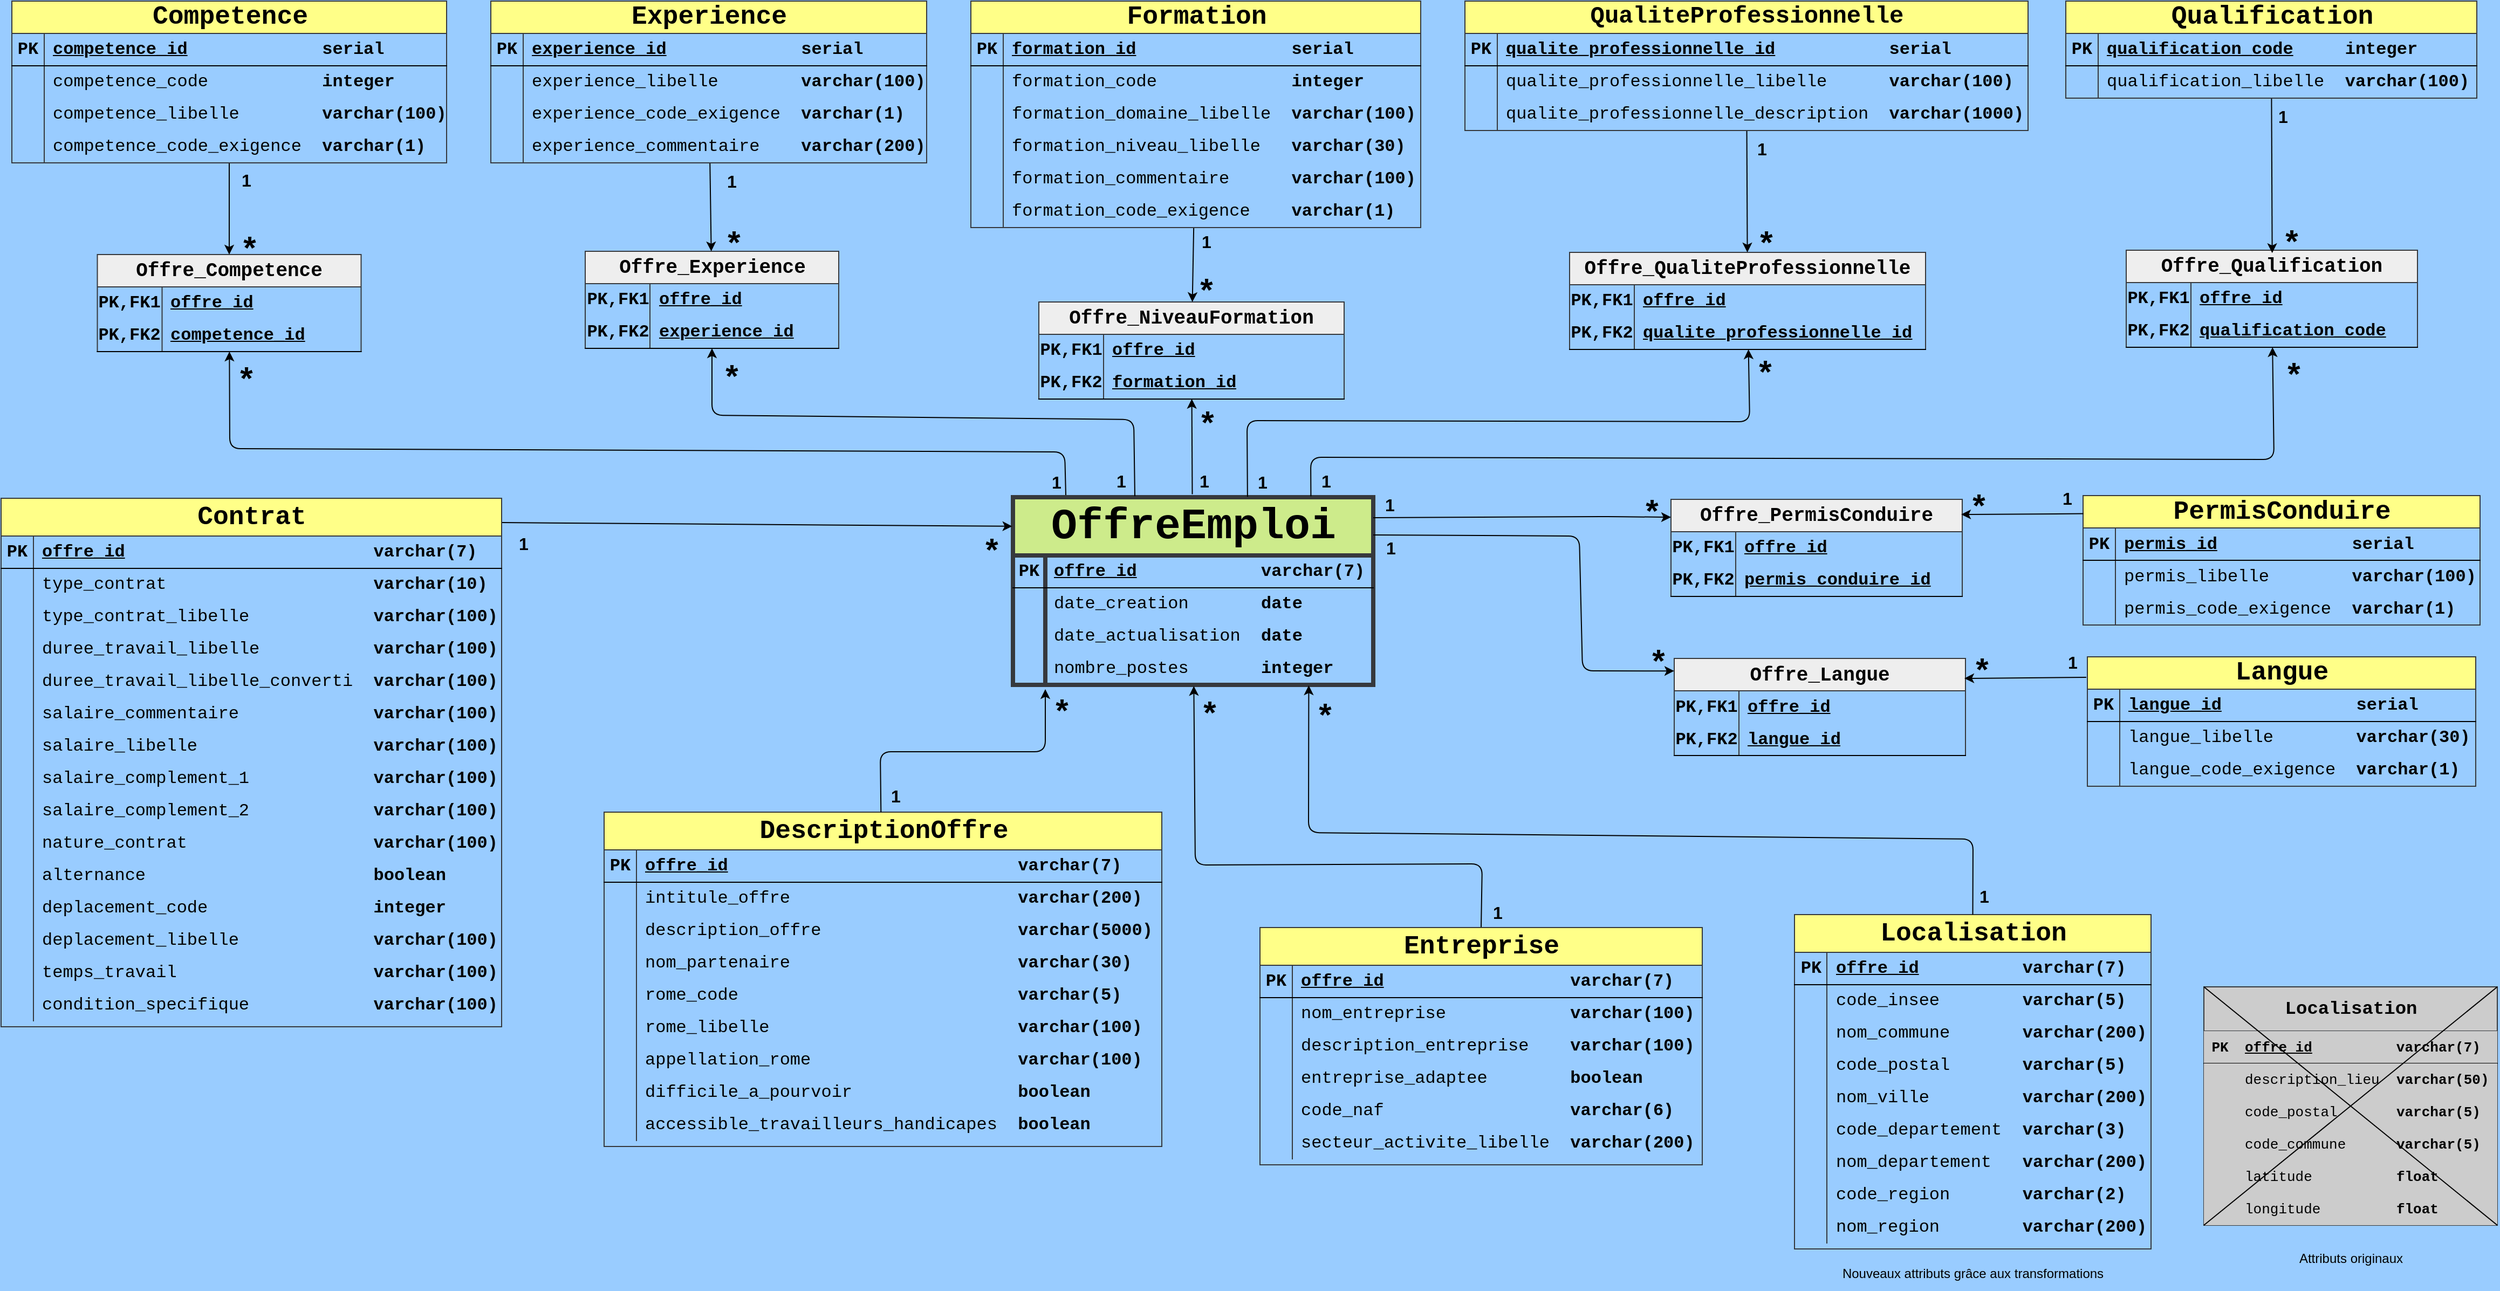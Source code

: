 <mxfile version="26.1.0">
  <diagram name="Page-1" id="PEG4fmZPOcqcN3tmb9fP">
    <mxGraphModel dx="7199" dy="1440" grid="0" gridSize="10" guides="1" tooltips="1" connect="1" arrows="1" fold="1" page="1" pageScale="1" pageWidth="4681" pageHeight="3300" background="#99CCFF" math="0" shadow="0">
      <root>
        <mxCell id="0" />
        <mxCell id="1" parent="0" />
        <mxCell id="-QC0LfeOqHy5VNt_hiCN-1" value="&lt;font style=&quot;font-size: 40px;&quot;&gt;OffreEmploi&lt;/font&gt;" style="shape=table;startSize=54;container=1;collapsible=0;childLayout=tableLayout;fixedRows=1;rowLines=0;fontStyle=1;align=center;resizeLast=1;html=1;fillColor=#cdeb8b;strokeColor=#36393d;rounded=0;swimlaneLine=1;shadow=0;fontFamily=Courier New;fontSize=16;textShadow=0;labelBorderColor=none;labelBackgroundColor=none;perimeterSpacing=0;swimlaneFillColor=none;strokeWidth=4;" parent="1" vertex="1">
          <mxGeometry x="-2694" y="1478" width="334" height="174" as="geometry" />
        </mxCell>
        <mxCell id="-QC0LfeOqHy5VNt_hiCN-2" value="" style="shape=tableRow;horizontal=0;startSize=0;swimlaneHead=0;swimlaneBody=0;fillColor=none;collapsible=0;dropTarget=0;points=[[0,0.5],[1,0.5]];portConstraint=eastwest;top=0;left=0;right=0;bottom=1;rounded=0;fontFamily=Courier New;fontSize=16;perimeterSpacing=0;shadow=0;swimlaneFillColor=none;strokeColor=#000000;" parent="-QC0LfeOqHy5VNt_hiCN-1" vertex="1">
          <mxGeometry y="54" width="334" height="30" as="geometry" />
        </mxCell>
        <mxCell id="-QC0LfeOqHy5VNt_hiCN-3" value="PK" style="shape=partialRectangle;connectable=0;fillColor=none;top=0;left=0;bottom=0;right=0;fontStyle=1;overflow=hidden;whiteSpace=wrap;html=1;rounded=0;fontFamily=Courier New;fontSize=16;perimeterSpacing=0;shadow=0;swimlaneFillColor=none;strokeColor=#000000;" parent="-QC0LfeOqHy5VNt_hiCN-2" vertex="1">
          <mxGeometry width="30" height="30" as="geometry">
            <mxRectangle width="30" height="30" as="alternateBounds" />
          </mxGeometry>
        </mxCell>
        <mxCell id="-QC0LfeOqHy5VNt_hiCN-4" value="&lt;u style=&quot;background-color: transparent; color: light-dark(rgb(0, 0, 0), rgb(255, 255, 255));&quot;&gt;offre_id&lt;/u&gt;&lt;span style=&quot;background-color: transparent; color: light-dark(rgb(0, 0, 0), rgb(255, 255, 255));&quot;&gt;&amp;nbsp; &amp;nbsp; &amp;nbsp; &amp;nbsp; &amp;nbsp; &amp;nbsp; varchar(7)&lt;/span&gt;" style="shape=partialRectangle;connectable=0;fillColor=none;top=0;left=0;bottom=0;right=0;align=left;spacingLeft=6;fontStyle=1;overflow=hidden;whiteSpace=wrap;html=1;rounded=0;fontFamily=Courier New;fontSize=16;perimeterSpacing=0;shadow=0;swimlaneFillColor=none;strokeColor=#000000;" parent="-QC0LfeOqHy5VNt_hiCN-2" vertex="1">
          <mxGeometry x="30" width="304" height="30" as="geometry">
            <mxRectangle width="304" height="30" as="alternateBounds" />
          </mxGeometry>
        </mxCell>
        <mxCell id="C7LOxqXwbHzqQDy3l2-N-214" value="" style="shape=tableRow;horizontal=0;startSize=0;swimlaneHead=0;swimlaneBody=0;fillColor=none;collapsible=0;dropTarget=0;points=[[0,0.5],[1,0.5]];portConstraint=eastwest;top=0;left=0;right=0;bottom=0;rounded=0;fontFamily=Courier New;fontSize=16;perimeterSpacing=0;shadow=0;swimlaneFillColor=none;strokeColor=#000000;" parent="-QC0LfeOqHy5VNt_hiCN-1" vertex="1">
          <mxGeometry y="84" width="334" height="30" as="geometry" />
        </mxCell>
        <mxCell id="C7LOxqXwbHzqQDy3l2-N-215" value="" style="shape=partialRectangle;connectable=0;fillColor=none;top=0;left=0;bottom=0;right=0;editable=1;overflow=hidden;whiteSpace=wrap;html=1;rounded=0;fontFamily=Courier New;fontSize=16;perimeterSpacing=0;shadow=0;swimlaneFillColor=none;strokeColor=#000000;" parent="C7LOxqXwbHzqQDy3l2-N-214" vertex="1">
          <mxGeometry width="30" height="30" as="geometry">
            <mxRectangle width="30" height="30" as="alternateBounds" />
          </mxGeometry>
        </mxCell>
        <mxCell id="C7LOxqXwbHzqQDy3l2-N-216" value="date_creation&amp;nbsp; &amp;nbsp; &amp;nbsp; &amp;nbsp;&lt;span style=&quot;font-weight: 700;&quot;&gt;date&lt;/span&gt;" style="shape=partialRectangle;connectable=0;fillColor=none;top=0;left=0;bottom=0;right=0;align=left;spacingLeft=6;overflow=hidden;whiteSpace=wrap;html=1;rounded=0;fontFamily=Courier New;fontSize=16;perimeterSpacing=0;shadow=0;swimlaneFillColor=none;strokeColor=#000000;" parent="C7LOxqXwbHzqQDy3l2-N-214" vertex="1">
          <mxGeometry x="30" width="304" height="30" as="geometry">
            <mxRectangle width="304" height="30" as="alternateBounds" />
          </mxGeometry>
        </mxCell>
        <mxCell id="C7LOxqXwbHzqQDy3l2-N-217" value="" style="shape=tableRow;horizontal=0;startSize=0;swimlaneHead=0;swimlaneBody=0;fillColor=none;collapsible=0;dropTarget=0;points=[[0,0.5],[1,0.5]];portConstraint=eastwest;top=0;left=0;right=0;bottom=0;rounded=0;fontFamily=Courier New;fontSize=16;perimeterSpacing=0;shadow=0;swimlaneFillColor=none;strokeColor=#000000;" parent="-QC0LfeOqHy5VNt_hiCN-1" vertex="1">
          <mxGeometry y="114" width="334" height="30" as="geometry" />
        </mxCell>
        <mxCell id="C7LOxqXwbHzqQDy3l2-N-218" value="" style="shape=partialRectangle;connectable=0;fillColor=none;top=0;left=0;bottom=0;right=0;editable=1;overflow=hidden;whiteSpace=wrap;html=1;rounded=0;fontFamily=Courier New;fontSize=16;perimeterSpacing=0;shadow=0;swimlaneFillColor=none;strokeColor=#000000;" parent="C7LOxqXwbHzqQDy3l2-N-217" vertex="1">
          <mxGeometry width="30" height="30" as="geometry">
            <mxRectangle width="30" height="30" as="alternateBounds" />
          </mxGeometry>
        </mxCell>
        <mxCell id="C7LOxqXwbHzqQDy3l2-N-219" value="date_actualisation&amp;nbsp; &lt;span style=&quot;font-weight: 700;&quot;&gt;date&lt;/span&gt;" style="shape=partialRectangle;connectable=0;fillColor=none;top=0;left=0;bottom=0;right=0;align=left;spacingLeft=6;overflow=hidden;whiteSpace=wrap;html=1;rounded=0;fontFamily=Courier New;fontSize=16;perimeterSpacing=0;shadow=0;swimlaneFillColor=none;strokeColor=#000000;" parent="C7LOxqXwbHzqQDy3l2-N-217" vertex="1">
          <mxGeometry x="30" width="304" height="30" as="geometry">
            <mxRectangle width="304" height="30" as="alternateBounds" />
          </mxGeometry>
        </mxCell>
        <mxCell id="-QC0LfeOqHy5VNt_hiCN-11" value="" style="shape=tableRow;horizontal=0;startSize=0;swimlaneHead=0;swimlaneBody=0;fillColor=none;collapsible=0;dropTarget=0;points=[[0,0.5],[1,0.5]];portConstraint=eastwest;top=0;left=0;right=0;bottom=0;rounded=0;fontFamily=Courier New;fontSize=16;perimeterSpacing=0;shadow=0;swimlaneFillColor=none;strokeColor=#000000;" parent="-QC0LfeOqHy5VNt_hiCN-1" vertex="1">
          <mxGeometry y="144" width="334" height="30" as="geometry" />
        </mxCell>
        <mxCell id="-QC0LfeOqHy5VNt_hiCN-12" value="" style="shape=partialRectangle;connectable=0;fillColor=none;top=0;left=0;bottom=0;right=0;editable=1;overflow=hidden;whiteSpace=wrap;html=1;rounded=0;fontFamily=Courier New;fontSize=16;perimeterSpacing=0;shadow=0;swimlaneFillColor=none;strokeColor=#000000;" parent="-QC0LfeOqHy5VNt_hiCN-11" vertex="1">
          <mxGeometry width="30" height="30" as="geometry">
            <mxRectangle width="30" height="30" as="alternateBounds" />
          </mxGeometry>
        </mxCell>
        <mxCell id="-QC0LfeOqHy5VNt_hiCN-13" value="nombre_postes&amp;nbsp; &amp;nbsp; &amp;nbsp; &amp;nbsp;&lt;span style=&quot;font-weight: 700;&quot;&gt;integer&lt;/span&gt;" style="shape=partialRectangle;connectable=0;fillColor=none;top=0;left=0;bottom=0;right=0;align=left;spacingLeft=6;overflow=hidden;whiteSpace=wrap;html=1;rounded=0;fontFamily=Courier New;fontSize=16;perimeterSpacing=0;shadow=0;swimlaneFillColor=none;strokeColor=#000000;" parent="-QC0LfeOqHy5VNt_hiCN-11" vertex="1">
          <mxGeometry x="30" width="304" height="30" as="geometry">
            <mxRectangle width="304" height="30" as="alternateBounds" />
          </mxGeometry>
        </mxCell>
        <mxCell id="C7LOxqXwbHzqQDy3l2-N-77" value="&lt;span style=&quot;font-size: 24px;&quot;&gt;Contrat&lt;/span&gt;" style="shape=table;startSize=35;container=1;collapsible=0;childLayout=tableLayout;fixedRows=1;rowLines=0;fontStyle=1;align=center;resizeLast=1;html=1;fillColor=#ffff88;strokeColor=#36393d;rounded=0;fontFamily=Courier New;fontSize=16;" parent="1" vertex="1">
          <mxGeometry x="-3632" y="1479" width="464" height="490" as="geometry">
            <mxRectangle x="-3632" y="1479" width="136" height="41" as="alternateBounds" />
          </mxGeometry>
        </mxCell>
        <mxCell id="C7LOxqXwbHzqQDy3l2-N-78" value="" style="shape=tableRow;horizontal=0;startSize=0;swimlaneHead=0;swimlaneBody=0;fillColor=none;collapsible=0;dropTarget=0;points=[[0,0.5],[1,0.5]];portConstraint=eastwest;top=0;left=0;right=0;bottom=1;rounded=0;fontFamily=Courier New;fontSize=16;fontStyle=4;strokeColor=#000000;" parent="C7LOxqXwbHzqQDy3l2-N-77" vertex="1">
          <mxGeometry y="35" width="464" height="30" as="geometry" />
        </mxCell>
        <mxCell id="C7LOxqXwbHzqQDy3l2-N-79" value="PK" style="shape=partialRectangle;connectable=0;fillColor=none;top=0;left=0;bottom=0;right=0;fontStyle=1;overflow=hidden;whiteSpace=wrap;html=1;rounded=0;fontFamily=Courier New;fontSize=16;strokeColor=#000000;" parent="C7LOxqXwbHzqQDy3l2-N-78" vertex="1">
          <mxGeometry width="30" height="30" as="geometry">
            <mxRectangle width="30" height="30" as="alternateBounds" />
          </mxGeometry>
        </mxCell>
        <mxCell id="C7LOxqXwbHzqQDy3l2-N-80" value="&lt;u&gt;offre_id&lt;/u&gt;&amp;nbsp; &amp;nbsp; &amp;nbsp; &amp;nbsp; &amp;nbsp; &amp;nbsp; &amp;nbsp; &amp;nbsp; &amp;nbsp; &amp;nbsp; &amp;nbsp; &amp;nbsp; varchar(7)" style="shape=partialRectangle;connectable=0;fillColor=none;top=0;left=0;bottom=0;right=0;align=left;spacingLeft=6;fontStyle=1;overflow=hidden;whiteSpace=wrap;html=1;rounded=0;fontFamily=Courier New;fontSize=16;strokeColor=#000000;" parent="C7LOxqXwbHzqQDy3l2-N-78" vertex="1">
          <mxGeometry x="30" width="434" height="30" as="geometry">
            <mxRectangle width="434" height="30" as="alternateBounds" />
          </mxGeometry>
        </mxCell>
        <mxCell id="C7LOxqXwbHzqQDy3l2-N-199" value="" style="shape=tableRow;horizontal=0;startSize=0;swimlaneHead=0;swimlaneBody=0;fillColor=none;collapsible=0;dropTarget=0;points=[[0,0.5],[1,0.5]];portConstraint=eastwest;top=0;left=0;right=0;bottom=0;rounded=0;fontFamily=Courier New;fontSize=16;strokeColor=#000000;" parent="C7LOxqXwbHzqQDy3l2-N-77" vertex="1">
          <mxGeometry y="65" width="464" height="30" as="geometry" />
        </mxCell>
        <mxCell id="C7LOxqXwbHzqQDy3l2-N-200" value="" style="shape=partialRectangle;connectable=0;fillColor=none;top=0;left=0;bottom=0;right=0;editable=1;overflow=hidden;whiteSpace=wrap;html=1;rounded=0;fontFamily=Courier New;fontSize=16;strokeColor=#000000;" parent="C7LOxqXwbHzqQDy3l2-N-199" vertex="1">
          <mxGeometry width="30" height="30" as="geometry">
            <mxRectangle width="30" height="30" as="alternateBounds" />
          </mxGeometry>
        </mxCell>
        <mxCell id="C7LOxqXwbHzqQDy3l2-N-201" value="type_contrat&amp;nbsp; &amp;nbsp; &amp;nbsp; &amp;nbsp; &amp;nbsp; &amp;nbsp; &amp;nbsp; &amp;nbsp; &amp;nbsp; &amp;nbsp;&amp;nbsp;&lt;b&gt;varchar(10)&lt;/b&gt;" style="shape=partialRectangle;connectable=0;fillColor=none;top=0;left=0;bottom=0;right=0;align=left;spacingLeft=6;overflow=hidden;whiteSpace=wrap;html=1;rounded=0;fontFamily=Courier New;fontSize=16;strokeColor=#000000;" parent="C7LOxqXwbHzqQDy3l2-N-199" vertex="1">
          <mxGeometry x="30" width="434" height="30" as="geometry">
            <mxRectangle width="434" height="30" as="alternateBounds" />
          </mxGeometry>
        </mxCell>
        <mxCell id="C7LOxqXwbHzqQDy3l2-N-667" value="" style="shape=tableRow;horizontal=0;startSize=0;swimlaneHead=0;swimlaneBody=0;fillColor=none;collapsible=0;dropTarget=0;points=[[0,0.5],[1,0.5]];portConstraint=eastwest;top=0;left=0;right=0;bottom=0;rounded=0;fontFamily=Courier New;fontSize=16;strokeColor=#000000;" parent="C7LOxqXwbHzqQDy3l2-N-77" vertex="1">
          <mxGeometry y="95" width="464" height="30" as="geometry" />
        </mxCell>
        <mxCell id="C7LOxqXwbHzqQDy3l2-N-668" value="" style="shape=partialRectangle;connectable=0;fillColor=none;top=0;left=0;bottom=0;right=0;editable=1;overflow=hidden;whiteSpace=wrap;html=1;rounded=0;fontFamily=Courier New;fontSize=16;strokeColor=#000000;" parent="C7LOxqXwbHzqQDy3l2-N-667" vertex="1">
          <mxGeometry width="30" height="30" as="geometry">
            <mxRectangle width="30" height="30" as="alternateBounds" />
          </mxGeometry>
        </mxCell>
        <mxCell id="C7LOxqXwbHzqQDy3l2-N-669" value="type_&lt;span style=&quot;color: light-dark(rgb(0, 0, 0), rgb(255, 255, 255)); background-color: transparent;&quot;&gt;contrat_&lt;/span&gt;libelle&lt;span style=&quot;color: light-dark(rgb(0, 0, 0), rgb(255, 255, 255)); background-color: transparent;&quot;&gt;&amp;nbsp; &amp;nbsp; &amp;nbsp; &amp;nbsp; &amp;nbsp; &amp;nbsp;&amp;nbsp;&lt;/span&gt;&lt;b style=&quot;color: light-dark(rgb(0, 0, 0), rgb(255, 255, 255)); background-color: transparent;&quot;&gt;varchar(100)&lt;/b&gt;" style="shape=partialRectangle;connectable=0;fillColor=none;top=0;left=0;bottom=0;right=0;align=left;spacingLeft=6;overflow=hidden;whiteSpace=wrap;html=1;rounded=0;fontFamily=Courier New;fontSize=16;strokeColor=#000000;" parent="C7LOxqXwbHzqQDy3l2-N-667" vertex="1">
          <mxGeometry x="30" width="434" height="30" as="geometry">
            <mxRectangle width="434" height="30" as="alternateBounds" />
          </mxGeometry>
        </mxCell>
        <mxCell id="jDI96cK5oBP2eikoeisR-64" value="" style="shape=tableRow;horizontal=0;startSize=0;swimlaneHead=0;swimlaneBody=0;fillColor=none;collapsible=0;dropTarget=0;points=[[0,0.5],[1,0.5]];portConstraint=eastwest;top=0;left=0;right=0;bottom=0;rounded=0;fontFamily=Courier New;fontSize=16;strokeColor=#000000;" parent="C7LOxqXwbHzqQDy3l2-N-77" vertex="1">
          <mxGeometry y="125" width="464" height="30" as="geometry" />
        </mxCell>
        <mxCell id="jDI96cK5oBP2eikoeisR-65" value="" style="shape=partialRectangle;connectable=0;fillColor=none;top=0;left=0;bottom=0;right=0;editable=1;overflow=hidden;whiteSpace=wrap;html=1;rounded=0;fontFamily=Courier New;fontSize=16;strokeColor=#000000;" parent="jDI96cK5oBP2eikoeisR-64" vertex="1">
          <mxGeometry width="30" height="30" as="geometry">
            <mxRectangle width="30" height="30" as="alternateBounds" />
          </mxGeometry>
        </mxCell>
        <mxCell id="jDI96cK5oBP2eikoeisR-66" value="duree_travail_l&lt;span style=&quot;color: light-dark(rgb(0, 0, 0), rgb(255, 255, 255)); background-color: transparent;&quot;&gt;ibelle&lt;/span&gt;&lt;span style=&quot;color: light-dark(rgb(0, 0, 0), rgb(255, 255, 255)); background-color: transparent;&quot;&gt;&amp;nbsp; &amp;nbsp; &amp;nbsp; &amp;nbsp; &amp;nbsp; &amp;nbsp;&lt;b&gt;varchar(100)&lt;/b&gt;&lt;/span&gt;" style="shape=partialRectangle;connectable=0;fillColor=none;top=0;left=0;bottom=0;right=0;align=left;spacingLeft=6;overflow=hidden;whiteSpace=wrap;html=1;rounded=0;fontFamily=Courier New;fontSize=16;strokeColor=#000000;" parent="jDI96cK5oBP2eikoeisR-64" vertex="1">
          <mxGeometry x="30" width="434" height="30" as="geometry">
            <mxRectangle width="434" height="30" as="alternateBounds" />
          </mxGeometry>
        </mxCell>
        <mxCell id="jDI96cK5oBP2eikoeisR-67" value="" style="shape=tableRow;horizontal=0;startSize=0;swimlaneHead=0;swimlaneBody=0;fillColor=none;collapsible=0;dropTarget=0;points=[[0,0.5],[1,0.5]];portConstraint=eastwest;top=0;left=0;right=0;bottom=0;rounded=0;fontFamily=Courier New;fontSize=16;strokeColor=#000000;" parent="C7LOxqXwbHzqQDy3l2-N-77" vertex="1">
          <mxGeometry y="155" width="464" height="30" as="geometry" />
        </mxCell>
        <mxCell id="jDI96cK5oBP2eikoeisR-68" value="" style="shape=partialRectangle;connectable=0;fillColor=none;top=0;left=0;bottom=0;right=0;editable=1;overflow=hidden;whiteSpace=wrap;html=1;rounded=0;fontFamily=Courier New;fontSize=16;strokeColor=#000000;" parent="jDI96cK5oBP2eikoeisR-67" vertex="1">
          <mxGeometry width="30" height="30" as="geometry">
            <mxRectangle width="30" height="30" as="alternateBounds" />
          </mxGeometry>
        </mxCell>
        <mxCell id="jDI96cK5oBP2eikoeisR-69" value="duree_travail_libelle_converti&amp;nbsp;&amp;nbsp;&lt;b&gt;varchar(100)&lt;/b&gt;" style="shape=partialRectangle;connectable=0;fillColor=none;top=0;left=0;bottom=0;right=0;align=left;spacingLeft=6;overflow=hidden;whiteSpace=wrap;html=1;rounded=0;fontFamily=Courier New;fontSize=16;strokeColor=#000000;" parent="jDI96cK5oBP2eikoeisR-67" vertex="1">
          <mxGeometry x="30" width="434" height="30" as="geometry">
            <mxRectangle width="434" height="30" as="alternateBounds" />
          </mxGeometry>
        </mxCell>
        <mxCell id="jDI96cK5oBP2eikoeisR-70" value="" style="shape=tableRow;horizontal=0;startSize=0;swimlaneHead=0;swimlaneBody=0;fillColor=none;collapsible=0;dropTarget=0;points=[[0,0.5],[1,0.5]];portConstraint=eastwest;top=0;left=0;right=0;bottom=0;rounded=0;fontFamily=Courier New;fontSize=16;strokeColor=#000000;" parent="C7LOxqXwbHzqQDy3l2-N-77" vertex="1">
          <mxGeometry y="185" width="464" height="30" as="geometry" />
        </mxCell>
        <mxCell id="jDI96cK5oBP2eikoeisR-71" value="" style="shape=partialRectangle;connectable=0;fillColor=none;top=0;left=0;bottom=0;right=0;editable=1;overflow=hidden;whiteSpace=wrap;html=1;rounded=0;fontFamily=Courier New;fontSize=16;strokeColor=#000000;" parent="jDI96cK5oBP2eikoeisR-70" vertex="1">
          <mxGeometry width="30" height="30" as="geometry">
            <mxRectangle width="30" height="30" as="alternateBounds" />
          </mxGeometry>
        </mxCell>
        <mxCell id="jDI96cK5oBP2eikoeisR-72" value="salaire_commentaire&amp;nbsp; &amp;nbsp; &amp;nbsp; &amp;nbsp; &amp;nbsp; &amp;nbsp; &amp;nbsp;&lt;b&gt;varchar(&lt;/b&gt;&lt;b&gt;100)&lt;/b&gt;" style="shape=partialRectangle;connectable=0;fillColor=none;top=0;left=0;bottom=0;right=0;align=left;spacingLeft=6;overflow=hidden;whiteSpace=wrap;html=1;rounded=0;fontFamily=Courier New;fontSize=16;strokeColor=#000000;" parent="jDI96cK5oBP2eikoeisR-70" vertex="1">
          <mxGeometry x="30" width="434" height="30" as="geometry">
            <mxRectangle width="434" height="30" as="alternateBounds" />
          </mxGeometry>
        </mxCell>
        <mxCell id="jDI96cK5oBP2eikoeisR-73" value="" style="shape=tableRow;horizontal=0;startSize=0;swimlaneHead=0;swimlaneBody=0;fillColor=none;collapsible=0;dropTarget=0;points=[[0,0.5],[1,0.5]];portConstraint=eastwest;top=0;left=0;right=0;bottom=0;rounded=0;fontFamily=Courier New;fontSize=16;strokeColor=#000000;" parent="C7LOxqXwbHzqQDy3l2-N-77" vertex="1">
          <mxGeometry y="215" width="464" height="30" as="geometry" />
        </mxCell>
        <mxCell id="jDI96cK5oBP2eikoeisR-74" value="" style="shape=partialRectangle;connectable=0;fillColor=none;top=0;left=0;bottom=0;right=0;editable=1;overflow=hidden;whiteSpace=wrap;html=1;rounded=0;fontFamily=Courier New;fontSize=16;strokeColor=#000000;" parent="jDI96cK5oBP2eikoeisR-73" vertex="1">
          <mxGeometry width="30" height="30" as="geometry">
            <mxRectangle width="30" height="30" as="alternateBounds" />
          </mxGeometry>
        </mxCell>
        <mxCell id="jDI96cK5oBP2eikoeisR-75" value="salaire_libelle&amp;nbsp; &amp;nbsp; &amp;nbsp; &amp;nbsp; &amp;nbsp; &amp;nbsp; &amp;nbsp; &amp;nbsp; &amp;nbsp;&lt;b&gt;varchar(&lt;/b&gt;&lt;b&gt;100)&lt;/b&gt;" style="shape=partialRectangle;connectable=0;fillColor=none;top=0;left=0;bottom=0;right=0;align=left;spacingLeft=6;overflow=hidden;whiteSpace=wrap;html=1;rounded=0;fontFamily=Courier New;fontSize=16;strokeColor=#000000;" parent="jDI96cK5oBP2eikoeisR-73" vertex="1">
          <mxGeometry x="30" width="434" height="30" as="geometry">
            <mxRectangle width="434" height="30" as="alternateBounds" />
          </mxGeometry>
        </mxCell>
        <mxCell id="jDI96cK5oBP2eikoeisR-76" value="" style="shape=tableRow;horizontal=0;startSize=0;swimlaneHead=0;swimlaneBody=0;fillColor=none;collapsible=0;dropTarget=0;points=[[0,0.5],[1,0.5]];portConstraint=eastwest;top=0;left=0;right=0;bottom=0;rounded=0;fontFamily=Courier New;fontSize=16;strokeColor=#000000;" parent="C7LOxqXwbHzqQDy3l2-N-77" vertex="1">
          <mxGeometry y="245" width="464" height="30" as="geometry" />
        </mxCell>
        <mxCell id="jDI96cK5oBP2eikoeisR-77" value="" style="shape=partialRectangle;connectable=0;fillColor=none;top=0;left=0;bottom=0;right=0;editable=1;overflow=hidden;whiteSpace=wrap;html=1;rounded=0;fontFamily=Courier New;fontSize=16;strokeColor=#000000;" parent="jDI96cK5oBP2eikoeisR-76" vertex="1">
          <mxGeometry width="30" height="30" as="geometry">
            <mxRectangle width="30" height="30" as="alternateBounds" />
          </mxGeometry>
        </mxCell>
        <mxCell id="jDI96cK5oBP2eikoeisR-78" value="salaire_complement_1&amp;nbsp; &amp;nbsp; &amp;nbsp; &amp;nbsp; &amp;nbsp; &amp;nbsp;&amp;nbsp;&lt;b&gt;varchar(&lt;/b&gt;&lt;b&gt;100)&lt;/b&gt;" style="shape=partialRectangle;connectable=0;fillColor=none;top=0;left=0;bottom=0;right=0;align=left;spacingLeft=6;overflow=hidden;whiteSpace=wrap;html=1;rounded=0;fontFamily=Courier New;fontSize=16;strokeColor=#000000;" parent="jDI96cK5oBP2eikoeisR-76" vertex="1">
          <mxGeometry x="30" width="434" height="30" as="geometry">
            <mxRectangle width="434" height="30" as="alternateBounds" />
          </mxGeometry>
        </mxCell>
        <mxCell id="jDI96cK5oBP2eikoeisR-79" value="" style="shape=tableRow;horizontal=0;startSize=0;swimlaneHead=0;swimlaneBody=0;fillColor=none;collapsible=0;dropTarget=0;points=[[0,0.5],[1,0.5]];portConstraint=eastwest;top=0;left=0;right=0;bottom=0;rounded=0;fontFamily=Courier New;fontSize=16;strokeColor=#000000;" parent="C7LOxqXwbHzqQDy3l2-N-77" vertex="1">
          <mxGeometry y="275" width="464" height="30" as="geometry" />
        </mxCell>
        <mxCell id="jDI96cK5oBP2eikoeisR-80" value="" style="shape=partialRectangle;connectable=0;fillColor=none;top=0;left=0;bottom=0;right=0;editable=1;overflow=hidden;whiteSpace=wrap;html=1;rounded=0;fontFamily=Courier New;fontSize=16;strokeColor=#000000;" parent="jDI96cK5oBP2eikoeisR-79" vertex="1">
          <mxGeometry width="30" height="30" as="geometry">
            <mxRectangle width="30" height="30" as="alternateBounds" />
          </mxGeometry>
        </mxCell>
        <mxCell id="jDI96cK5oBP2eikoeisR-81" value="salaire_complement_2&amp;nbsp; &amp;nbsp; &amp;nbsp; &amp;nbsp; &amp;nbsp; &amp;nbsp;&amp;nbsp;&lt;b&gt;varchar(&lt;/b&gt;&lt;b&gt;100)&lt;/b&gt;" style="shape=partialRectangle;connectable=0;fillColor=none;top=0;left=0;bottom=0;right=0;align=left;spacingLeft=6;overflow=hidden;whiteSpace=wrap;html=1;rounded=0;fontFamily=Courier New;fontSize=16;strokeColor=#000000;" parent="jDI96cK5oBP2eikoeisR-79" vertex="1">
          <mxGeometry x="30" width="434" height="30" as="geometry">
            <mxRectangle width="434" height="30" as="alternateBounds" />
          </mxGeometry>
        </mxCell>
        <mxCell id="jDI96cK5oBP2eikoeisR-311" value="" style="shape=tableRow;horizontal=0;startSize=0;swimlaneHead=0;swimlaneBody=0;fillColor=none;collapsible=0;dropTarget=0;points=[[0,0.5],[1,0.5]];portConstraint=eastwest;top=0;left=0;right=0;bottom=0;rounded=0;fontFamily=Courier New;fontSize=16;strokeColor=#000000;" parent="C7LOxqXwbHzqQDy3l2-N-77" vertex="1">
          <mxGeometry y="305" width="464" height="30" as="geometry" />
        </mxCell>
        <mxCell id="jDI96cK5oBP2eikoeisR-312" value="" style="shape=partialRectangle;connectable=0;fillColor=none;top=0;left=0;bottom=0;right=0;editable=1;overflow=hidden;whiteSpace=wrap;html=1;rounded=0;fontFamily=Courier New;fontSize=16;strokeColor=#000000;" parent="jDI96cK5oBP2eikoeisR-311" vertex="1">
          <mxGeometry width="30" height="30" as="geometry">
            <mxRectangle width="30" height="30" as="alternateBounds" />
          </mxGeometry>
        </mxCell>
        <mxCell id="jDI96cK5oBP2eikoeisR-313" value="nature_contrat&amp;nbsp; &amp;nbsp; &amp;nbsp; &amp;nbsp; &amp;nbsp; &amp;nbsp; &amp;nbsp; &amp;nbsp;&amp;nbsp;&lt;span style=&quot;color: light-dark(rgb(0, 0, 0), rgb(255, 255, 255)); background-color: transparent;&quot;&gt;&amp;nbsp;&amp;nbsp;&lt;/span&gt;&lt;b style=&quot;color: light-dark(rgb(0, 0, 0), rgb(255, 255, 255)); background-color: transparent;&quot;&gt;varchar(&lt;/b&gt;&lt;b&gt;100)&lt;/b&gt;" style="shape=partialRectangle;connectable=0;fillColor=none;top=0;left=0;bottom=0;right=0;align=left;spacingLeft=6;overflow=hidden;whiteSpace=wrap;html=1;rounded=0;fontFamily=Courier New;fontSize=16;strokeColor=#000000;" parent="jDI96cK5oBP2eikoeisR-311" vertex="1">
          <mxGeometry x="30" width="434" height="30" as="geometry">
            <mxRectangle width="434" height="30" as="alternateBounds" />
          </mxGeometry>
        </mxCell>
        <mxCell id="jDI96cK5oBP2eikoeisR-82" value="" style="shape=tableRow;horizontal=0;startSize=0;swimlaneHead=0;swimlaneBody=0;fillColor=none;collapsible=0;dropTarget=0;points=[[0,0.5],[1,0.5]];portConstraint=eastwest;top=0;left=0;right=0;bottom=0;rounded=0;fontFamily=Courier New;fontSize=16;strokeColor=#000000;" parent="C7LOxqXwbHzqQDy3l2-N-77" vertex="1">
          <mxGeometry y="335" width="464" height="30" as="geometry" />
        </mxCell>
        <mxCell id="jDI96cK5oBP2eikoeisR-83" value="" style="shape=partialRectangle;connectable=0;fillColor=none;top=0;left=0;bottom=0;right=0;editable=1;overflow=hidden;whiteSpace=wrap;html=1;rounded=0;fontFamily=Courier New;fontSize=16;strokeColor=#000000;" parent="jDI96cK5oBP2eikoeisR-82" vertex="1">
          <mxGeometry width="30" height="30" as="geometry">
            <mxRectangle width="30" height="30" as="alternateBounds" />
          </mxGeometry>
        </mxCell>
        <mxCell id="jDI96cK5oBP2eikoeisR-84" value="alternance&amp;nbsp; &amp;nbsp; &amp;nbsp; &amp;nbsp; &amp;nbsp; &amp;nbsp; &amp;nbsp; &amp;nbsp; &amp;nbsp; &amp;nbsp; &amp;nbsp;&amp;nbsp;&lt;b&gt;boolean&lt;/b&gt;" style="shape=partialRectangle;connectable=0;fillColor=none;top=0;left=0;bottom=0;right=0;align=left;spacingLeft=6;overflow=hidden;whiteSpace=wrap;html=1;rounded=0;fontFamily=Courier New;fontSize=16;strokeColor=#000000;" parent="jDI96cK5oBP2eikoeisR-82" vertex="1">
          <mxGeometry x="30" width="434" height="30" as="geometry">
            <mxRectangle width="434" height="30" as="alternateBounds" />
          </mxGeometry>
        </mxCell>
        <mxCell id="jDI96cK5oBP2eikoeisR-85" value="" style="shape=tableRow;horizontal=0;startSize=0;swimlaneHead=0;swimlaneBody=0;fillColor=none;collapsible=0;dropTarget=0;points=[[0,0.5],[1,0.5]];portConstraint=eastwest;top=0;left=0;right=0;bottom=0;rounded=0;fontFamily=Courier New;fontSize=16;strokeColor=#000000;" parent="C7LOxqXwbHzqQDy3l2-N-77" vertex="1">
          <mxGeometry y="365" width="464" height="30" as="geometry" />
        </mxCell>
        <mxCell id="jDI96cK5oBP2eikoeisR-86" value="" style="shape=partialRectangle;connectable=0;fillColor=none;top=0;left=0;bottom=0;right=0;editable=1;overflow=hidden;whiteSpace=wrap;html=1;rounded=0;fontFamily=Courier New;fontSize=16;strokeColor=#000000;" parent="jDI96cK5oBP2eikoeisR-85" vertex="1">
          <mxGeometry width="30" height="30" as="geometry">
            <mxRectangle width="30" height="30" as="alternateBounds" />
          </mxGeometry>
        </mxCell>
        <mxCell id="jDI96cK5oBP2eikoeisR-87" value="deplacement_code&amp;nbsp; &amp;nbsp; &amp;nbsp; &amp;nbsp; &amp;nbsp; &amp;nbsp; &amp;nbsp; &amp;nbsp;&amp;nbsp;&lt;b&gt;integer&lt;/b&gt;" style="shape=partialRectangle;connectable=0;fillColor=none;top=0;left=0;bottom=0;right=0;align=left;spacingLeft=6;overflow=hidden;whiteSpace=wrap;html=1;rounded=0;fontFamily=Courier New;fontSize=16;strokeColor=#000000;" parent="jDI96cK5oBP2eikoeisR-85" vertex="1">
          <mxGeometry x="30" width="434" height="30" as="geometry">
            <mxRectangle width="434" height="30" as="alternateBounds" />
          </mxGeometry>
        </mxCell>
        <mxCell id="jDI96cK5oBP2eikoeisR-88" value="" style="shape=tableRow;horizontal=0;startSize=0;swimlaneHead=0;swimlaneBody=0;fillColor=none;collapsible=0;dropTarget=0;points=[[0,0.5],[1,0.5]];portConstraint=eastwest;top=0;left=0;right=0;bottom=0;rounded=0;fontFamily=Courier New;fontSize=16;strokeColor=#000000;" parent="C7LOxqXwbHzqQDy3l2-N-77" vertex="1">
          <mxGeometry y="395" width="464" height="30" as="geometry" />
        </mxCell>
        <mxCell id="jDI96cK5oBP2eikoeisR-89" value="" style="shape=partialRectangle;connectable=0;fillColor=none;top=0;left=0;bottom=0;right=0;editable=1;overflow=hidden;whiteSpace=wrap;html=1;rounded=0;fontFamily=Courier New;fontSize=16;strokeColor=#000000;" parent="jDI96cK5oBP2eikoeisR-88" vertex="1">
          <mxGeometry width="30" height="30" as="geometry">
            <mxRectangle width="30" height="30" as="alternateBounds" />
          </mxGeometry>
        </mxCell>
        <mxCell id="jDI96cK5oBP2eikoeisR-90" value="deplacement_libelle&amp;nbsp; &amp;nbsp; &amp;nbsp; &amp;nbsp; &amp;nbsp; &amp;nbsp; &amp;nbsp;&lt;b&gt;varchar(&lt;/b&gt;&lt;b&gt;100)&lt;/b&gt;" style="shape=partialRectangle;connectable=0;fillColor=none;top=0;left=0;bottom=0;right=0;align=left;spacingLeft=6;overflow=hidden;whiteSpace=wrap;html=1;rounded=0;fontFamily=Courier New;fontSize=16;strokeColor=#000000;" parent="jDI96cK5oBP2eikoeisR-88" vertex="1">
          <mxGeometry x="30" width="434" height="30" as="geometry">
            <mxRectangle width="434" height="30" as="alternateBounds" />
          </mxGeometry>
        </mxCell>
        <mxCell id="C7LOxqXwbHzqQDy3l2-N-730" value="" style="shape=tableRow;horizontal=0;startSize=0;swimlaneHead=0;swimlaneBody=0;fillColor=none;collapsible=0;dropTarget=0;points=[[0,0.5],[1,0.5]];portConstraint=eastwest;top=0;left=0;right=0;bottom=0;rounded=0;fontFamily=Courier New;fontSize=16;strokeColor=#000000;" parent="C7LOxqXwbHzqQDy3l2-N-77" vertex="1">
          <mxGeometry y="425" width="464" height="30" as="geometry" />
        </mxCell>
        <mxCell id="C7LOxqXwbHzqQDy3l2-N-731" value="" style="shape=partialRectangle;connectable=0;fillColor=none;top=0;left=0;bottom=0;right=0;editable=1;overflow=hidden;whiteSpace=wrap;html=1;rounded=0;fontFamily=Courier New;fontSize=16;strokeColor=#000000;" parent="C7LOxqXwbHzqQDy3l2-N-730" vertex="1">
          <mxGeometry width="30" height="30" as="geometry">
            <mxRectangle width="30" height="30" as="alternateBounds" />
          </mxGeometry>
        </mxCell>
        <mxCell id="C7LOxqXwbHzqQDy3l2-N-732" value="temps_travail&amp;nbsp; &amp;nbsp; &amp;nbsp; &amp;nbsp; &amp;nbsp; &amp;nbsp; &amp;nbsp; &amp;nbsp; &amp;nbsp;&lt;span style=&quot;color: light-dark(rgb(0, 0, 0), rgb(255, 255, 255)); background-color: transparent;&quot;&gt;&amp;nbsp; &lt;/span&gt;&lt;b style=&quot;color: light-dark(rgb(0, 0, 0), rgb(255, 255, 255)); background-color: transparent;&quot;&gt;varchar(&lt;/b&gt;&lt;b&gt;100)&lt;/b&gt;" style="shape=partialRectangle;connectable=0;fillColor=none;top=0;left=0;bottom=0;right=0;align=left;spacingLeft=6;overflow=hidden;whiteSpace=wrap;html=1;rounded=0;fontFamily=Courier New;fontSize=16;strokeColor=#000000;" parent="C7LOxqXwbHzqQDy3l2-N-730" vertex="1">
          <mxGeometry x="30" width="434" height="30" as="geometry">
            <mxRectangle width="434" height="30" as="alternateBounds" />
          </mxGeometry>
        </mxCell>
        <mxCell id="C7LOxqXwbHzqQDy3l2-N-661" value="" style="shape=tableRow;horizontal=0;startSize=0;swimlaneHead=0;swimlaneBody=0;fillColor=none;collapsible=0;dropTarget=0;points=[[0,0.5],[1,0.5]];portConstraint=eastwest;top=0;left=0;right=0;bottom=0;rounded=0;fontFamily=Courier New;fontSize=16;strokeColor=#000000;" parent="C7LOxqXwbHzqQDy3l2-N-77" vertex="1">
          <mxGeometry y="455" width="464" height="30" as="geometry" />
        </mxCell>
        <mxCell id="C7LOxqXwbHzqQDy3l2-N-662" value="" style="shape=partialRectangle;connectable=0;fillColor=none;top=0;left=0;bottom=0;right=0;editable=1;overflow=hidden;whiteSpace=wrap;html=1;rounded=0;fontFamily=Courier New;fontSize=16;strokeColor=#000000;" parent="C7LOxqXwbHzqQDy3l2-N-661" vertex="1">
          <mxGeometry width="30" height="30" as="geometry">
            <mxRectangle width="30" height="30" as="alternateBounds" />
          </mxGeometry>
        </mxCell>
        <mxCell id="C7LOxqXwbHzqQDy3l2-N-663" value="condition_specifique&amp;nbsp; &amp;nbsp; &amp;nbsp; &amp;nbsp; &amp;nbsp; &amp;nbsp;&amp;nbsp;&lt;b&gt;varchar(&lt;/b&gt;&lt;b&gt;100)&lt;/b&gt;" style="shape=partialRectangle;connectable=0;fillColor=none;top=0;left=0;bottom=0;right=0;align=left;spacingLeft=6;overflow=hidden;whiteSpace=wrap;html=1;rounded=0;fontFamily=Courier New;fontSize=16;strokeColor=#000000;" parent="C7LOxqXwbHzqQDy3l2-N-661" vertex="1">
          <mxGeometry x="30" width="434" height="30" as="geometry">
            <mxRectangle width="434" height="30" as="alternateBounds" />
          </mxGeometry>
        </mxCell>
        <mxCell id="C7LOxqXwbHzqQDy3l2-N-353" value="&lt;font style=&quot;font-size: 18px;&quot;&gt;Offre_NiveauFormation&lt;/font&gt;" style="shape=table;startSize=30;container=1;collapsible=0;childLayout=tableLayout;fixedRows=1;rowLines=0;fontStyle=1;align=center;resizeLast=1;html=1;whiteSpace=wrap;fillColor=#eeeeee;strokeColor=#36393d;fontFamily=Courier New;fontSize=16;" parent="1" vertex="1">
          <mxGeometry x="-2670" y="1297" width="283" height="90" as="geometry" />
        </mxCell>
        <mxCell id="C7LOxqXwbHzqQDy3l2-N-354" value="" style="shape=tableRow;horizontal=0;startSize=0;swimlaneHead=0;swimlaneBody=0;fillColor=none;collapsible=0;dropTarget=0;points=[[0,0.5],[1,0.5]];portConstraint=eastwest;top=0;left=0;right=0;bottom=0;html=1;fontFamily=Courier New;fontSize=16;strokeColor=#000000;" parent="C7LOxqXwbHzqQDy3l2-N-353" vertex="1">
          <mxGeometry y="30" width="283" height="30" as="geometry" />
        </mxCell>
        <mxCell id="C7LOxqXwbHzqQDy3l2-N-355" value="PK,FK1" style="shape=partialRectangle;connectable=0;fillColor=none;top=0;left=0;bottom=0;right=0;fontStyle=1;overflow=hidden;html=1;whiteSpace=wrap;fontFamily=Courier New;fontSize=16;strokeColor=#000000;" parent="C7LOxqXwbHzqQDy3l2-N-354" vertex="1">
          <mxGeometry width="60" height="30" as="geometry">
            <mxRectangle width="60" height="30" as="alternateBounds" />
          </mxGeometry>
        </mxCell>
        <mxCell id="C7LOxqXwbHzqQDy3l2-N-356" value="offre_id" style="shape=partialRectangle;connectable=0;fillColor=none;top=0;left=0;bottom=0;right=0;align=left;spacingLeft=6;fontStyle=5;overflow=hidden;html=1;whiteSpace=wrap;fontFamily=Courier New;fontSize=16;strokeColor=#000000;" parent="C7LOxqXwbHzqQDy3l2-N-354" vertex="1">
          <mxGeometry x="60" width="223" height="30" as="geometry">
            <mxRectangle width="223" height="30" as="alternateBounds" />
          </mxGeometry>
        </mxCell>
        <mxCell id="C7LOxqXwbHzqQDy3l2-N-357" value="" style="shape=tableRow;horizontal=0;startSize=0;swimlaneHead=0;swimlaneBody=0;fillColor=none;collapsible=0;dropTarget=0;points=[[0,0.5],[1,0.5]];portConstraint=eastwest;top=0;left=0;right=0;bottom=1;html=1;fontFamily=Courier New;fontSize=16;strokeColor=#000000;" parent="C7LOxqXwbHzqQDy3l2-N-353" vertex="1">
          <mxGeometry y="60" width="283" height="30" as="geometry" />
        </mxCell>
        <mxCell id="C7LOxqXwbHzqQDy3l2-N-358" value="PK,FK2" style="shape=partialRectangle;connectable=0;fillColor=none;top=0;left=0;bottom=0;right=0;fontStyle=1;overflow=hidden;html=1;whiteSpace=wrap;fontFamily=Courier New;fontSize=16;strokeColor=#000000;" parent="C7LOxqXwbHzqQDy3l2-N-357" vertex="1">
          <mxGeometry width="60" height="30" as="geometry">
            <mxRectangle width="60" height="30" as="alternateBounds" />
          </mxGeometry>
        </mxCell>
        <mxCell id="C7LOxqXwbHzqQDy3l2-N-359" value="&lt;u&gt;formation_id&lt;/u&gt;" style="shape=partialRectangle;connectable=0;fillColor=none;top=0;left=0;bottom=0;right=0;align=left;spacingLeft=6;fontStyle=5;overflow=hidden;html=1;whiteSpace=wrap;fontFamily=Courier New;fontSize=16;strokeColor=#000000;" parent="C7LOxqXwbHzqQDy3l2-N-357" vertex="1">
          <mxGeometry x="60" width="223" height="30" as="geometry">
            <mxRectangle width="223" height="30" as="alternateBounds" />
          </mxGeometry>
        </mxCell>
        <mxCell id="jDI96cK5oBP2eikoeisR-46" style="edgeStyle=none;rounded=0;orthogonalLoop=1;jettySize=auto;html=1;" parent="1" source="C7LOxqXwbHzqQDy3l2-N-360" target="C7LOxqXwbHzqQDy3l2-N-353" edge="1">
          <mxGeometry relative="1" as="geometry" />
        </mxCell>
        <mxCell id="C7LOxqXwbHzqQDy3l2-N-360" value="&lt;font style=&quot;font-size: 24px;&quot;&gt;Formation&lt;/font&gt;" style="shape=table;startSize=30;container=1;collapsible=0;childLayout=tableLayout;fixedRows=1;rowLines=0;fontStyle=1;align=center;resizeLast=1;html=1;fillColor=#ffff88;strokeColor=#36393d;rounded=0;fontFamily=Courier New;fontSize=16;" parent="1" vertex="1">
          <mxGeometry x="-2733" y="1018" width="417" height="210" as="geometry" />
        </mxCell>
        <mxCell id="C7LOxqXwbHzqQDy3l2-N-361" value="" style="shape=tableRow;horizontal=0;startSize=0;swimlaneHead=0;swimlaneBody=0;fillColor=none;collapsible=0;dropTarget=0;points=[[0,0.5],[1,0.5]];portConstraint=eastwest;top=0;left=0;right=0;bottom=1;rounded=0;fontFamily=Courier New;fontSize=16;strokeColor=#000000;" parent="C7LOxqXwbHzqQDy3l2-N-360" vertex="1">
          <mxGeometry y="30" width="417" height="30" as="geometry" />
        </mxCell>
        <mxCell id="C7LOxqXwbHzqQDy3l2-N-362" value="PK" style="shape=partialRectangle;connectable=0;fillColor=none;top=0;left=0;bottom=0;right=0;fontStyle=1;overflow=hidden;whiteSpace=wrap;html=1;rounded=0;fontFamily=Courier New;fontSize=16;strokeColor=#000000;" parent="C7LOxqXwbHzqQDy3l2-N-361" vertex="1">
          <mxGeometry width="30" height="30" as="geometry">
            <mxRectangle width="30" height="30" as="alternateBounds" />
          </mxGeometry>
        </mxCell>
        <mxCell id="C7LOxqXwbHzqQDy3l2-N-363" value="&lt;u&gt;formation_id&lt;/u&gt;&amp;nbsp; &amp;nbsp; &amp;nbsp; &amp;nbsp; &amp;nbsp; &amp;nbsp; &amp;nbsp; &amp;nbsp;serial" style="shape=partialRectangle;connectable=0;fillColor=none;top=0;left=0;bottom=0;right=0;align=left;spacingLeft=6;fontStyle=1;overflow=hidden;whiteSpace=wrap;html=1;rounded=0;fontFamily=Courier New;fontSize=16;strokeColor=#000000;" parent="C7LOxqXwbHzqQDy3l2-N-361" vertex="1">
          <mxGeometry x="30" width="387" height="30" as="geometry">
            <mxRectangle width="387" height="30" as="alternateBounds" />
          </mxGeometry>
        </mxCell>
        <mxCell id="XXJla8c7RjyffmKd3PL7-7" value="" style="shape=tableRow;horizontal=0;startSize=0;swimlaneHead=0;swimlaneBody=0;fillColor=none;collapsible=0;dropTarget=0;points=[[0,0.5],[1,0.5]];portConstraint=eastwest;top=0;left=0;right=0;bottom=0;rounded=0;fontFamily=Courier New;fontSize=16;strokeColor=#000000;" parent="C7LOxqXwbHzqQDy3l2-N-360" vertex="1">
          <mxGeometry y="60" width="417" height="30" as="geometry" />
        </mxCell>
        <mxCell id="XXJla8c7RjyffmKd3PL7-8" value="" style="shape=partialRectangle;connectable=0;fillColor=none;top=0;left=0;bottom=0;right=0;editable=1;overflow=hidden;whiteSpace=wrap;html=1;rounded=0;fontFamily=Courier New;fontSize=16;strokeColor=#000000;" parent="XXJla8c7RjyffmKd3PL7-7" vertex="1">
          <mxGeometry width="30" height="30" as="geometry">
            <mxRectangle width="30" height="30" as="alternateBounds" />
          </mxGeometry>
        </mxCell>
        <mxCell id="XXJla8c7RjyffmKd3PL7-9" value="&lt;span style=&quot;background-color: transparent;&quot;&gt;formation_&lt;/span&gt;code&lt;span style=&quot;background-color: transparent;&quot;&gt;&amp;nbsp; &amp;nbsp; &amp;nbsp; &amp;nbsp; &amp;nbsp; &amp;nbsp; &amp;nbsp;&lt;/span&gt;&lt;b&gt;integer&lt;/b&gt;" style="shape=partialRectangle;connectable=0;fillColor=none;top=0;left=0;bottom=0;right=0;align=left;spacingLeft=6;overflow=hidden;whiteSpace=wrap;html=1;rounded=0;fontFamily=Courier New;fontSize=16;strokeColor=#000000;" parent="XXJla8c7RjyffmKd3PL7-7" vertex="1">
          <mxGeometry x="30" width="387" height="30" as="geometry">
            <mxRectangle width="387" height="30" as="alternateBounds" />
          </mxGeometry>
        </mxCell>
        <mxCell id="jDI96cK5oBP2eikoeisR-314" value="" style="shape=tableRow;horizontal=0;startSize=0;swimlaneHead=0;swimlaneBody=0;fillColor=none;collapsible=0;dropTarget=0;points=[[0,0.5],[1,0.5]];portConstraint=eastwest;top=0;left=0;right=0;bottom=0;rounded=0;fontFamily=Courier New;fontSize=16;strokeColor=#000000;" parent="C7LOxqXwbHzqQDy3l2-N-360" vertex="1">
          <mxGeometry y="90" width="417" height="30" as="geometry" />
        </mxCell>
        <mxCell id="jDI96cK5oBP2eikoeisR-315" value="" style="shape=partialRectangle;connectable=0;fillColor=none;top=0;left=0;bottom=0;right=0;editable=1;overflow=hidden;whiteSpace=wrap;html=1;rounded=0;fontFamily=Courier New;fontSize=16;strokeColor=#000000;" parent="jDI96cK5oBP2eikoeisR-314" vertex="1">
          <mxGeometry width="30" height="30" as="geometry">
            <mxRectangle width="30" height="30" as="alternateBounds" />
          </mxGeometry>
        </mxCell>
        <mxCell id="jDI96cK5oBP2eikoeisR-316" value="formation_&lt;span style=&quot;background-color: transparent;&quot;&gt;domaine_libelle&amp;nbsp;&amp;nbsp;&lt;/span&gt;&lt;b&gt;varchar(100)&lt;/b&gt;" style="shape=partialRectangle;connectable=0;fillColor=none;top=0;left=0;bottom=0;right=0;align=left;spacingLeft=6;overflow=hidden;whiteSpace=wrap;html=1;rounded=0;fontFamily=Courier New;fontSize=16;strokeColor=#000000;" parent="jDI96cK5oBP2eikoeisR-314" vertex="1">
          <mxGeometry x="30" width="387" height="30" as="geometry">
            <mxRectangle width="387" height="30" as="alternateBounds" />
          </mxGeometry>
        </mxCell>
        <mxCell id="jDI96cK5oBP2eikoeisR-317" value="" style="shape=tableRow;horizontal=0;startSize=0;swimlaneHead=0;swimlaneBody=0;fillColor=none;collapsible=0;dropTarget=0;points=[[0,0.5],[1,0.5]];portConstraint=eastwest;top=0;left=0;right=0;bottom=0;rounded=0;fontFamily=Courier New;fontSize=16;strokeColor=#000000;" parent="C7LOxqXwbHzqQDy3l2-N-360" vertex="1">
          <mxGeometry y="120" width="417" height="30" as="geometry" />
        </mxCell>
        <mxCell id="jDI96cK5oBP2eikoeisR-318" value="" style="shape=partialRectangle;connectable=0;fillColor=none;top=0;left=0;bottom=0;right=0;editable=1;overflow=hidden;whiteSpace=wrap;html=1;rounded=0;fontFamily=Courier New;fontSize=16;strokeColor=#000000;" parent="jDI96cK5oBP2eikoeisR-317" vertex="1">
          <mxGeometry width="30" height="30" as="geometry">
            <mxRectangle width="30" height="30" as="alternateBounds" />
          </mxGeometry>
        </mxCell>
        <mxCell id="jDI96cK5oBP2eikoeisR-319" value="formation_&lt;span style=&quot;background-color: transparent;&quot;&gt;niveau_libelle&amp;nbsp; &amp;nbsp;&lt;/span&gt;&lt;b&gt;varchar(30)&lt;/b&gt;" style="shape=partialRectangle;connectable=0;fillColor=none;top=0;left=0;bottom=0;right=0;align=left;spacingLeft=6;overflow=hidden;whiteSpace=wrap;html=1;rounded=0;fontFamily=Courier New;fontSize=16;strokeColor=#000000;" parent="jDI96cK5oBP2eikoeisR-317" vertex="1">
          <mxGeometry x="30" width="387" height="30" as="geometry">
            <mxRectangle width="387" height="30" as="alternateBounds" />
          </mxGeometry>
        </mxCell>
        <mxCell id="jDI96cK5oBP2eikoeisR-320" value="" style="shape=tableRow;horizontal=0;startSize=0;swimlaneHead=0;swimlaneBody=0;fillColor=none;collapsible=0;dropTarget=0;points=[[0,0.5],[1,0.5]];portConstraint=eastwest;top=0;left=0;right=0;bottom=0;rounded=0;fontFamily=Courier New;fontSize=16;strokeColor=#000000;" parent="C7LOxqXwbHzqQDy3l2-N-360" vertex="1">
          <mxGeometry y="150" width="417" height="30" as="geometry" />
        </mxCell>
        <mxCell id="jDI96cK5oBP2eikoeisR-321" value="" style="shape=partialRectangle;connectable=0;fillColor=none;top=0;left=0;bottom=0;right=0;editable=1;overflow=hidden;whiteSpace=wrap;html=1;rounded=0;fontFamily=Courier New;fontSize=16;strokeColor=#000000;" parent="jDI96cK5oBP2eikoeisR-320" vertex="1">
          <mxGeometry width="30" height="30" as="geometry">
            <mxRectangle width="30" height="30" as="alternateBounds" />
          </mxGeometry>
        </mxCell>
        <mxCell id="jDI96cK5oBP2eikoeisR-322" value="&lt;span style=&quot;background-color: transparent;&quot;&gt;formation_commentaire&amp;nbsp; &amp;nbsp; &amp;nbsp;&amp;nbsp;&lt;/span&gt;&lt;b&gt;varchar(100)&lt;/b&gt;" style="shape=partialRectangle;connectable=0;fillColor=none;top=0;left=0;bottom=0;right=0;align=left;spacingLeft=6;overflow=hidden;whiteSpace=wrap;html=1;rounded=0;fontFamily=Courier New;fontSize=16;strokeColor=#000000;" parent="jDI96cK5oBP2eikoeisR-320" vertex="1">
          <mxGeometry x="30" width="387" height="30" as="geometry">
            <mxRectangle width="387" height="30" as="alternateBounds" />
          </mxGeometry>
        </mxCell>
        <mxCell id="C7LOxqXwbHzqQDy3l2-N-463" value="" style="shape=tableRow;horizontal=0;startSize=0;swimlaneHead=0;swimlaneBody=0;fillColor=none;collapsible=0;dropTarget=0;points=[[0,0.5],[1,0.5]];portConstraint=eastwest;top=0;left=0;right=0;bottom=0;rounded=0;fontFamily=Courier New;fontSize=16;strokeColor=#000000;" parent="C7LOxqXwbHzqQDy3l2-N-360" vertex="1">
          <mxGeometry y="180" width="417" height="30" as="geometry" />
        </mxCell>
        <mxCell id="C7LOxqXwbHzqQDy3l2-N-464" value="" style="shape=partialRectangle;connectable=0;fillColor=none;top=0;left=0;bottom=0;right=0;editable=1;overflow=hidden;whiteSpace=wrap;html=1;rounded=0;fontFamily=Courier New;fontSize=16;strokeColor=#000000;" parent="C7LOxqXwbHzqQDy3l2-N-463" vertex="1">
          <mxGeometry width="30" height="30" as="geometry">
            <mxRectangle width="30" height="30" as="alternateBounds" />
          </mxGeometry>
        </mxCell>
        <mxCell id="C7LOxqXwbHzqQDy3l2-N-465" value="formation_code_exigence&amp;nbsp; &amp;nbsp; &lt;b&gt;varchar(1)&lt;/b&gt;" style="shape=partialRectangle;connectable=0;fillColor=none;top=0;left=0;bottom=0;right=0;align=left;spacingLeft=6;overflow=hidden;whiteSpace=wrap;html=1;rounded=0;fontFamily=Courier New;fontSize=16;strokeColor=#000000;" parent="C7LOxqXwbHzqQDy3l2-N-463" vertex="1">
          <mxGeometry x="30" width="387" height="30" as="geometry">
            <mxRectangle width="387" height="30" as="alternateBounds" />
          </mxGeometry>
        </mxCell>
        <mxCell id="C7LOxqXwbHzqQDy3l2-N-383" value="&lt;font style=&quot;font-size: 18px;&quot;&gt;Offre_Qualification&lt;/font&gt;" style="shape=table;startSize=30;container=1;collapsible=0;childLayout=tableLayout;fixedRows=1;rowLines=0;fontStyle=1;align=center;resizeLast=1;html=1;whiteSpace=wrap;fillColor=#eeeeee;strokeColor=#36393d;fontFamily=Courier New;fontSize=16;" parent="1" vertex="1">
          <mxGeometry x="-1662" y="1249" width="270" height="90" as="geometry" />
        </mxCell>
        <mxCell id="C7LOxqXwbHzqQDy3l2-N-384" value="" style="shape=tableRow;horizontal=0;startSize=0;swimlaneHead=0;swimlaneBody=0;fillColor=none;collapsible=0;dropTarget=0;points=[[0,0.5],[1,0.5]];portConstraint=eastwest;top=0;left=0;right=0;bottom=0;html=1;fontFamily=Courier New;fontSize=16;strokeColor=#000000;" parent="C7LOxqXwbHzqQDy3l2-N-383" vertex="1">
          <mxGeometry y="30" width="270" height="30" as="geometry" />
        </mxCell>
        <mxCell id="C7LOxqXwbHzqQDy3l2-N-385" value="PK,FK1" style="shape=partialRectangle;connectable=0;fillColor=none;top=0;left=0;bottom=0;right=0;fontStyle=1;overflow=hidden;html=1;whiteSpace=wrap;fontFamily=Courier New;fontSize=16;strokeColor=#000000;" parent="C7LOxqXwbHzqQDy3l2-N-384" vertex="1">
          <mxGeometry width="60" height="30" as="geometry">
            <mxRectangle width="60" height="30" as="alternateBounds" />
          </mxGeometry>
        </mxCell>
        <mxCell id="C7LOxqXwbHzqQDy3l2-N-386" value="offre_id" style="shape=partialRectangle;connectable=0;fillColor=none;top=0;left=0;bottom=0;right=0;align=left;spacingLeft=6;fontStyle=5;overflow=hidden;html=1;whiteSpace=wrap;fontFamily=Courier New;fontSize=16;strokeColor=#000000;" parent="C7LOxqXwbHzqQDy3l2-N-384" vertex="1">
          <mxGeometry x="60" width="210" height="30" as="geometry">
            <mxRectangle width="210" height="30" as="alternateBounds" />
          </mxGeometry>
        </mxCell>
        <mxCell id="C7LOxqXwbHzqQDy3l2-N-387" value="" style="shape=tableRow;horizontal=0;startSize=0;swimlaneHead=0;swimlaneBody=0;fillColor=none;collapsible=0;dropTarget=0;points=[[0,0.5],[1,0.5]];portConstraint=eastwest;top=0;left=0;right=0;bottom=1;html=1;fontFamily=Courier New;fontSize=16;strokeColor=#000000;" parent="C7LOxqXwbHzqQDy3l2-N-383" vertex="1">
          <mxGeometry y="60" width="270" height="30" as="geometry" />
        </mxCell>
        <mxCell id="C7LOxqXwbHzqQDy3l2-N-388" value="PK,FK2" style="shape=partialRectangle;connectable=0;fillColor=none;top=0;left=0;bottom=0;right=0;fontStyle=1;overflow=hidden;html=1;whiteSpace=wrap;fontFamily=Courier New;fontSize=16;strokeColor=#000000;" parent="C7LOxqXwbHzqQDy3l2-N-387" vertex="1">
          <mxGeometry width="60" height="30" as="geometry">
            <mxRectangle width="60" height="30" as="alternateBounds" />
          </mxGeometry>
        </mxCell>
        <mxCell id="C7LOxqXwbHzqQDy3l2-N-389" value="qualification_code" style="shape=partialRectangle;connectable=0;fillColor=none;top=0;left=0;bottom=0;right=0;align=left;spacingLeft=6;fontStyle=5;overflow=hidden;html=1;whiteSpace=wrap;fontFamily=Courier New;fontSize=16;strokeColor=#000000;" parent="C7LOxqXwbHzqQDy3l2-N-387" vertex="1">
          <mxGeometry x="60" width="210" height="30" as="geometry">
            <mxRectangle width="210" height="30" as="alternateBounds" />
          </mxGeometry>
        </mxCell>
        <mxCell id="jDI96cK5oBP2eikoeisR-49" style="edgeStyle=none;rounded=0;orthogonalLoop=1;jettySize=auto;html=1;entryX=-0.089;entryY=0.742;entryDx=0;entryDy=0;entryPerimeter=0;" parent="1" source="C7LOxqXwbHzqQDy3l2-N-390" target="jDI96cK5oBP2eikoeisR-259" edge="1">
          <mxGeometry relative="1" as="geometry">
            <mxPoint x="-1525.536" y="1228" as="targetPoint" />
          </mxGeometry>
        </mxCell>
        <mxCell id="C7LOxqXwbHzqQDy3l2-N-390" value="&lt;font style=&quot;font-size: 24px;&quot;&gt;Qualification&lt;/font&gt;" style="shape=table;startSize=30;container=1;collapsible=0;childLayout=tableLayout;fixedRows=1;rowLines=0;fontStyle=1;align=center;resizeLast=1;html=1;fillColor=#ffff88;strokeColor=#36393d;rounded=0;fontFamily=Courier New;fontSize=16;" parent="1" vertex="1">
          <mxGeometry x="-1718" y="1018" width="381" height="90" as="geometry" />
        </mxCell>
        <mxCell id="C7LOxqXwbHzqQDy3l2-N-391" value="" style="shape=tableRow;horizontal=0;startSize=0;swimlaneHead=0;swimlaneBody=0;fillColor=none;collapsible=0;dropTarget=0;points=[[0,0.5],[1,0.5]];portConstraint=eastwest;top=0;left=0;right=0;bottom=1;rounded=0;fontFamily=Courier New;fontSize=16;strokeColor=#000000;" parent="C7LOxqXwbHzqQDy3l2-N-390" vertex="1">
          <mxGeometry y="30" width="381" height="30" as="geometry" />
        </mxCell>
        <mxCell id="C7LOxqXwbHzqQDy3l2-N-392" value="PK" style="shape=partialRectangle;connectable=0;fillColor=none;top=0;left=0;bottom=0;right=0;fontStyle=1;overflow=hidden;whiteSpace=wrap;html=1;rounded=0;fontFamily=Courier New;fontSize=16;strokeColor=#000000;" parent="C7LOxqXwbHzqQDy3l2-N-391" vertex="1">
          <mxGeometry width="30" height="30" as="geometry">
            <mxRectangle width="30" height="30" as="alternateBounds" />
          </mxGeometry>
        </mxCell>
        <mxCell id="C7LOxqXwbHzqQDy3l2-N-393" value="&lt;b&gt;&lt;u&gt;qualification_code&lt;/u&gt;&lt;/b&gt;&lt;span style=&quot;font-weight: 400;&quot;&gt;&amp;nbsp; &amp;nbsp; &amp;nbsp;&lt;/span&gt;&lt;b&gt;integer&lt;/b&gt;" style="shape=partialRectangle;connectable=0;fillColor=none;top=0;left=0;bottom=0;right=0;align=left;spacingLeft=6;fontStyle=1;overflow=hidden;whiteSpace=wrap;html=1;rounded=0;fontFamily=Courier New;fontSize=16;strokeColor=#000000;" parent="C7LOxqXwbHzqQDy3l2-N-391" vertex="1">
          <mxGeometry x="30" width="351" height="30" as="geometry">
            <mxRectangle width="351" height="30" as="alternateBounds" />
          </mxGeometry>
        </mxCell>
        <mxCell id="jDI96cK5oBP2eikoeisR-26" value="" style="shape=tableRow;horizontal=0;startSize=0;swimlaneHead=0;swimlaneBody=0;fillColor=none;collapsible=0;dropTarget=0;points=[[0,0.5],[1,0.5]];portConstraint=eastwest;top=0;left=0;right=0;bottom=0;rounded=0;fontFamily=Courier New;fontSize=16;strokeColor=#000000;" parent="C7LOxqXwbHzqQDy3l2-N-390" vertex="1">
          <mxGeometry y="60" width="381" height="30" as="geometry" />
        </mxCell>
        <mxCell id="jDI96cK5oBP2eikoeisR-27" value="" style="shape=partialRectangle;connectable=0;fillColor=none;top=0;left=0;bottom=0;right=0;editable=1;overflow=hidden;whiteSpace=wrap;html=1;rounded=0;fontFamily=Courier New;fontSize=16;strokeColor=#000000;" parent="jDI96cK5oBP2eikoeisR-26" vertex="1">
          <mxGeometry width="30" height="30" as="geometry">
            <mxRectangle width="30" height="30" as="alternateBounds" />
          </mxGeometry>
        </mxCell>
        <mxCell id="jDI96cK5oBP2eikoeisR-28" value="qualification_libelle&amp;nbsp; &lt;b&gt;varchar(100)&lt;/b&gt;" style="shape=partialRectangle;connectable=0;fillColor=none;top=0;left=0;bottom=0;right=0;align=left;spacingLeft=6;overflow=hidden;whiteSpace=wrap;html=1;rounded=0;fontFamily=Courier New;fontSize=16;strokeColor=#000000;" parent="jDI96cK5oBP2eikoeisR-26" vertex="1">
          <mxGeometry x="30" width="351" height="30" as="geometry">
            <mxRectangle width="351" height="30" as="alternateBounds" />
          </mxGeometry>
        </mxCell>
        <mxCell id="C7LOxqXwbHzqQDy3l2-N-423" value="&lt;font style=&quot;font-size: 18px;&quot;&gt;Offre_Competence&lt;/font&gt;" style="shape=table;startSize=30;container=1;collapsible=0;childLayout=tableLayout;fixedRows=1;rowLines=0;fontStyle=1;align=center;resizeLast=1;html=1;whiteSpace=wrap;fillColor=#eeeeee;strokeColor=#36393d;fontFamily=Courier New;fontSize=16;" parent="1" vertex="1">
          <mxGeometry x="-3542.75" y="1253" width="244.5" height="90" as="geometry" />
        </mxCell>
        <mxCell id="C7LOxqXwbHzqQDy3l2-N-424" value="" style="shape=tableRow;horizontal=0;startSize=0;swimlaneHead=0;swimlaneBody=0;fillColor=none;collapsible=0;dropTarget=0;points=[[0,0.5],[1,0.5]];portConstraint=eastwest;top=0;left=0;right=0;bottom=0;html=1;fontFamily=Courier New;fontSize=16;strokeColor=#000000;" parent="C7LOxqXwbHzqQDy3l2-N-423" vertex="1">
          <mxGeometry y="30" width="244.5" height="30" as="geometry" />
        </mxCell>
        <mxCell id="C7LOxqXwbHzqQDy3l2-N-425" value="PK,FK1" style="shape=partialRectangle;connectable=0;fillColor=none;top=0;left=0;bottom=0;right=0;fontStyle=1;overflow=hidden;html=1;whiteSpace=wrap;fontFamily=Courier New;fontSize=16;strokeColor=#000000;" parent="C7LOxqXwbHzqQDy3l2-N-424" vertex="1">
          <mxGeometry width="60" height="30" as="geometry">
            <mxRectangle width="60" height="30" as="alternateBounds" />
          </mxGeometry>
        </mxCell>
        <mxCell id="C7LOxqXwbHzqQDy3l2-N-426" value="offre_id" style="shape=partialRectangle;connectable=0;fillColor=none;top=0;left=0;bottom=0;right=0;align=left;spacingLeft=6;fontStyle=5;overflow=hidden;html=1;whiteSpace=wrap;fontFamily=Courier New;fontSize=16;strokeColor=#000000;" parent="C7LOxqXwbHzqQDy3l2-N-424" vertex="1">
          <mxGeometry x="60" width="184.5" height="30" as="geometry">
            <mxRectangle width="184.5" height="30" as="alternateBounds" />
          </mxGeometry>
        </mxCell>
        <mxCell id="C7LOxqXwbHzqQDy3l2-N-427" value="" style="shape=tableRow;horizontal=0;startSize=0;swimlaneHead=0;swimlaneBody=0;fillColor=none;collapsible=0;dropTarget=0;points=[[0,0.5],[1,0.5]];portConstraint=eastwest;top=0;left=0;right=0;bottom=1;html=1;fontFamily=Courier New;fontSize=16;strokeColor=#000000;" parent="C7LOxqXwbHzqQDy3l2-N-423" vertex="1">
          <mxGeometry y="60" width="244.5" height="30" as="geometry" />
        </mxCell>
        <mxCell id="C7LOxqXwbHzqQDy3l2-N-428" value="PK,FK2" style="shape=partialRectangle;connectable=0;fillColor=none;top=0;left=0;bottom=0;right=0;fontStyle=1;overflow=hidden;html=1;whiteSpace=wrap;fontFamily=Courier New;fontSize=16;strokeColor=#000000;" parent="C7LOxqXwbHzqQDy3l2-N-427" vertex="1">
          <mxGeometry width="60" height="30" as="geometry">
            <mxRectangle width="60" height="30" as="alternateBounds" />
          </mxGeometry>
        </mxCell>
        <mxCell id="C7LOxqXwbHzqQDy3l2-N-429" value="competence_id" style="shape=partialRectangle;connectable=0;fillColor=none;top=0;left=0;bottom=0;right=0;align=left;spacingLeft=6;fontStyle=5;overflow=hidden;html=1;whiteSpace=wrap;fontFamily=Courier New;fontSize=16;strokeColor=#000000;" parent="C7LOxqXwbHzqQDy3l2-N-427" vertex="1">
          <mxGeometry x="60" width="184.5" height="30" as="geometry">
            <mxRectangle width="184.5" height="30" as="alternateBounds" />
          </mxGeometry>
        </mxCell>
        <mxCell id="jDI96cK5oBP2eikoeisR-41" style="edgeStyle=none;rounded=0;orthogonalLoop=1;jettySize=auto;html=1;" parent="1" source="C7LOxqXwbHzqQDy3l2-N-430" target="C7LOxqXwbHzqQDy3l2-N-423" edge="1">
          <mxGeometry relative="1" as="geometry" />
        </mxCell>
        <mxCell id="C7LOxqXwbHzqQDy3l2-N-430" value="&lt;span style=&quot;font-size: 24px;&quot;&gt;Competence&lt;/span&gt;" style="shape=table;startSize=30;container=1;collapsible=0;childLayout=tableLayout;fixedRows=1;rowLines=0;fontStyle=1;align=center;resizeLast=1;html=1;rounded=0;fontFamily=Courier New;fontSize=16;fillColor=#ffff88;strokeColor=#36393d;" parent="1" vertex="1">
          <mxGeometry x="-3622" y="1018" width="403" height="150" as="geometry" />
        </mxCell>
        <mxCell id="C7LOxqXwbHzqQDy3l2-N-431" value="" style="shape=tableRow;horizontal=0;startSize=0;swimlaneHead=0;swimlaneBody=0;fillColor=none;collapsible=0;dropTarget=0;points=[[0,0.5],[1,0.5]];portConstraint=eastwest;top=0;left=0;right=0;bottom=1;rounded=0;fontFamily=Courier New;fontSize=16;strokeColor=#000000;" parent="C7LOxqXwbHzqQDy3l2-N-430" vertex="1">
          <mxGeometry y="30" width="403" height="30" as="geometry" />
        </mxCell>
        <mxCell id="C7LOxqXwbHzqQDy3l2-N-432" value="PK" style="shape=partialRectangle;connectable=0;fillColor=none;top=0;left=0;bottom=0;right=0;fontStyle=1;overflow=hidden;whiteSpace=wrap;html=1;rounded=0;fontFamily=Courier New;fontSize=16;strokeColor=#000000;" parent="C7LOxqXwbHzqQDy3l2-N-431" vertex="1">
          <mxGeometry width="30" height="30" as="geometry">
            <mxRectangle width="30" height="30" as="alternateBounds" />
          </mxGeometry>
        </mxCell>
        <mxCell id="C7LOxqXwbHzqQDy3l2-N-433" value="&lt;u&gt;competence_id&lt;/u&gt;&amp;nbsp; &amp;nbsp; &amp;nbsp; &amp;nbsp; &amp;nbsp; &amp;nbsp; &amp;nbsp;serial" style="shape=partialRectangle;connectable=0;fillColor=none;top=0;left=0;bottom=0;right=0;align=left;spacingLeft=6;fontStyle=1;overflow=hidden;whiteSpace=wrap;html=1;rounded=0;fontFamily=Courier New;fontSize=16;strokeColor=#000000;" parent="C7LOxqXwbHzqQDy3l2-N-431" vertex="1">
          <mxGeometry x="30" width="373" height="30" as="geometry">
            <mxRectangle width="373" height="30" as="alternateBounds" />
          </mxGeometry>
        </mxCell>
        <mxCell id="C7LOxqXwbHzqQDy3l2-N-437" value="" style="shape=tableRow;horizontal=0;startSize=0;swimlaneHead=0;swimlaneBody=0;fillColor=none;collapsible=0;dropTarget=0;points=[[0,0.5],[1,0.5]];portConstraint=eastwest;top=0;left=0;right=0;bottom=0;rounded=0;fontFamily=Courier New;fontSize=16;strokeColor=#000000;" parent="C7LOxqXwbHzqQDy3l2-N-430" vertex="1">
          <mxGeometry y="60" width="403" height="30" as="geometry" />
        </mxCell>
        <mxCell id="C7LOxqXwbHzqQDy3l2-N-438" value="" style="shape=partialRectangle;connectable=0;fillColor=none;top=0;left=0;bottom=0;right=0;editable=1;overflow=hidden;whiteSpace=wrap;html=1;rounded=0;fontFamily=Courier New;fontSize=16;strokeColor=#000000;" parent="C7LOxqXwbHzqQDy3l2-N-437" vertex="1">
          <mxGeometry width="30" height="30" as="geometry">
            <mxRectangle width="30" height="30" as="alternateBounds" />
          </mxGeometry>
        </mxCell>
        <mxCell id="C7LOxqXwbHzqQDy3l2-N-439" value="competence_code&amp;nbsp; &amp;nbsp; &amp;nbsp; &amp;nbsp; &amp;nbsp; &amp;nbsp;&lt;b&gt;integer&lt;/b&gt;" style="shape=partialRectangle;connectable=0;fillColor=none;top=0;left=0;bottom=0;right=0;align=left;spacingLeft=6;overflow=hidden;whiteSpace=wrap;html=1;rounded=0;fontFamily=Courier New;fontSize=16;strokeColor=#000000;" parent="C7LOxqXwbHzqQDy3l2-N-437" vertex="1">
          <mxGeometry x="30" width="373" height="30" as="geometry">
            <mxRectangle width="373" height="30" as="alternateBounds" />
          </mxGeometry>
        </mxCell>
        <mxCell id="C7LOxqXwbHzqQDy3l2-N-457" value="" style="shape=tableRow;horizontal=0;startSize=0;swimlaneHead=0;swimlaneBody=0;fillColor=none;collapsible=0;dropTarget=0;points=[[0,0.5],[1,0.5]];portConstraint=eastwest;top=0;left=0;right=0;bottom=0;rounded=0;fontFamily=Courier New;fontSize=16;strokeColor=#000000;" parent="C7LOxqXwbHzqQDy3l2-N-430" vertex="1">
          <mxGeometry y="90" width="403" height="30" as="geometry" />
        </mxCell>
        <mxCell id="C7LOxqXwbHzqQDy3l2-N-458" value="" style="shape=partialRectangle;connectable=0;fillColor=none;top=0;left=0;bottom=0;right=0;editable=1;overflow=hidden;whiteSpace=wrap;html=1;rounded=0;fontFamily=Courier New;fontSize=16;strokeColor=#000000;" parent="C7LOxqXwbHzqQDy3l2-N-457" vertex="1">
          <mxGeometry width="30" height="30" as="geometry">
            <mxRectangle width="30" height="30" as="alternateBounds" />
          </mxGeometry>
        </mxCell>
        <mxCell id="C7LOxqXwbHzqQDy3l2-N-459" value="&lt;div&gt;&lt;span style=&quot;background-color: transparent;&quot;&gt;competence_libelle&lt;/span&gt;&lt;span style=&quot;background-color: transparent;&quot;&gt;&amp;nbsp; &amp;nbsp; &amp;nbsp; &amp;nbsp; &lt;/span&gt;&lt;b&gt;varchar(100&lt;/b&gt;&lt;b style=&quot;background-color: transparent; color: light-dark(rgb(0, 0, 0), rgb(255, 255, 255));&quot;&gt;)&lt;/b&gt;&lt;/div&gt;" style="shape=partialRectangle;connectable=0;fillColor=none;top=0;left=0;bottom=0;right=0;align=left;spacingLeft=6;overflow=hidden;whiteSpace=wrap;html=1;rounded=0;fontFamily=Courier New;fontSize=16;strokeColor=#000000;" parent="C7LOxqXwbHzqQDy3l2-N-457" vertex="1">
          <mxGeometry x="30" width="373" height="30" as="geometry">
            <mxRectangle width="373" height="30" as="alternateBounds" />
          </mxGeometry>
        </mxCell>
        <mxCell id="C7LOxqXwbHzqQDy3l2-N-472" value="" style="shape=tableRow;horizontal=0;startSize=0;swimlaneHead=0;swimlaneBody=0;fillColor=none;collapsible=0;dropTarget=0;points=[[0,0.5],[1,0.5]];portConstraint=eastwest;top=0;left=0;right=0;bottom=0;rounded=0;fontFamily=Courier New;fontSize=16;strokeColor=#000000;" parent="C7LOxqXwbHzqQDy3l2-N-430" vertex="1">
          <mxGeometry y="120" width="403" height="30" as="geometry" />
        </mxCell>
        <mxCell id="C7LOxqXwbHzqQDy3l2-N-473" value="" style="shape=partialRectangle;connectable=0;fillColor=none;top=0;left=0;bottom=0;right=0;editable=1;overflow=hidden;whiteSpace=wrap;html=1;rounded=0;fontFamily=Courier New;fontSize=16;strokeColor=#000000;" parent="C7LOxqXwbHzqQDy3l2-N-472" vertex="1">
          <mxGeometry width="30" height="30" as="geometry">
            <mxRectangle width="30" height="30" as="alternateBounds" />
          </mxGeometry>
        </mxCell>
        <mxCell id="C7LOxqXwbHzqQDy3l2-N-474" value="&lt;div&gt;competence_code_exigence&amp;nbsp;&amp;nbsp;&lt;b&gt;varchar(1)&lt;/b&gt;&lt;/div&gt;" style="shape=partialRectangle;connectable=0;fillColor=none;top=0;left=0;bottom=0;right=0;align=left;spacingLeft=6;overflow=hidden;whiteSpace=wrap;html=1;rounded=0;fontFamily=Courier New;fontSize=16;strokeColor=#000000;" parent="C7LOxqXwbHzqQDy3l2-N-472" vertex="1">
          <mxGeometry x="30" width="373" height="30" as="geometry">
            <mxRectangle width="373" height="30" as="alternateBounds" />
          </mxGeometry>
        </mxCell>
        <mxCell id="C7LOxqXwbHzqQDy3l2-N-478" value="&lt;font style=&quot;font-size: 18px;&quot;&gt;Offre_QualiteProfessionnelle&lt;/font&gt;" style="shape=table;startSize=30;container=1;collapsible=0;childLayout=tableLayout;fixedRows=1;rowLines=0;fontStyle=1;align=center;resizeLast=1;html=1;whiteSpace=wrap;fillColor=#eeeeee;strokeColor=#36393d;fontFamily=Courier New;fontSize=16;" parent="1" vertex="1">
          <mxGeometry x="-2178" y="1251" width="330" height="90" as="geometry" />
        </mxCell>
        <mxCell id="C7LOxqXwbHzqQDy3l2-N-479" value="" style="shape=tableRow;horizontal=0;startSize=0;swimlaneHead=0;swimlaneBody=0;fillColor=none;collapsible=0;dropTarget=0;points=[[0,0.5],[1,0.5]];portConstraint=eastwest;top=0;left=0;right=0;bottom=0;html=1;fontFamily=Courier New;fontSize=16;strokeColor=#000000;" parent="C7LOxqXwbHzqQDy3l2-N-478" vertex="1">
          <mxGeometry y="30" width="330" height="30" as="geometry" />
        </mxCell>
        <mxCell id="C7LOxqXwbHzqQDy3l2-N-480" value="PK,FK1" style="shape=partialRectangle;connectable=0;fillColor=none;top=0;left=0;bottom=0;right=0;fontStyle=1;overflow=hidden;html=1;whiteSpace=wrap;fontFamily=Courier New;fontSize=16;strokeColor=#000000;" parent="C7LOxqXwbHzqQDy3l2-N-479" vertex="1">
          <mxGeometry width="60" height="30" as="geometry">
            <mxRectangle width="60" height="30" as="alternateBounds" />
          </mxGeometry>
        </mxCell>
        <mxCell id="C7LOxqXwbHzqQDy3l2-N-481" value="offre_id" style="shape=partialRectangle;connectable=0;fillColor=none;top=0;left=0;bottom=0;right=0;align=left;spacingLeft=6;fontStyle=5;overflow=hidden;html=1;whiteSpace=wrap;fontFamily=Courier New;fontSize=16;strokeColor=#000000;" parent="C7LOxqXwbHzqQDy3l2-N-479" vertex="1">
          <mxGeometry x="60" width="270" height="30" as="geometry">
            <mxRectangle width="270" height="30" as="alternateBounds" />
          </mxGeometry>
        </mxCell>
        <mxCell id="C7LOxqXwbHzqQDy3l2-N-482" value="" style="shape=tableRow;horizontal=0;startSize=0;swimlaneHead=0;swimlaneBody=0;fillColor=none;collapsible=0;dropTarget=0;points=[[0,0.5],[1,0.5]];portConstraint=eastwest;top=0;left=0;right=0;bottom=1;html=1;fontFamily=Courier New;fontSize=16;strokeColor=#000000;" parent="C7LOxqXwbHzqQDy3l2-N-478" vertex="1">
          <mxGeometry y="60" width="330" height="30" as="geometry" />
        </mxCell>
        <mxCell id="C7LOxqXwbHzqQDy3l2-N-483" value="PK,FK2" style="shape=partialRectangle;connectable=0;fillColor=none;top=0;left=0;bottom=0;right=0;fontStyle=1;overflow=hidden;html=1;whiteSpace=wrap;fontFamily=Courier New;fontSize=16;strokeColor=#000000;" parent="C7LOxqXwbHzqQDy3l2-N-482" vertex="1">
          <mxGeometry width="60" height="30" as="geometry">
            <mxRectangle width="60" height="30" as="alternateBounds" />
          </mxGeometry>
        </mxCell>
        <mxCell id="C7LOxqXwbHzqQDy3l2-N-484" value="&lt;u style=&quot;color: light-dark(rgb(0, 0, 0), rgb(255, 255, 255)); background-color: transparent;&quot;&gt;qualite_professionnelle_id&lt;/u&gt;" style="shape=partialRectangle;connectable=0;fillColor=none;top=0;left=0;bottom=0;right=0;align=left;spacingLeft=6;fontStyle=5;overflow=hidden;html=1;whiteSpace=wrap;fontFamily=Courier New;fontSize=16;strokeColor=#000000;" parent="C7LOxqXwbHzqQDy3l2-N-482" vertex="1">
          <mxGeometry x="60" width="270" height="30" as="geometry">
            <mxRectangle width="270" height="30" as="alternateBounds" />
          </mxGeometry>
        </mxCell>
        <mxCell id="C7LOxqXwbHzqQDy3l2-N-498" value="&lt;font style=&quot;font-size: 18px;&quot;&gt;Offre_PermisConduire&lt;/font&gt;" style="shape=table;startSize=30;container=1;collapsible=0;childLayout=tableLayout;fixedRows=1;rowLines=0;fontStyle=1;align=center;resizeLast=1;html=1;whiteSpace=wrap;fillColor=#eeeeee;strokeColor=#36393d;fontFamily=Courier New;fontSize=16;" parent="1" vertex="1">
          <mxGeometry x="-2084" y="1480" width="270" height="90" as="geometry" />
        </mxCell>
        <mxCell id="C7LOxqXwbHzqQDy3l2-N-499" value="" style="shape=tableRow;horizontal=0;startSize=0;swimlaneHead=0;swimlaneBody=0;fillColor=none;collapsible=0;dropTarget=0;points=[[0,0.5],[1,0.5]];portConstraint=eastwest;top=0;left=0;right=0;bottom=0;html=1;fontFamily=Courier New;fontSize=16;strokeColor=#000000;" parent="C7LOxqXwbHzqQDy3l2-N-498" vertex="1">
          <mxGeometry y="30" width="270" height="30" as="geometry" />
        </mxCell>
        <mxCell id="C7LOxqXwbHzqQDy3l2-N-500" value="PK,FK1" style="shape=partialRectangle;connectable=0;fillColor=none;top=0;left=0;bottom=0;right=0;fontStyle=1;overflow=hidden;html=1;whiteSpace=wrap;fontFamily=Courier New;fontSize=16;strokeColor=#000000;" parent="C7LOxqXwbHzqQDy3l2-N-499" vertex="1">
          <mxGeometry width="60" height="30" as="geometry">
            <mxRectangle width="60" height="30" as="alternateBounds" />
          </mxGeometry>
        </mxCell>
        <mxCell id="C7LOxqXwbHzqQDy3l2-N-501" value="offre_id" style="shape=partialRectangle;connectable=0;fillColor=none;top=0;left=0;bottom=0;right=0;align=left;spacingLeft=6;fontStyle=5;overflow=hidden;html=1;whiteSpace=wrap;fontFamily=Courier New;fontSize=16;strokeColor=#000000;" parent="C7LOxqXwbHzqQDy3l2-N-499" vertex="1">
          <mxGeometry x="60" width="210" height="30" as="geometry">
            <mxRectangle width="210" height="30" as="alternateBounds" />
          </mxGeometry>
        </mxCell>
        <mxCell id="C7LOxqXwbHzqQDy3l2-N-502" value="" style="shape=tableRow;horizontal=0;startSize=0;swimlaneHead=0;swimlaneBody=0;fillColor=none;collapsible=0;dropTarget=0;points=[[0,0.5],[1,0.5]];portConstraint=eastwest;top=0;left=0;right=0;bottom=1;html=1;fontFamily=Courier New;fontSize=16;strokeColor=#000000;" parent="C7LOxqXwbHzqQDy3l2-N-498" vertex="1">
          <mxGeometry y="60" width="270" height="30" as="geometry" />
        </mxCell>
        <mxCell id="C7LOxqXwbHzqQDy3l2-N-503" value="PK,FK2" style="shape=partialRectangle;connectable=0;fillColor=none;top=0;left=0;bottom=0;right=0;fontStyle=1;overflow=hidden;html=1;whiteSpace=wrap;fontFamily=Courier New;fontSize=16;strokeColor=#000000;" parent="C7LOxqXwbHzqQDy3l2-N-502" vertex="1">
          <mxGeometry width="60" height="30" as="geometry">
            <mxRectangle width="60" height="30" as="alternateBounds" />
          </mxGeometry>
        </mxCell>
        <mxCell id="C7LOxqXwbHzqQDy3l2-N-504" value="permis_conduire_id" style="shape=partialRectangle;connectable=0;fillColor=none;top=0;left=0;bottom=0;right=0;align=left;spacingLeft=6;fontStyle=5;overflow=hidden;html=1;whiteSpace=wrap;fontFamily=Courier New;fontSize=16;strokeColor=#000000;" parent="C7LOxqXwbHzqQDy3l2-N-502" vertex="1">
          <mxGeometry x="60" width="210" height="30" as="geometry">
            <mxRectangle width="210" height="30" as="alternateBounds" />
          </mxGeometry>
        </mxCell>
        <mxCell id="C7LOxqXwbHzqQDy3l2-N-505" value="&lt;font style=&quot;font-size: 24px;&quot;&gt;PermisConduire&lt;/font&gt;" style="shape=table;startSize=30;container=1;collapsible=0;childLayout=tableLayout;fixedRows=1;rowLines=0;fontStyle=1;align=center;resizeLast=1;html=1;fillColor=#ffff88;strokeColor=#36393d;rounded=0;fontFamily=Courier New;fontSize=16;" parent="1" vertex="1">
          <mxGeometry x="-1702" y="1476.5" width="368" height="120" as="geometry" />
        </mxCell>
        <mxCell id="C7LOxqXwbHzqQDy3l2-N-506" value="" style="shape=tableRow;horizontal=0;startSize=0;swimlaneHead=0;swimlaneBody=0;fillColor=none;collapsible=0;dropTarget=0;points=[[0,0.5],[1,0.5]];portConstraint=eastwest;top=0;left=0;right=0;bottom=1;rounded=0;fontFamily=Courier New;fontSize=16;strokeColor=#000000;" parent="C7LOxqXwbHzqQDy3l2-N-505" vertex="1">
          <mxGeometry y="30" width="368" height="30" as="geometry" />
        </mxCell>
        <mxCell id="C7LOxqXwbHzqQDy3l2-N-507" value="PK" style="shape=partialRectangle;connectable=0;fillColor=none;top=0;left=0;bottom=0;right=0;fontStyle=1;overflow=hidden;whiteSpace=wrap;html=1;rounded=0;fontFamily=Courier New;fontSize=16;strokeColor=#000000;" parent="C7LOxqXwbHzqQDy3l2-N-506" vertex="1">
          <mxGeometry width="30" height="30" as="geometry">
            <mxRectangle width="30" height="30" as="alternateBounds" />
          </mxGeometry>
        </mxCell>
        <mxCell id="C7LOxqXwbHzqQDy3l2-N-508" value="&lt;u&gt;permis_id&lt;/u&gt;&amp;nbsp; &amp;nbsp; &amp;nbsp; &amp;nbsp; &amp;nbsp; &amp;nbsp; &amp;nbsp;serial" style="shape=partialRectangle;connectable=0;fillColor=none;top=0;left=0;bottom=0;right=0;align=left;spacingLeft=6;fontStyle=1;overflow=hidden;whiteSpace=wrap;html=1;rounded=0;fontFamily=Courier New;fontSize=16;strokeColor=#000000;" parent="C7LOxqXwbHzqQDy3l2-N-506" vertex="1">
          <mxGeometry x="30" width="338" height="30" as="geometry">
            <mxRectangle width="338" height="30" as="alternateBounds" />
          </mxGeometry>
        </mxCell>
        <mxCell id="C7LOxqXwbHzqQDy3l2-N-509" value="" style="shape=tableRow;horizontal=0;startSize=0;swimlaneHead=0;swimlaneBody=0;fillColor=none;collapsible=0;dropTarget=0;points=[[0,0.5],[1,0.5]];portConstraint=eastwest;top=0;left=0;right=0;bottom=0;rounded=0;fontFamily=Courier New;fontSize=16;strokeColor=#000000;" parent="C7LOxqXwbHzqQDy3l2-N-505" vertex="1">
          <mxGeometry y="60" width="368" height="30" as="geometry" />
        </mxCell>
        <mxCell id="C7LOxqXwbHzqQDy3l2-N-510" value="" style="shape=partialRectangle;connectable=0;fillColor=none;top=0;left=0;bottom=0;right=0;editable=1;overflow=hidden;whiteSpace=wrap;html=1;rounded=0;fontFamily=Courier New;fontSize=16;strokeColor=#000000;" parent="C7LOxqXwbHzqQDy3l2-N-509" vertex="1">
          <mxGeometry width="30" height="30" as="geometry">
            <mxRectangle width="30" height="30" as="alternateBounds" />
          </mxGeometry>
        </mxCell>
        <mxCell id="C7LOxqXwbHzqQDy3l2-N-511" value="permis_libelle&amp;nbsp; &amp;nbsp; &amp;nbsp; &amp;nbsp; &lt;b&gt;varchar(100)&lt;/b&gt;" style="shape=partialRectangle;connectable=0;fillColor=none;top=0;left=0;bottom=0;right=0;align=left;spacingLeft=6;overflow=hidden;whiteSpace=wrap;html=1;rounded=0;fontFamily=Courier New;fontSize=16;strokeColor=#000000;" parent="C7LOxqXwbHzqQDy3l2-N-509" vertex="1">
          <mxGeometry x="30" width="338" height="30" as="geometry">
            <mxRectangle width="338" height="30" as="alternateBounds" />
          </mxGeometry>
        </mxCell>
        <mxCell id="C7LOxqXwbHzqQDy3l2-N-512" value="" style="shape=tableRow;horizontal=0;startSize=0;swimlaneHead=0;swimlaneBody=0;fillColor=none;collapsible=0;dropTarget=0;points=[[0,0.5],[1,0.5]];portConstraint=eastwest;top=0;left=0;right=0;bottom=0;rounded=0;fontFamily=Courier New;fontSize=16;strokeColor=#000000;" parent="C7LOxqXwbHzqQDy3l2-N-505" vertex="1">
          <mxGeometry y="90" width="368" height="30" as="geometry" />
        </mxCell>
        <mxCell id="C7LOxqXwbHzqQDy3l2-N-513" value="" style="shape=partialRectangle;connectable=0;fillColor=none;top=0;left=0;bottom=0;right=0;editable=1;overflow=hidden;whiteSpace=wrap;html=1;rounded=0;fontFamily=Courier New;fontSize=16;strokeColor=#000000;" parent="C7LOxqXwbHzqQDy3l2-N-512" vertex="1">
          <mxGeometry width="30" height="30" as="geometry">
            <mxRectangle width="30" height="30" as="alternateBounds" />
          </mxGeometry>
        </mxCell>
        <mxCell id="C7LOxqXwbHzqQDy3l2-N-514" value="permis_code_exigence&lt;span style=&quot;color: light-dark(rgb(0, 0, 0), rgb(255, 255, 255)); background-color: transparent;&quot;&gt;&amp;nbsp; &lt;/span&gt;&lt;b style=&quot;color: light-dark(rgb(0, 0, 0), rgb(255, 255, 255)); background-color: transparent;&quot;&gt;varchar(1)&lt;/b&gt;" style="shape=partialRectangle;connectable=0;fillColor=none;top=0;left=0;bottom=0;right=0;align=left;spacingLeft=6;overflow=hidden;whiteSpace=wrap;html=1;rounded=0;fontFamily=Courier New;fontSize=16;strokeColor=#000000;" parent="C7LOxqXwbHzqQDy3l2-N-512" vertex="1">
          <mxGeometry x="30" width="338" height="30" as="geometry">
            <mxRectangle width="338" height="30" as="alternateBounds" />
          </mxGeometry>
        </mxCell>
        <mxCell id="jDI96cK5oBP2eikoeisR-57" style="edgeStyle=none;rounded=1;orthogonalLoop=1;jettySize=auto;html=1;startArrow=classic;startFill=1;endArrow=none;curved=0;" parent="1" source="C7LOxqXwbHzqQDy3l2-N-516" edge="1">
          <mxGeometry relative="1" as="geometry">
            <mxPoint x="-2581" y="1477" as="targetPoint" />
            <Array as="points">
              <mxPoint x="-2973" y="1402" />
              <mxPoint x="-2582" y="1406" />
            </Array>
          </mxGeometry>
        </mxCell>
        <mxCell id="C7LOxqXwbHzqQDy3l2-N-516" value="&lt;font style=&quot;font-size: 18px;&quot;&gt;Offre_Experience&lt;/font&gt;" style="shape=table;startSize=30;container=1;collapsible=0;childLayout=tableLayout;fixedRows=1;rowLines=0;fontStyle=1;align=center;resizeLast=1;html=1;whiteSpace=wrap;fillColor=#eeeeee;strokeColor=#36393d;fontFamily=Courier New;fontSize=16;" parent="1" vertex="1">
          <mxGeometry x="-3090.5" y="1250" width="235" height="90" as="geometry" />
        </mxCell>
        <mxCell id="C7LOxqXwbHzqQDy3l2-N-517" value="" style="shape=tableRow;horizontal=0;startSize=0;swimlaneHead=0;swimlaneBody=0;fillColor=none;collapsible=0;dropTarget=0;points=[[0,0.5],[1,0.5]];portConstraint=eastwest;top=0;left=0;right=0;bottom=0;html=1;fontFamily=Courier New;fontSize=16;strokeColor=#000000;" parent="C7LOxqXwbHzqQDy3l2-N-516" vertex="1">
          <mxGeometry y="30" width="235" height="30" as="geometry" />
        </mxCell>
        <mxCell id="C7LOxqXwbHzqQDy3l2-N-518" value="PK,FK1" style="shape=partialRectangle;connectable=0;fillColor=none;top=0;left=0;bottom=0;right=0;fontStyle=1;overflow=hidden;html=1;whiteSpace=wrap;fontFamily=Courier New;fontSize=16;strokeColor=#000000;" parent="C7LOxqXwbHzqQDy3l2-N-517" vertex="1">
          <mxGeometry width="60" height="30" as="geometry">
            <mxRectangle width="60" height="30" as="alternateBounds" />
          </mxGeometry>
        </mxCell>
        <mxCell id="C7LOxqXwbHzqQDy3l2-N-519" value="offre_id" style="shape=partialRectangle;connectable=0;fillColor=none;top=0;left=0;bottom=0;right=0;align=left;spacingLeft=6;fontStyle=5;overflow=hidden;html=1;whiteSpace=wrap;fontFamily=Courier New;fontSize=16;strokeColor=#000000;" parent="C7LOxqXwbHzqQDy3l2-N-517" vertex="1">
          <mxGeometry x="60" width="175" height="30" as="geometry">
            <mxRectangle width="175" height="30" as="alternateBounds" />
          </mxGeometry>
        </mxCell>
        <mxCell id="C7LOxqXwbHzqQDy3l2-N-520" value="" style="shape=tableRow;horizontal=0;startSize=0;swimlaneHead=0;swimlaneBody=0;fillColor=none;collapsible=0;dropTarget=0;points=[[0,0.5],[1,0.5]];portConstraint=eastwest;top=0;left=0;right=0;bottom=1;html=1;fontFamily=Courier New;fontSize=16;strokeColor=#000000;" parent="C7LOxqXwbHzqQDy3l2-N-516" vertex="1">
          <mxGeometry y="60" width="235" height="30" as="geometry" />
        </mxCell>
        <mxCell id="C7LOxqXwbHzqQDy3l2-N-521" value="PK,FK2" style="shape=partialRectangle;connectable=0;fillColor=none;top=0;left=0;bottom=0;right=0;fontStyle=1;overflow=hidden;html=1;whiteSpace=wrap;fontFamily=Courier New;fontSize=16;strokeColor=#000000;" parent="C7LOxqXwbHzqQDy3l2-N-520" vertex="1">
          <mxGeometry width="60" height="30" as="geometry">
            <mxRectangle width="60" height="30" as="alternateBounds" />
          </mxGeometry>
        </mxCell>
        <mxCell id="C7LOxqXwbHzqQDy3l2-N-522" value="experience_id" style="shape=partialRectangle;connectable=0;fillColor=none;top=0;left=0;bottom=0;right=0;align=left;spacingLeft=6;fontStyle=5;overflow=hidden;html=1;whiteSpace=wrap;fontFamily=Courier New;fontSize=16;strokeColor=#000000;" parent="C7LOxqXwbHzqQDy3l2-N-520" vertex="1">
          <mxGeometry x="60" width="175" height="30" as="geometry">
            <mxRectangle width="175" height="30" as="alternateBounds" />
          </mxGeometry>
        </mxCell>
        <mxCell id="jDI96cK5oBP2eikoeisR-44" style="edgeStyle=none;rounded=0;orthogonalLoop=1;jettySize=auto;html=1;" parent="1" source="C7LOxqXwbHzqQDy3l2-N-523" target="C7LOxqXwbHzqQDy3l2-N-516" edge="1">
          <mxGeometry relative="1" as="geometry" />
        </mxCell>
        <mxCell id="C7LOxqXwbHzqQDy3l2-N-523" value="&lt;font style=&quot;font-size: 24px;&quot;&gt;Experience&lt;/font&gt;" style="shape=table;startSize=30;container=1;collapsible=0;childLayout=tableLayout;fixedRows=1;rowLines=0;fontStyle=1;align=center;resizeLast=1;html=1;fillColor=#ffff88;strokeColor=#36393d;rounded=0;fontFamily=Courier New;fontSize=16;" parent="1" vertex="1">
          <mxGeometry x="-3178" y="1018" width="404" height="150" as="geometry" />
        </mxCell>
        <mxCell id="C7LOxqXwbHzqQDy3l2-N-524" value="" style="shape=tableRow;horizontal=0;startSize=0;swimlaneHead=0;swimlaneBody=0;fillColor=none;collapsible=0;dropTarget=0;points=[[0,0.5],[1,0.5]];portConstraint=eastwest;top=0;left=0;right=0;bottom=1;rounded=0;fontFamily=Courier New;fontSize=16;strokeColor=#000000;" parent="C7LOxqXwbHzqQDy3l2-N-523" vertex="1">
          <mxGeometry y="30" width="404" height="30" as="geometry" />
        </mxCell>
        <mxCell id="C7LOxqXwbHzqQDy3l2-N-525" value="PK" style="shape=partialRectangle;connectable=0;fillColor=none;top=0;left=0;bottom=0;right=0;fontStyle=1;overflow=hidden;whiteSpace=wrap;html=1;rounded=0;fontFamily=Courier New;fontSize=16;strokeColor=#000000;" parent="C7LOxqXwbHzqQDy3l2-N-524" vertex="1">
          <mxGeometry width="30" height="30" as="geometry">
            <mxRectangle width="30" height="30" as="alternateBounds" />
          </mxGeometry>
        </mxCell>
        <mxCell id="C7LOxqXwbHzqQDy3l2-N-526" value="&lt;u&gt;experience_id&lt;/u&gt;&amp;nbsp; &amp;nbsp; &amp;nbsp; &amp;nbsp; &amp;nbsp; &amp;nbsp; &amp;nbsp;serial" style="shape=partialRectangle;connectable=0;fillColor=none;top=0;left=0;bottom=0;right=0;align=left;spacingLeft=6;fontStyle=1;overflow=hidden;whiteSpace=wrap;html=1;rounded=0;fontFamily=Courier New;fontSize=16;strokeColor=#000000;" parent="C7LOxqXwbHzqQDy3l2-N-524" vertex="1">
          <mxGeometry x="30" width="374" height="30" as="geometry">
            <mxRectangle width="374" height="30" as="alternateBounds" />
          </mxGeometry>
        </mxCell>
        <mxCell id="C7LOxqXwbHzqQDy3l2-N-527" value="" style="shape=tableRow;horizontal=0;startSize=0;swimlaneHead=0;swimlaneBody=0;fillColor=none;collapsible=0;dropTarget=0;points=[[0,0.5],[1,0.5]];portConstraint=eastwest;top=0;left=0;right=0;bottom=0;rounded=0;fontFamily=Courier New;fontSize=16;strokeColor=#000000;" parent="C7LOxqXwbHzqQDy3l2-N-523" vertex="1">
          <mxGeometry y="60" width="404" height="30" as="geometry" />
        </mxCell>
        <mxCell id="C7LOxqXwbHzqQDy3l2-N-528" value="" style="shape=partialRectangle;connectable=0;fillColor=none;top=0;left=0;bottom=0;right=0;editable=1;overflow=hidden;whiteSpace=wrap;html=1;rounded=0;fontFamily=Courier New;fontSize=16;strokeColor=#000000;" parent="C7LOxqXwbHzqQDy3l2-N-527" vertex="1">
          <mxGeometry width="30" height="30" as="geometry">
            <mxRectangle width="30" height="30" as="alternateBounds" />
          </mxGeometry>
        </mxCell>
        <mxCell id="C7LOxqXwbHzqQDy3l2-N-529" value="experience_libelle&amp;nbsp; &amp;nbsp; &amp;nbsp; &amp;nbsp;&amp;nbsp;&lt;b&gt;varchar(10&lt;/b&gt;&lt;b style=&quot;background-color: transparent; color: light-dark(rgb(0, 0, 0), rgb(255, 255, 255));&quot;&gt;0)&lt;/b&gt;" style="shape=partialRectangle;connectable=0;fillColor=none;top=0;left=0;bottom=0;right=0;align=left;spacingLeft=6;overflow=hidden;whiteSpace=wrap;html=1;rounded=0;fontFamily=Courier New;fontSize=16;strokeColor=#000000;" parent="C7LOxqXwbHzqQDy3l2-N-527" vertex="1">
          <mxGeometry x="30" width="374" height="30" as="geometry">
            <mxRectangle width="374" height="30" as="alternateBounds" />
          </mxGeometry>
        </mxCell>
        <mxCell id="C7LOxqXwbHzqQDy3l2-N-530" value="" style="shape=tableRow;horizontal=0;startSize=0;swimlaneHead=0;swimlaneBody=0;fillColor=none;collapsible=0;dropTarget=0;points=[[0,0.5],[1,0.5]];portConstraint=eastwest;top=0;left=0;right=0;bottom=0;rounded=0;fontFamily=Courier New;fontSize=16;strokeColor=#000000;" parent="C7LOxqXwbHzqQDy3l2-N-523" vertex="1">
          <mxGeometry y="90" width="404" height="30" as="geometry" />
        </mxCell>
        <mxCell id="C7LOxqXwbHzqQDy3l2-N-531" value="" style="shape=partialRectangle;connectable=0;fillColor=none;top=0;left=0;bottom=0;right=0;editable=1;overflow=hidden;whiteSpace=wrap;html=1;rounded=0;fontFamily=Courier New;fontSize=16;strokeColor=#000000;" parent="C7LOxqXwbHzqQDy3l2-N-530" vertex="1">
          <mxGeometry width="30" height="30" as="geometry">
            <mxRectangle width="30" height="30" as="alternateBounds" />
          </mxGeometry>
        </mxCell>
        <mxCell id="C7LOxqXwbHzqQDy3l2-N-532" value="experience_code_exigence&amp;nbsp; &lt;b&gt;varchar(1)&lt;/b&gt;" style="shape=partialRectangle;connectable=0;fillColor=none;top=0;left=0;bottom=0;right=0;align=left;spacingLeft=6;overflow=hidden;whiteSpace=wrap;html=1;rounded=0;fontFamily=Courier New;fontSize=16;strokeColor=#000000;" parent="C7LOxqXwbHzqQDy3l2-N-530" vertex="1">
          <mxGeometry x="30" width="374" height="30" as="geometry">
            <mxRectangle width="374" height="30" as="alternateBounds" />
          </mxGeometry>
        </mxCell>
        <mxCell id="C7LOxqXwbHzqQDy3l2-N-533" value="" style="shape=tableRow;horizontal=0;startSize=0;swimlaneHead=0;swimlaneBody=0;fillColor=none;collapsible=0;dropTarget=0;points=[[0,0.5],[1,0.5]];portConstraint=eastwest;top=0;left=0;right=0;bottom=0;rounded=0;fontFamily=Courier New;fontSize=16;strokeColor=#000000;" parent="C7LOxqXwbHzqQDy3l2-N-523" vertex="1">
          <mxGeometry y="120" width="404" height="30" as="geometry" />
        </mxCell>
        <mxCell id="C7LOxqXwbHzqQDy3l2-N-534" value="" style="shape=partialRectangle;connectable=0;fillColor=none;top=0;left=0;bottom=0;right=0;editable=1;overflow=hidden;whiteSpace=wrap;html=1;rounded=0;fontFamily=Courier New;fontSize=16;strokeColor=#000000;" parent="C7LOxqXwbHzqQDy3l2-N-533" vertex="1">
          <mxGeometry width="30" height="30" as="geometry">
            <mxRectangle width="30" height="30" as="alternateBounds" />
          </mxGeometry>
        </mxCell>
        <mxCell id="C7LOxqXwbHzqQDy3l2-N-535" value="experience_commentaire&amp;nbsp; &amp;nbsp;&amp;nbsp;&lt;b&gt;varchar(200)&lt;/b&gt;" style="shape=partialRectangle;connectable=0;fillColor=none;top=0;left=0;bottom=0;right=0;align=left;spacingLeft=6;overflow=hidden;whiteSpace=wrap;html=1;rounded=0;fontFamily=Courier New;fontSize=16;strokeColor=#000000;" parent="C7LOxqXwbHzqQDy3l2-N-533" vertex="1">
          <mxGeometry x="30" width="374" height="30" as="geometry">
            <mxRectangle width="374" height="30" as="alternateBounds" />
          </mxGeometry>
        </mxCell>
        <mxCell id="jDI96cK5oBP2eikoeisR-48" style="edgeStyle=none;rounded=0;orthogonalLoop=1;jettySize=auto;html=1;" parent="1" source="C7LOxqXwbHzqQDy3l2-N-485" target="C7LOxqXwbHzqQDy3l2-N-478" edge="1">
          <mxGeometry relative="1" as="geometry" />
        </mxCell>
        <mxCell id="C7LOxqXwbHzqQDy3l2-N-485" value="&lt;font style=&quot;font-size: 22px;&quot;&gt;QualiteProfessionnelle&lt;/font&gt;" style="shape=table;startSize=30;container=1;collapsible=0;childLayout=tableLayout;fixedRows=1;rowLines=0;fontStyle=1;align=center;resizeLast=1;html=1;fillColor=#ffff88;strokeColor=#36393d;rounded=0;fontFamily=Courier New;fontSize=16;" parent="1" vertex="1">
          <mxGeometry x="-2275" y="1018" width="522" height="120" as="geometry" />
        </mxCell>
        <mxCell id="C7LOxqXwbHzqQDy3l2-N-486" value="" style="shape=tableRow;horizontal=0;startSize=0;swimlaneHead=0;swimlaneBody=0;fillColor=none;collapsible=0;dropTarget=0;points=[[0,0.5],[1,0.5]];portConstraint=eastwest;top=0;left=0;right=0;bottom=1;rounded=0;fontFamily=Courier New;fontSize=16;strokeColor=#000000;" parent="C7LOxqXwbHzqQDy3l2-N-485" vertex="1">
          <mxGeometry y="30" width="522" height="30" as="geometry" />
        </mxCell>
        <mxCell id="C7LOxqXwbHzqQDy3l2-N-487" value="PK" style="shape=partialRectangle;connectable=0;fillColor=none;top=0;left=0;bottom=0;right=0;fontStyle=1;overflow=hidden;whiteSpace=wrap;html=1;rounded=0;fontFamily=Courier New;fontSize=16;strokeColor=#000000;" parent="C7LOxqXwbHzqQDy3l2-N-486" vertex="1">
          <mxGeometry width="30" height="30" as="geometry">
            <mxRectangle width="30" height="30" as="alternateBounds" />
          </mxGeometry>
        </mxCell>
        <mxCell id="C7LOxqXwbHzqQDy3l2-N-488" value="&lt;div&gt;&lt;u style=&quot;background-color: transparent; color: light-dark(rgb(0, 0, 0), rgb(255, 255, 255));&quot;&gt;qualite_professionnelle_id&lt;/u&gt;&lt;span style=&quot;background-color: transparent; color: light-dark(rgb(0, 0, 0), rgb(255, 255, 255));&quot;&gt;&amp;nbsp; &amp;nbsp; &amp;nbsp; &amp;nbsp; &amp;nbsp; &amp;nbsp;serial&lt;/span&gt;&lt;/div&gt;" style="shape=partialRectangle;connectable=0;fillColor=none;top=0;left=0;bottom=0;right=0;align=left;spacingLeft=6;fontStyle=1;overflow=hidden;whiteSpace=wrap;html=1;rounded=0;fontFamily=Courier New;fontSize=16;strokeColor=#000000;" parent="C7LOxqXwbHzqQDy3l2-N-486" vertex="1">
          <mxGeometry x="30" width="492" height="30" as="geometry">
            <mxRectangle width="492" height="30" as="alternateBounds" />
          </mxGeometry>
        </mxCell>
        <mxCell id="C7LOxqXwbHzqQDy3l2-N-489" value="" style="shape=tableRow;horizontal=0;startSize=0;swimlaneHead=0;swimlaneBody=0;fillColor=none;collapsible=0;dropTarget=0;points=[[0,0.5],[1,0.5]];portConstraint=eastwest;top=0;left=0;right=0;bottom=0;rounded=0;fontFamily=Courier New;fontSize=16;strokeColor=#000000;" parent="C7LOxqXwbHzqQDy3l2-N-485" vertex="1">
          <mxGeometry y="60" width="522" height="30" as="geometry" />
        </mxCell>
        <mxCell id="C7LOxqXwbHzqQDy3l2-N-490" value="" style="shape=partialRectangle;connectable=0;fillColor=none;top=0;left=0;bottom=0;right=0;editable=1;overflow=hidden;whiteSpace=wrap;html=1;rounded=0;fontFamily=Courier New;fontSize=16;strokeColor=#000000;" parent="C7LOxqXwbHzqQDy3l2-N-489" vertex="1">
          <mxGeometry width="30" height="30" as="geometry">
            <mxRectangle width="30" height="30" as="alternateBounds" />
          </mxGeometry>
        </mxCell>
        <mxCell id="C7LOxqXwbHzqQDy3l2-N-491" value="&lt;span style=&quot;background-color: transparent;&quot;&gt;qualite_professionnelle_libelle&lt;/span&gt;&amp;nbsp; &amp;nbsp; &amp;nbsp;&amp;nbsp;&lt;b&gt;varchar(100)&lt;/b&gt;" style="shape=partialRectangle;connectable=0;fillColor=none;top=0;left=0;bottom=0;right=0;align=left;spacingLeft=6;overflow=hidden;whiteSpace=wrap;html=1;rounded=0;fontFamily=Courier New;fontSize=16;strokeColor=#000000;" parent="C7LOxqXwbHzqQDy3l2-N-489" vertex="1">
          <mxGeometry x="30" width="492" height="30" as="geometry">
            <mxRectangle width="492" height="30" as="alternateBounds" />
          </mxGeometry>
        </mxCell>
        <mxCell id="jDI96cK5oBP2eikoeisR-29" value="" style="shape=tableRow;horizontal=0;startSize=0;swimlaneHead=0;swimlaneBody=0;fillColor=none;collapsible=0;dropTarget=0;points=[[0,0.5],[1,0.5]];portConstraint=eastwest;top=0;left=0;right=0;bottom=0;rounded=0;fontFamily=Courier New;fontSize=16;strokeColor=#000000;" parent="C7LOxqXwbHzqQDy3l2-N-485" vertex="1">
          <mxGeometry y="90" width="522" height="30" as="geometry" />
        </mxCell>
        <mxCell id="jDI96cK5oBP2eikoeisR-30" value="" style="shape=partialRectangle;connectable=0;fillColor=none;top=0;left=0;bottom=0;right=0;editable=1;overflow=hidden;whiteSpace=wrap;html=1;rounded=0;fontFamily=Courier New;fontSize=16;strokeColor=#000000;" parent="jDI96cK5oBP2eikoeisR-29" vertex="1">
          <mxGeometry width="30" height="30" as="geometry">
            <mxRectangle width="30" height="30" as="alternateBounds" />
          </mxGeometry>
        </mxCell>
        <mxCell id="jDI96cK5oBP2eikoeisR-31" value="&lt;div&gt;&lt;span style=&quot;background-color: transparent;&quot;&gt;qualite_professionnelle_description&lt;/span&gt;&lt;span style=&quot;background-color: transparent; color: light-dark(rgb(0, 0, 0), rgb(255, 255, 255));&quot;&gt;&amp;nbsp;&amp;nbsp;&lt;/span&gt;&lt;b style=&quot;background-color: transparent; color: light-dark(rgb(0, 0, 0), rgb(255, 255, 255));&quot;&gt;varchar(1000)&lt;/b&gt;&lt;/div&gt;" style="shape=partialRectangle;connectable=0;fillColor=none;top=0;left=0;bottom=0;right=0;align=left;spacingLeft=6;overflow=hidden;whiteSpace=wrap;html=1;rounded=0;fontFamily=Courier New;fontSize=16;strokeColor=#000000;" parent="jDI96cK5oBP2eikoeisR-29" vertex="1">
          <mxGeometry x="30" width="492" height="30" as="geometry">
            <mxRectangle width="492" height="30" as="alternateBounds" />
          </mxGeometry>
        </mxCell>
        <mxCell id="C7LOxqXwbHzqQDy3l2-N-573" style="edgeStyle=none;rounded=0;orthogonalLoop=1;jettySize=auto;html=1;exitX=0.5;exitY=0;exitDx=0;exitDy=0;strokeColor=#000000;" parent="1" source="C7LOxqXwbHzqQDy3l2-N-353" target="C7LOxqXwbHzqQDy3l2-N-353" edge="1">
          <mxGeometry relative="1" as="geometry" />
        </mxCell>
        <mxCell id="jDI96cK5oBP2eikoeisR-52" style="edgeStyle=none;rounded=0;orthogonalLoop=1;jettySize=auto;html=1;exitX=0.001;exitY=0.14;exitDx=0;exitDy=0;exitPerimeter=0;" parent="1" edge="1">
          <mxGeometry relative="1" as="geometry">
            <mxPoint x="-1815" y="1494" as="targetPoint" />
            <mxPoint x="-1701.632" y="1493.3" as="sourcePoint" />
          </mxGeometry>
        </mxCell>
        <mxCell id="jDI96cK5oBP2eikoeisR-56" style="edgeStyle=none;rounded=1;orthogonalLoop=1;jettySize=auto;html=1;curved=0;strokeColor=default;startArrow=classic;startFill=1;endArrow=none;" parent="1" source="C7LOxqXwbHzqQDy3l2-N-423" edge="1">
          <mxGeometry relative="1" as="geometry">
            <mxPoint x="-2645" y="1476" as="targetPoint" />
            <Array as="points">
              <mxPoint x="-3420" y="1433" />
              <mxPoint x="-2646" y="1436" />
            </Array>
          </mxGeometry>
        </mxCell>
        <mxCell id="jDI96cK5oBP2eikoeisR-58" style="edgeStyle=none;rounded=1;orthogonalLoop=1;jettySize=auto;html=1;entryX=0.121;entryY=0.977;entryDx=0;entryDy=0;entryPerimeter=0;startArrow=classic;startFill=1;endArrow=none;curved=0;exitX=0.501;exitY=0.997;exitDx=0;exitDy=0;exitPerimeter=0;" parent="1" source="C7LOxqXwbHzqQDy3l2-N-357" edge="1">
          <mxGeometry relative="1" as="geometry">
            <mxPoint x="-2550" y="1407" as="sourcePoint" />
            <mxPoint x="-2527.733" y="1475.287" as="targetPoint" />
            <Array as="points" />
          </mxGeometry>
        </mxCell>
        <mxCell id="jDI96cK5oBP2eikoeisR-59" style="edgeStyle=none;rounded=1;orthogonalLoop=1;jettySize=auto;html=1;startArrow=classic;startFill=1;endArrow=none;curved=0;entryX=0.651;entryY=-0.002;entryDx=0;entryDy=0;entryPerimeter=0;" parent="1" source="C7LOxqXwbHzqQDy3l2-N-478" target="-QC0LfeOqHy5VNt_hiCN-1" edge="1">
          <mxGeometry relative="1" as="geometry">
            <mxPoint x="-2441" y="1475" as="targetPoint" />
            <Array as="points">
              <mxPoint x="-2011" y="1408" />
              <mxPoint x="-2477" y="1407" />
            </Array>
          </mxGeometry>
        </mxCell>
        <mxCell id="jDI96cK5oBP2eikoeisR-61" style="edgeStyle=none;rounded=1;orthogonalLoop=1;jettySize=auto;html=1;curved=0;startArrow=classic;startFill=1;endArrow=none;entryX=0.827;entryY=-0.005;entryDx=0;entryDy=0;entryPerimeter=0;" parent="1" source="C7LOxqXwbHzqQDy3l2-N-383" target="-QC0LfeOqHy5VNt_hiCN-1" edge="1">
          <mxGeometry relative="1" as="geometry">
            <mxPoint x="-2430.446" y="1477.652" as="targetPoint" />
            <Array as="points">
              <mxPoint x="-1525" y="1443" />
              <mxPoint x="-2418" y="1441" />
            </Array>
          </mxGeometry>
        </mxCell>
        <mxCell id="jDI96cK5oBP2eikoeisR-63" style="edgeStyle=none;rounded=1;orthogonalLoop=1;jettySize=auto;html=1;entryX=1;entryY=0.109;entryDx=0;entryDy=0;entryPerimeter=0;startArrow=classic;startFill=1;endArrow=none;curved=0;exitX=0;exitY=0.184;exitDx=0;exitDy=0;exitPerimeter=0;" parent="1" source="C7LOxqXwbHzqQDy3l2-N-498" target="-QC0LfeOqHy5VNt_hiCN-1" edge="1">
          <mxGeometry relative="1" as="geometry">
            <mxPoint x="-2259.94" y="1495.754" as="targetPoint" />
            <Array as="points">
              <mxPoint x="-2139" y="1496" />
            </Array>
            <mxPoint x="-2129" y="1494" as="sourcePoint" />
          </mxGeometry>
        </mxCell>
        <mxCell id="jDI96cK5oBP2eikoeisR-231" style="edgeStyle=none;rounded=1;orthogonalLoop=1;jettySize=auto;html=1;curved=0;entryX=0.502;entryY=1.036;entryDx=0;entryDy=0;entryPerimeter=0;exitX=0.5;exitY=0;exitDx=0;exitDy=0;" parent="1" source="jDI96cK5oBP2eikoeisR-137" target="-QC0LfeOqHy5VNt_hiCN-11" edge="1">
          <mxGeometry relative="1" as="geometry">
            <mxPoint x="-2581" y="1654" as="targetPoint" />
            <Array as="points">
              <mxPoint x="-2259" y="1818" />
              <mxPoint x="-2525" y="1819" />
            </Array>
          </mxGeometry>
        </mxCell>
        <mxCell id="jDI96cK5oBP2eikoeisR-137" value="&lt;span style=&quot;font-size: 24px;&quot;&gt;Entreprise&lt;/span&gt;" style="shape=table;startSize=35;container=1;collapsible=0;childLayout=tableLayout;fixedRows=1;rowLines=0;fontStyle=1;align=center;resizeLast=1;html=1;fillColor=#ffff88;strokeColor=#36393d;rounded=0;fontFamily=Courier New;fontSize=16;" parent="1" vertex="1">
          <mxGeometry x="-2465" y="1877" width="410" height="220" as="geometry" />
        </mxCell>
        <mxCell id="jDI96cK5oBP2eikoeisR-138" value="" style="shape=tableRow;horizontal=0;startSize=0;swimlaneHead=0;swimlaneBody=0;fillColor=none;collapsible=0;dropTarget=0;points=[[0,0.5],[1,0.5]];portConstraint=eastwest;top=0;left=0;right=0;bottom=1;rounded=0;fontFamily=Courier New;fontSize=16;fontStyle=4;strokeColor=#000000;" parent="jDI96cK5oBP2eikoeisR-137" vertex="1">
          <mxGeometry y="35" width="410" height="30" as="geometry" />
        </mxCell>
        <mxCell id="jDI96cK5oBP2eikoeisR-139" value="PK" style="shape=partialRectangle;connectable=0;fillColor=none;top=0;left=0;bottom=0;right=0;fontStyle=1;overflow=hidden;whiteSpace=wrap;html=1;rounded=0;fontFamily=Courier New;fontSize=16;strokeColor=#000000;" parent="jDI96cK5oBP2eikoeisR-138" vertex="1">
          <mxGeometry width="30" height="30" as="geometry">
            <mxRectangle width="30" height="30" as="alternateBounds" />
          </mxGeometry>
        </mxCell>
        <mxCell id="jDI96cK5oBP2eikoeisR-140" value="&lt;u&gt;offre_id&lt;/u&gt;&amp;nbsp; &amp;nbsp; &amp;nbsp; &amp;nbsp; &amp;nbsp; &amp;nbsp; &amp;nbsp; &amp;nbsp; &amp;nbsp; varchar(7)" style="shape=partialRectangle;connectable=0;fillColor=none;top=0;left=0;bottom=0;right=0;align=left;spacingLeft=6;fontStyle=1;overflow=hidden;whiteSpace=wrap;html=1;rounded=0;fontFamily=Courier New;fontSize=16;strokeColor=#000000;" parent="jDI96cK5oBP2eikoeisR-138" vertex="1">
          <mxGeometry x="30" width="380" height="30" as="geometry">
            <mxRectangle width="380" height="30" as="alternateBounds" />
          </mxGeometry>
        </mxCell>
        <mxCell id="jDI96cK5oBP2eikoeisR-141" value="" style="shape=tableRow;horizontal=0;startSize=0;swimlaneHead=0;swimlaneBody=0;fillColor=none;collapsible=0;dropTarget=0;points=[[0,0.5],[1,0.5]];portConstraint=eastwest;top=0;left=0;right=0;bottom=0;rounded=0;fontFamily=Courier New;fontSize=16;strokeColor=#000000;" parent="jDI96cK5oBP2eikoeisR-137" vertex="1">
          <mxGeometry y="65" width="410" height="30" as="geometry" />
        </mxCell>
        <mxCell id="jDI96cK5oBP2eikoeisR-142" value="" style="shape=partialRectangle;connectable=0;fillColor=none;top=0;left=0;bottom=0;right=0;editable=1;overflow=hidden;whiteSpace=wrap;html=1;rounded=0;fontFamily=Courier New;fontSize=16;strokeColor=#000000;" parent="jDI96cK5oBP2eikoeisR-141" vertex="1">
          <mxGeometry width="30" height="30" as="geometry">
            <mxRectangle width="30" height="30" as="alternateBounds" />
          </mxGeometry>
        </mxCell>
        <mxCell id="jDI96cK5oBP2eikoeisR-143" value="nom_entreprise&amp;nbsp; &amp;nbsp; &amp;nbsp; &amp;nbsp; &amp;nbsp; &amp;nbsp; &lt;b&gt;varchar(100)&lt;/b&gt;" style="shape=partialRectangle;connectable=0;fillColor=none;top=0;left=0;bottom=0;right=0;align=left;spacingLeft=6;overflow=hidden;whiteSpace=wrap;html=1;rounded=0;fontFamily=Courier New;fontSize=16;strokeColor=#000000;" parent="jDI96cK5oBP2eikoeisR-141" vertex="1">
          <mxGeometry x="30" width="380" height="30" as="geometry">
            <mxRectangle width="380" height="30" as="alternateBounds" />
          </mxGeometry>
        </mxCell>
        <mxCell id="jDI96cK5oBP2eikoeisR-144" value="" style="shape=tableRow;horizontal=0;startSize=0;swimlaneHead=0;swimlaneBody=0;fillColor=none;collapsible=0;dropTarget=0;points=[[0,0.5],[1,0.5]];portConstraint=eastwest;top=0;left=0;right=0;bottom=0;rounded=0;fontFamily=Courier New;fontSize=16;strokeColor=#000000;" parent="jDI96cK5oBP2eikoeisR-137" vertex="1">
          <mxGeometry y="95" width="410" height="30" as="geometry" />
        </mxCell>
        <mxCell id="jDI96cK5oBP2eikoeisR-145" value="" style="shape=partialRectangle;connectable=0;fillColor=none;top=0;left=0;bottom=0;right=0;editable=1;overflow=hidden;whiteSpace=wrap;html=1;rounded=0;fontFamily=Courier New;fontSize=16;strokeColor=#000000;" parent="jDI96cK5oBP2eikoeisR-144" vertex="1">
          <mxGeometry width="30" height="30" as="geometry">
            <mxRectangle width="30" height="30" as="alternateBounds" />
          </mxGeometry>
        </mxCell>
        <mxCell id="jDI96cK5oBP2eikoeisR-146" value="&lt;span style=&quot;background-color: transparent;&quot;&gt;description_entreprise&amp;nbsp; &amp;nbsp; &lt;b style=&quot;color: light-dark(rgb(0, 0, 0), rgb(255, 255, 255));&quot;&gt;varchar(100)&lt;/b&gt;&lt;/span&gt;" style="shape=partialRectangle;connectable=0;fillColor=none;top=0;left=0;bottom=0;right=0;align=left;spacingLeft=6;overflow=hidden;whiteSpace=wrap;html=1;rounded=0;fontFamily=Courier New;fontSize=16;strokeColor=#000000;" parent="jDI96cK5oBP2eikoeisR-144" vertex="1">
          <mxGeometry x="30" width="380" height="30" as="geometry">
            <mxRectangle width="380" height="30" as="alternateBounds" />
          </mxGeometry>
        </mxCell>
        <mxCell id="jDI96cK5oBP2eikoeisR-147" value="" style="shape=tableRow;horizontal=0;startSize=0;swimlaneHead=0;swimlaneBody=0;fillColor=none;collapsible=0;dropTarget=0;points=[[0,0.5],[1,0.5]];portConstraint=eastwest;top=0;left=0;right=0;bottom=0;rounded=0;fontFamily=Courier New;fontSize=16;strokeColor=#000000;" parent="jDI96cK5oBP2eikoeisR-137" vertex="1">
          <mxGeometry y="125" width="410" height="30" as="geometry" />
        </mxCell>
        <mxCell id="jDI96cK5oBP2eikoeisR-148" value="" style="shape=partialRectangle;connectable=0;fillColor=none;top=0;left=0;bottom=0;right=0;editable=1;overflow=hidden;whiteSpace=wrap;html=1;rounded=0;fontFamily=Courier New;fontSize=16;strokeColor=#000000;" parent="jDI96cK5oBP2eikoeisR-147" vertex="1">
          <mxGeometry width="30" height="30" as="geometry">
            <mxRectangle width="30" height="30" as="alternateBounds" />
          </mxGeometry>
        </mxCell>
        <mxCell id="jDI96cK5oBP2eikoeisR-149" value="&lt;span style=&quot;background-color: transparent;&quot;&gt;entreprise_adaptee&amp;nbsp;&amp;nbsp;&lt;font color=&quot;rgba(0, 0, 0, 0)&quot;&gt;&amp;nbsp; &amp;nbsp; &amp;nbsp; &lt;/font&gt;&lt;b style=&quot;color: light-dark(rgb(0, 0, 0), rgb(255, 255, 255));&quot;&gt;boolean&lt;/b&gt;&lt;/span&gt;" style="shape=partialRectangle;connectable=0;fillColor=none;top=0;left=0;bottom=0;right=0;align=left;spacingLeft=6;overflow=hidden;whiteSpace=wrap;html=1;rounded=0;fontFamily=Courier New;fontSize=16;strokeColor=#000000;" parent="jDI96cK5oBP2eikoeisR-147" vertex="1">
          <mxGeometry x="30" width="380" height="30" as="geometry">
            <mxRectangle width="380" height="30" as="alternateBounds" />
          </mxGeometry>
        </mxCell>
        <mxCell id="jDI96cK5oBP2eikoeisR-150" value="" style="shape=tableRow;horizontal=0;startSize=0;swimlaneHead=0;swimlaneBody=0;fillColor=none;collapsible=0;dropTarget=0;points=[[0,0.5],[1,0.5]];portConstraint=eastwest;top=0;left=0;right=0;bottom=0;rounded=0;fontFamily=Courier New;fontSize=16;strokeColor=#000000;" parent="jDI96cK5oBP2eikoeisR-137" vertex="1">
          <mxGeometry y="155" width="410" height="30" as="geometry" />
        </mxCell>
        <mxCell id="jDI96cK5oBP2eikoeisR-151" value="" style="shape=partialRectangle;connectable=0;fillColor=none;top=0;left=0;bottom=0;right=0;editable=1;overflow=hidden;whiteSpace=wrap;html=1;rounded=0;fontFamily=Courier New;fontSize=16;strokeColor=#000000;" parent="jDI96cK5oBP2eikoeisR-150" vertex="1">
          <mxGeometry width="30" height="30" as="geometry">
            <mxRectangle width="30" height="30" as="alternateBounds" />
          </mxGeometry>
        </mxCell>
        <mxCell id="jDI96cK5oBP2eikoeisR-152" value="code_naf&amp;nbsp; &amp;nbsp; &amp;nbsp; &amp;nbsp; &amp;nbsp; &amp;nbsp; &amp;nbsp; &amp;nbsp; &amp;nbsp; &lt;b&gt;varchar(6)&lt;/b&gt;" style="shape=partialRectangle;connectable=0;fillColor=none;top=0;left=0;bottom=0;right=0;align=left;spacingLeft=6;overflow=hidden;whiteSpace=wrap;html=1;rounded=0;fontFamily=Courier New;fontSize=16;strokeColor=#000000;" parent="jDI96cK5oBP2eikoeisR-150" vertex="1">
          <mxGeometry x="30" width="380" height="30" as="geometry">
            <mxRectangle width="380" height="30" as="alternateBounds" />
          </mxGeometry>
        </mxCell>
        <mxCell id="jDI96cK5oBP2eikoeisR-153" value="" style="shape=tableRow;horizontal=0;startSize=0;swimlaneHead=0;swimlaneBody=0;fillColor=none;collapsible=0;dropTarget=0;points=[[0,0.5],[1,0.5]];portConstraint=eastwest;top=0;left=0;right=0;bottom=0;rounded=0;fontFamily=Courier New;fontSize=16;strokeColor=#000000;" parent="jDI96cK5oBP2eikoeisR-137" vertex="1">
          <mxGeometry y="185" width="410" height="30" as="geometry" />
        </mxCell>
        <mxCell id="jDI96cK5oBP2eikoeisR-154" value="" style="shape=partialRectangle;connectable=0;fillColor=none;top=0;left=0;bottom=0;right=0;editable=1;overflow=hidden;whiteSpace=wrap;html=1;rounded=0;fontFamily=Courier New;fontSize=16;strokeColor=#000000;" parent="jDI96cK5oBP2eikoeisR-153" vertex="1">
          <mxGeometry width="30" height="30" as="geometry">
            <mxRectangle width="30" height="30" as="alternateBounds" />
          </mxGeometry>
        </mxCell>
        <mxCell id="jDI96cK5oBP2eikoeisR-155" value="secteur_activite_libelle&amp;nbsp; &lt;b style=&quot;color: light-dark(rgb(0, 0, 0), rgb(255, 255, 255)); background-color: transparent;&quot;&gt;varchar(200)&lt;/b&gt;" style="shape=partialRectangle;connectable=0;fillColor=none;top=0;left=0;bottom=0;right=0;align=left;spacingLeft=6;overflow=hidden;whiteSpace=wrap;html=1;rounded=0;fontFamily=Courier New;fontSize=16;strokeColor=#000000;" parent="jDI96cK5oBP2eikoeisR-153" vertex="1">
          <mxGeometry x="30" width="380" height="30" as="geometry">
            <mxRectangle width="380" height="30" as="alternateBounds" />
          </mxGeometry>
        </mxCell>
        <mxCell id="jDI96cK5oBP2eikoeisR-183" value="&lt;span style=&quot;font-size: 24px;&quot;&gt;Localisation&lt;/span&gt;" style="shape=table;startSize=35;container=1;collapsible=0;childLayout=tableLayout;fixedRows=1;rowLines=0;fontStyle=1;align=center;resizeLast=1;html=1;fillColor=#ffff88;strokeColor=#36393d;rounded=0;fontFamily=Courier New;fontSize=16;" parent="1" vertex="1">
          <mxGeometry x="-1969.5" y="1865" width="330.5" height="310" as="geometry" />
        </mxCell>
        <mxCell id="jDI96cK5oBP2eikoeisR-184" value="" style="shape=tableRow;horizontal=0;startSize=0;swimlaneHead=0;swimlaneBody=0;fillColor=none;collapsible=0;dropTarget=0;points=[[0,0.5],[1,0.5]];portConstraint=eastwest;top=0;left=0;right=0;bottom=1;rounded=0;fontFamily=Courier New;fontSize=16;fontStyle=4;strokeColor=#000000;" parent="jDI96cK5oBP2eikoeisR-183" vertex="1">
          <mxGeometry y="35" width="330.5" height="30" as="geometry" />
        </mxCell>
        <mxCell id="jDI96cK5oBP2eikoeisR-185" value="PK" style="shape=partialRectangle;connectable=0;fillColor=none;top=0;left=0;bottom=0;right=0;fontStyle=1;overflow=hidden;whiteSpace=wrap;html=1;rounded=0;fontFamily=Courier New;fontSize=16;strokeColor=#000000;" parent="jDI96cK5oBP2eikoeisR-184" vertex="1">
          <mxGeometry width="30" height="30" as="geometry">
            <mxRectangle width="30" height="30" as="alternateBounds" />
          </mxGeometry>
        </mxCell>
        <mxCell id="jDI96cK5oBP2eikoeisR-186" value="&lt;u&gt;offre_id&lt;/u&gt;&amp;nbsp; &amp;nbsp; &amp;nbsp; &amp;nbsp; &amp;nbsp; varchar(7)" style="shape=partialRectangle;connectable=0;fillColor=none;top=0;left=0;bottom=0;right=0;align=left;spacingLeft=6;fontStyle=1;overflow=hidden;whiteSpace=wrap;html=1;rounded=0;fontFamily=Courier New;fontSize=16;strokeColor=#000000;" parent="jDI96cK5oBP2eikoeisR-184" vertex="1">
          <mxGeometry x="30" width="300.5" height="30" as="geometry">
            <mxRectangle width="300.5" height="30" as="alternateBounds" />
          </mxGeometry>
        </mxCell>
        <mxCell id="jDI96cK5oBP2eikoeisR-190" value="" style="shape=tableRow;horizontal=0;startSize=0;swimlaneHead=0;swimlaneBody=0;fillColor=none;collapsible=0;dropTarget=0;points=[[0,0.5],[1,0.5]];portConstraint=eastwest;top=0;left=0;right=0;bottom=0;rounded=0;fontFamily=Courier New;fontSize=16;strokeColor=#000000;" parent="jDI96cK5oBP2eikoeisR-183" vertex="1">
          <mxGeometry y="65" width="330.5" height="30" as="geometry" />
        </mxCell>
        <mxCell id="jDI96cK5oBP2eikoeisR-191" value="" style="shape=partialRectangle;connectable=0;fillColor=none;top=0;left=0;bottom=0;right=0;editable=1;overflow=hidden;whiteSpace=wrap;html=1;rounded=0;fontFamily=Courier New;fontSize=16;strokeColor=#000000;" parent="jDI96cK5oBP2eikoeisR-190" vertex="1">
          <mxGeometry width="30" height="30" as="geometry">
            <mxRectangle width="30" height="30" as="alternateBounds" />
          </mxGeometry>
        </mxCell>
        <mxCell id="jDI96cK5oBP2eikoeisR-192" value="&lt;span style=&quot;background-color: transparent;&quot;&gt;code_insee&amp;nbsp; &amp;nbsp; &amp;nbsp; &amp;nbsp;&amp;nbsp;&lt;b style=&quot;color: light-dark(rgb(0, 0, 0), rgb(255, 255, 255));&quot;&gt;varchar(5)&lt;/b&gt;&lt;/span&gt;" style="shape=partialRectangle;connectable=0;fillColor=none;top=0;left=0;bottom=0;right=0;align=left;spacingLeft=6;overflow=hidden;whiteSpace=wrap;html=1;rounded=0;fontFamily=Courier New;fontSize=16;strokeColor=#000000;" parent="jDI96cK5oBP2eikoeisR-190" vertex="1">
          <mxGeometry x="30" width="300.5" height="30" as="geometry">
            <mxRectangle width="300.5" height="30" as="alternateBounds" />
          </mxGeometry>
        </mxCell>
        <mxCell id="eq7bmqrXvHVogV1owovV-32" value="" style="shape=tableRow;horizontal=0;startSize=0;swimlaneHead=0;swimlaneBody=0;fillColor=none;collapsible=0;dropTarget=0;points=[[0,0.5],[1,0.5]];portConstraint=eastwest;top=0;left=0;right=0;bottom=0;rounded=0;fontFamily=Courier New;fontSize=16;strokeColor=#000000;" vertex="1" parent="jDI96cK5oBP2eikoeisR-183">
          <mxGeometry y="95" width="330.5" height="30" as="geometry" />
        </mxCell>
        <mxCell id="eq7bmqrXvHVogV1owovV-33" value="" style="shape=partialRectangle;connectable=0;fillColor=none;top=0;left=0;bottom=0;right=0;editable=1;overflow=hidden;whiteSpace=wrap;html=1;rounded=0;fontFamily=Courier New;fontSize=16;strokeColor=#000000;" vertex="1" parent="eq7bmqrXvHVogV1owovV-32">
          <mxGeometry width="30" height="30" as="geometry">
            <mxRectangle width="30" height="30" as="alternateBounds" />
          </mxGeometry>
        </mxCell>
        <mxCell id="eq7bmqrXvHVogV1owovV-34" value="&lt;span style=&quot;background-color: transparent;&quot;&gt;nom_commune&amp;nbsp; &amp;nbsp; &amp;nbsp; &amp;nbsp;&lt;b style=&quot;color: light-dark(rgb(0, 0, 0), rgb(255, 255, 255));&quot;&gt;varchar(200)&lt;/b&gt;&lt;/span&gt;" style="shape=partialRectangle;connectable=0;fillColor=none;top=0;left=0;bottom=0;right=0;align=left;spacingLeft=6;overflow=hidden;whiteSpace=wrap;html=1;rounded=0;fontFamily=Courier New;fontSize=16;strokeColor=#000000;" vertex="1" parent="eq7bmqrXvHVogV1owovV-32">
          <mxGeometry x="30" width="300.5" height="30" as="geometry">
            <mxRectangle width="300.5" height="30" as="alternateBounds" />
          </mxGeometry>
        </mxCell>
        <mxCell id="eq7bmqrXvHVogV1owovV-35" value="" style="shape=tableRow;horizontal=0;startSize=0;swimlaneHead=0;swimlaneBody=0;fillColor=none;collapsible=0;dropTarget=0;points=[[0,0.5],[1,0.5]];portConstraint=eastwest;top=0;left=0;right=0;bottom=0;rounded=0;fontFamily=Courier New;fontSize=16;strokeColor=#000000;" vertex="1" parent="jDI96cK5oBP2eikoeisR-183">
          <mxGeometry y="125" width="330.5" height="30" as="geometry" />
        </mxCell>
        <mxCell id="eq7bmqrXvHVogV1owovV-36" value="" style="shape=partialRectangle;connectable=0;fillColor=none;top=0;left=0;bottom=0;right=0;editable=1;overflow=hidden;whiteSpace=wrap;html=1;rounded=0;fontFamily=Courier New;fontSize=16;strokeColor=#000000;" vertex="1" parent="eq7bmqrXvHVogV1owovV-35">
          <mxGeometry width="30" height="30" as="geometry">
            <mxRectangle width="30" height="30" as="alternateBounds" />
          </mxGeometry>
        </mxCell>
        <mxCell id="eq7bmqrXvHVogV1owovV-37" value="&lt;span style=&quot;background-color: transparent;&quot;&gt;code_postal&amp;nbsp; &amp;nbsp; &amp;nbsp; &amp;nbsp;&lt;b style=&quot;color: light-dark(rgb(0, 0, 0), rgb(255, 255, 255));&quot;&gt;varchar(5)&lt;/b&gt;&lt;/span&gt;" style="shape=partialRectangle;connectable=0;fillColor=none;top=0;left=0;bottom=0;right=0;align=left;spacingLeft=6;overflow=hidden;whiteSpace=wrap;html=1;rounded=0;fontFamily=Courier New;fontSize=16;strokeColor=#000000;" vertex="1" parent="eq7bmqrXvHVogV1owovV-35">
          <mxGeometry x="30" width="300.5" height="30" as="geometry">
            <mxRectangle width="300.5" height="30" as="alternateBounds" />
          </mxGeometry>
        </mxCell>
        <mxCell id="eq7bmqrXvHVogV1owovV-38" value="" style="shape=tableRow;horizontal=0;startSize=0;swimlaneHead=0;swimlaneBody=0;fillColor=none;collapsible=0;dropTarget=0;points=[[0,0.5],[1,0.5]];portConstraint=eastwest;top=0;left=0;right=0;bottom=0;rounded=0;fontFamily=Courier New;fontSize=16;strokeColor=#000000;" vertex="1" parent="jDI96cK5oBP2eikoeisR-183">
          <mxGeometry y="155" width="330.5" height="30" as="geometry" />
        </mxCell>
        <mxCell id="eq7bmqrXvHVogV1owovV-39" value="" style="shape=partialRectangle;connectable=0;fillColor=none;top=0;left=0;bottom=0;right=0;editable=1;overflow=hidden;whiteSpace=wrap;html=1;rounded=0;fontFamily=Courier New;fontSize=16;strokeColor=#000000;" vertex="1" parent="eq7bmqrXvHVogV1owovV-38">
          <mxGeometry width="30" height="30" as="geometry">
            <mxRectangle width="30" height="30" as="alternateBounds" />
          </mxGeometry>
        </mxCell>
        <mxCell id="eq7bmqrXvHVogV1owovV-40" value="&lt;span style=&quot;background-color: transparent;&quot;&gt;nom_ville&amp;nbsp; &amp;nbsp; &amp;nbsp; &amp;nbsp; &amp;nbsp;&lt;b style=&quot;color: light-dark(rgb(0, 0, 0), rgb(255, 255, 255));&quot;&gt;varchar(200)&lt;/b&gt;&lt;/span&gt;" style="shape=partialRectangle;connectable=0;fillColor=none;top=0;left=0;bottom=0;right=0;align=left;spacingLeft=6;overflow=hidden;whiteSpace=wrap;html=1;rounded=0;fontFamily=Courier New;fontSize=16;strokeColor=#000000;" vertex="1" parent="eq7bmqrXvHVogV1owovV-38">
          <mxGeometry x="30" width="300.5" height="30" as="geometry">
            <mxRectangle width="300.5" height="30" as="alternateBounds" />
          </mxGeometry>
        </mxCell>
        <mxCell id="eq7bmqrXvHVogV1owovV-41" value="" style="shape=tableRow;horizontal=0;startSize=0;swimlaneHead=0;swimlaneBody=0;fillColor=none;collapsible=0;dropTarget=0;points=[[0,0.5],[1,0.5]];portConstraint=eastwest;top=0;left=0;right=0;bottom=0;rounded=0;fontFamily=Courier New;fontSize=16;strokeColor=#000000;" vertex="1" parent="jDI96cK5oBP2eikoeisR-183">
          <mxGeometry y="185" width="330.5" height="30" as="geometry" />
        </mxCell>
        <mxCell id="eq7bmqrXvHVogV1owovV-42" value="" style="shape=partialRectangle;connectable=0;fillColor=none;top=0;left=0;bottom=0;right=0;editable=1;overflow=hidden;whiteSpace=wrap;html=1;rounded=0;fontFamily=Courier New;fontSize=16;strokeColor=#000000;" vertex="1" parent="eq7bmqrXvHVogV1owovV-41">
          <mxGeometry width="30" height="30" as="geometry">
            <mxRectangle width="30" height="30" as="alternateBounds" />
          </mxGeometry>
        </mxCell>
        <mxCell id="eq7bmqrXvHVogV1owovV-43" value="&lt;span style=&quot;background-color: transparent;&quot;&gt;code_departement&amp;nbsp;&amp;nbsp;&lt;b style=&quot;color: light-dark(rgb(0, 0, 0), rgb(255, 255, 255));&quot;&gt;varchar(3)&lt;/b&gt;&lt;/span&gt;" style="shape=partialRectangle;connectable=0;fillColor=none;top=0;left=0;bottom=0;right=0;align=left;spacingLeft=6;overflow=hidden;whiteSpace=wrap;html=1;rounded=0;fontFamily=Courier New;fontSize=16;strokeColor=#000000;" vertex="1" parent="eq7bmqrXvHVogV1owovV-41">
          <mxGeometry x="30" width="300.5" height="30" as="geometry">
            <mxRectangle width="300.5" height="30" as="alternateBounds" />
          </mxGeometry>
        </mxCell>
        <mxCell id="jDI96cK5oBP2eikoeisR-193" value="" style="shape=tableRow;horizontal=0;startSize=0;swimlaneHead=0;swimlaneBody=0;fillColor=none;collapsible=0;dropTarget=0;points=[[0,0.5],[1,0.5]];portConstraint=eastwest;top=0;left=0;right=0;bottom=0;rounded=0;fontFamily=Courier New;fontSize=16;strokeColor=#000000;" parent="jDI96cK5oBP2eikoeisR-183" vertex="1">
          <mxGeometry y="215" width="330.5" height="30" as="geometry" />
        </mxCell>
        <mxCell id="jDI96cK5oBP2eikoeisR-194" value="" style="shape=partialRectangle;connectable=0;fillColor=none;top=0;left=0;bottom=0;right=0;editable=1;overflow=hidden;whiteSpace=wrap;html=1;rounded=0;fontFamily=Courier New;fontSize=16;strokeColor=#000000;" parent="jDI96cK5oBP2eikoeisR-193" vertex="1">
          <mxGeometry width="30" height="30" as="geometry">
            <mxRectangle width="30" height="30" as="alternateBounds" />
          </mxGeometry>
        </mxCell>
        <mxCell id="jDI96cK5oBP2eikoeisR-195" value="&lt;span style=&quot;background-color: transparent;&quot;&gt;nom_departement&amp;nbsp;&amp;nbsp;&lt;font color=&quot;rgba(0, 0, 0, 0)&quot;&gt;&amp;nbsp;&lt;/font&gt;&lt;b style=&quot;color: light-dark(rgb(0, 0, 0), rgb(255, 255, 255));&quot;&gt;varchar(200)&lt;/b&gt;&lt;/span&gt;" style="shape=partialRectangle;connectable=0;fillColor=none;top=0;left=0;bottom=0;right=0;align=left;spacingLeft=6;overflow=hidden;whiteSpace=wrap;html=1;rounded=0;fontFamily=Courier New;fontSize=16;strokeColor=#000000;" parent="jDI96cK5oBP2eikoeisR-193" vertex="1">
          <mxGeometry x="30" width="300.5" height="30" as="geometry">
            <mxRectangle width="300.5" height="30" as="alternateBounds" />
          </mxGeometry>
        </mxCell>
        <mxCell id="fP_85rfDHPlp7LyQyppl-1" value="" style="shape=tableRow;horizontal=0;startSize=0;swimlaneHead=0;swimlaneBody=0;fillColor=none;collapsible=0;dropTarget=0;points=[[0,0.5],[1,0.5]];portConstraint=eastwest;top=0;left=0;right=0;bottom=0;rounded=0;fontFamily=Courier New;fontSize=16;strokeColor=#000000;" parent="jDI96cK5oBP2eikoeisR-183" vertex="1">
          <mxGeometry y="245" width="330.5" height="30" as="geometry" />
        </mxCell>
        <mxCell id="fP_85rfDHPlp7LyQyppl-2" value="" style="shape=partialRectangle;connectable=0;fillColor=none;top=0;left=0;bottom=0;right=0;editable=1;overflow=hidden;whiteSpace=wrap;html=1;rounded=0;fontFamily=Courier New;fontSize=16;strokeColor=#000000;" parent="fP_85rfDHPlp7LyQyppl-1" vertex="1">
          <mxGeometry width="30" height="30" as="geometry">
            <mxRectangle width="30" height="30" as="alternateBounds" />
          </mxGeometry>
        </mxCell>
        <mxCell id="fP_85rfDHPlp7LyQyppl-3" value="&lt;span style=&quot;background-color: transparent;&quot;&gt;code_region&amp;nbsp; &amp;nbsp; &amp;nbsp; &amp;nbsp;&lt;b&gt;varchar(2)&lt;/b&gt;&lt;/span&gt;" style="shape=partialRectangle;connectable=0;fillColor=none;top=0;left=0;bottom=0;right=0;align=left;spacingLeft=6;overflow=hidden;whiteSpace=wrap;html=1;rounded=0;fontFamily=Courier New;fontSize=16;strokeColor=#000000;" parent="fP_85rfDHPlp7LyQyppl-1" vertex="1">
          <mxGeometry x="30" width="300.5" height="30" as="geometry">
            <mxRectangle width="300.5" height="30" as="alternateBounds" />
          </mxGeometry>
        </mxCell>
        <mxCell id="fP_85rfDHPlp7LyQyppl-4" value="" style="shape=tableRow;horizontal=0;startSize=0;swimlaneHead=0;swimlaneBody=0;fillColor=none;collapsible=0;dropTarget=0;points=[[0,0.5],[1,0.5]];portConstraint=eastwest;top=0;left=0;right=0;bottom=0;rounded=0;fontFamily=Courier New;fontSize=16;strokeColor=#000000;" parent="jDI96cK5oBP2eikoeisR-183" vertex="1">
          <mxGeometry y="275" width="330.5" height="30" as="geometry" />
        </mxCell>
        <mxCell id="fP_85rfDHPlp7LyQyppl-5" value="" style="shape=partialRectangle;connectable=0;fillColor=none;top=0;left=0;bottom=0;right=0;editable=1;overflow=hidden;whiteSpace=wrap;html=1;rounded=0;fontFamily=Courier New;fontSize=16;strokeColor=#000000;" parent="fP_85rfDHPlp7LyQyppl-4" vertex="1">
          <mxGeometry width="30" height="30" as="geometry">
            <mxRectangle width="30" height="30" as="alternateBounds" />
          </mxGeometry>
        </mxCell>
        <mxCell id="fP_85rfDHPlp7LyQyppl-6" value="nom_region&amp;nbsp; &amp;nbsp;&amp;nbsp;&lt;font&gt;&amp;nbsp; &amp;nbsp;&amp;nbsp;&lt;b&gt;varchar(200)&lt;/b&gt;&lt;/font&gt;" style="shape=partialRectangle;connectable=0;fillColor=none;top=0;left=0;bottom=0;right=0;align=left;spacingLeft=6;overflow=hidden;whiteSpace=wrap;html=1;rounded=0;fontFamily=Courier New;fontSize=16;strokeColor=#000000;" parent="fP_85rfDHPlp7LyQyppl-4" vertex="1">
          <mxGeometry x="30" width="300.5" height="30" as="geometry">
            <mxRectangle width="300.5" height="30" as="alternateBounds" />
          </mxGeometry>
        </mxCell>
        <mxCell id="jDI96cK5oBP2eikoeisR-202" value="&lt;span style=&quot;font-size: 24px;&quot;&gt;DescriptionOffre&lt;/span&gt;" style="shape=table;startSize=35;container=1;collapsible=0;childLayout=tableLayout;fixedRows=1;rowLines=0;fontStyle=1;align=center;resizeLast=1;html=1;fillColor=#ffff88;strokeColor=#36393d;rounded=0;fontFamily=Courier New;fontSize=16;" parent="1" vertex="1">
          <mxGeometry x="-3073" y="1770" width="517" height="310" as="geometry" />
        </mxCell>
        <mxCell id="jDI96cK5oBP2eikoeisR-203" value="" style="shape=tableRow;horizontal=0;startSize=0;swimlaneHead=0;swimlaneBody=0;fillColor=none;collapsible=0;dropTarget=0;points=[[0,0.5],[1,0.5]];portConstraint=eastwest;top=0;left=0;right=0;bottom=1;rounded=0;fontFamily=Courier New;fontSize=16;fontStyle=4;strokeColor=#000000;" parent="jDI96cK5oBP2eikoeisR-202" vertex="1">
          <mxGeometry y="35" width="517" height="30" as="geometry" />
        </mxCell>
        <mxCell id="jDI96cK5oBP2eikoeisR-204" value="PK" style="shape=partialRectangle;connectable=0;fillColor=none;top=0;left=0;bottom=0;right=0;fontStyle=1;overflow=hidden;whiteSpace=wrap;html=1;rounded=0;fontFamily=Courier New;fontSize=16;strokeColor=#000000;" parent="jDI96cK5oBP2eikoeisR-203" vertex="1">
          <mxGeometry width="30" height="30" as="geometry">
            <mxRectangle width="30" height="30" as="alternateBounds" />
          </mxGeometry>
        </mxCell>
        <mxCell id="jDI96cK5oBP2eikoeisR-205" value="&lt;u&gt;offre_id&lt;/u&gt;&amp;nbsp; &amp;nbsp; &amp;nbsp; &amp;nbsp; &amp;nbsp; &amp;nbsp; &amp;nbsp; &amp;nbsp; &amp;nbsp; &amp;nbsp; &amp;nbsp; &amp;nbsp; &amp;nbsp; &amp;nbsp; varchar(7)" style="shape=partialRectangle;connectable=0;fillColor=none;top=0;left=0;bottom=0;right=0;align=left;spacingLeft=6;fontStyle=1;overflow=hidden;whiteSpace=wrap;html=1;rounded=0;fontFamily=Courier New;fontSize=16;strokeColor=#000000;" parent="jDI96cK5oBP2eikoeisR-203" vertex="1">
          <mxGeometry x="30" width="487" height="30" as="geometry">
            <mxRectangle width="487" height="30" as="alternateBounds" />
          </mxGeometry>
        </mxCell>
        <mxCell id="jDI96cK5oBP2eikoeisR-206" value="" style="shape=tableRow;horizontal=0;startSize=0;swimlaneHead=0;swimlaneBody=0;fillColor=none;collapsible=0;dropTarget=0;points=[[0,0.5],[1,0.5]];portConstraint=eastwest;top=0;left=0;right=0;bottom=0;rounded=0;fontFamily=Courier New;fontSize=16;strokeColor=#000000;" parent="jDI96cK5oBP2eikoeisR-202" vertex="1">
          <mxGeometry y="65" width="517" height="30" as="geometry" />
        </mxCell>
        <mxCell id="jDI96cK5oBP2eikoeisR-207" value="" style="shape=partialRectangle;connectable=0;fillColor=none;top=0;left=0;bottom=0;right=0;editable=1;overflow=hidden;whiteSpace=wrap;html=1;rounded=0;fontFamily=Courier New;fontSize=16;strokeColor=#000000;" parent="jDI96cK5oBP2eikoeisR-206" vertex="1">
          <mxGeometry width="30" height="30" as="geometry">
            <mxRectangle width="30" height="30" as="alternateBounds" />
          </mxGeometry>
        </mxCell>
        <mxCell id="jDI96cK5oBP2eikoeisR-208" value="intitule_offre&amp;nbsp; &amp;nbsp; &amp;nbsp; &amp;nbsp; &amp;nbsp; &amp;nbsp; &amp;nbsp; &amp;nbsp; &amp;nbsp; &amp;nbsp; &amp;nbsp;&amp;nbsp;&lt;b&gt;varchar(200)&lt;/b&gt;" style="shape=partialRectangle;connectable=0;fillColor=none;top=0;left=0;bottom=0;right=0;align=left;spacingLeft=6;overflow=hidden;whiteSpace=wrap;html=1;rounded=0;fontFamily=Courier New;fontSize=16;strokeColor=#000000;" parent="jDI96cK5oBP2eikoeisR-206" vertex="1">
          <mxGeometry x="30" width="487" height="30" as="geometry">
            <mxRectangle width="487" height="30" as="alternateBounds" />
          </mxGeometry>
        </mxCell>
        <mxCell id="jDI96cK5oBP2eikoeisR-209" value="" style="shape=tableRow;horizontal=0;startSize=0;swimlaneHead=0;swimlaneBody=0;fillColor=none;collapsible=0;dropTarget=0;points=[[0,0.5],[1,0.5]];portConstraint=eastwest;top=0;left=0;right=0;bottom=0;rounded=0;fontFamily=Courier New;fontSize=16;strokeColor=#000000;" parent="jDI96cK5oBP2eikoeisR-202" vertex="1">
          <mxGeometry y="95" width="517" height="30" as="geometry" />
        </mxCell>
        <mxCell id="jDI96cK5oBP2eikoeisR-210" value="" style="shape=partialRectangle;connectable=0;fillColor=none;top=0;left=0;bottom=0;right=0;editable=1;overflow=hidden;whiteSpace=wrap;html=1;rounded=0;fontFamily=Courier New;fontSize=16;strokeColor=#000000;" parent="jDI96cK5oBP2eikoeisR-209" vertex="1">
          <mxGeometry width="30" height="30" as="geometry">
            <mxRectangle width="30" height="30" as="alternateBounds" />
          </mxGeometry>
        </mxCell>
        <mxCell id="jDI96cK5oBP2eikoeisR-211" value="&lt;span style=&quot;background-color: transparent;&quot;&gt;description_offre&amp;nbsp; &amp;nbsp; &amp;nbsp; &amp;nbsp; &amp;nbsp; &amp;nbsp; &amp;nbsp; &amp;nbsp; &amp;nbsp; &amp;nbsp;&lt;b style=&quot;color: light-dark(rgb(0, 0, 0), rgb(255, 255, 255));&quot;&gt;varchar(5000)&lt;/b&gt;&lt;/span&gt;" style="shape=partialRectangle;connectable=0;fillColor=none;top=0;left=0;bottom=0;right=0;align=left;spacingLeft=6;overflow=hidden;whiteSpace=wrap;html=1;rounded=0;fontFamily=Courier New;fontSize=16;strokeColor=#000000;" parent="jDI96cK5oBP2eikoeisR-209" vertex="1">
          <mxGeometry x="30" width="487" height="30" as="geometry">
            <mxRectangle width="487" height="30" as="alternateBounds" />
          </mxGeometry>
        </mxCell>
        <mxCell id="jDI96cK5oBP2eikoeisR-221" value="" style="shape=tableRow;horizontal=0;startSize=0;swimlaneHead=0;swimlaneBody=0;fillColor=none;collapsible=0;dropTarget=0;points=[[0,0.5],[1,0.5]];portConstraint=eastwest;top=0;left=0;right=0;bottom=0;rounded=0;fontFamily=Courier New;fontSize=16;strokeColor=#000000;" parent="jDI96cK5oBP2eikoeisR-202" vertex="1">
          <mxGeometry y="125" width="517" height="30" as="geometry" />
        </mxCell>
        <mxCell id="jDI96cK5oBP2eikoeisR-222" value="" style="shape=partialRectangle;connectable=0;fillColor=none;top=0;left=0;bottom=0;right=0;editable=1;overflow=hidden;whiteSpace=wrap;html=1;rounded=0;fontFamily=Courier New;fontSize=16;strokeColor=#000000;" parent="jDI96cK5oBP2eikoeisR-221" vertex="1">
          <mxGeometry width="30" height="30" as="geometry">
            <mxRectangle width="30" height="30" as="alternateBounds" />
          </mxGeometry>
        </mxCell>
        <mxCell id="jDI96cK5oBP2eikoeisR-223" value="&lt;span style=&quot;background-color: transparent;&quot;&gt;nom_partenaire&amp;nbsp; &amp;nbsp; &amp;nbsp; &amp;nbsp; &amp;nbsp; &amp;nbsp; &amp;nbsp; &amp;nbsp; &amp;nbsp; &amp;nbsp; &amp;nbsp;&amp;nbsp;&lt;b style=&quot;color: light-dark(rgb(0, 0, 0), rgb(255, 255, 255));&quot;&gt;varchar(30)&lt;/b&gt;&lt;/span&gt;" style="shape=partialRectangle;connectable=0;fillColor=none;top=0;left=0;bottom=0;right=0;align=left;spacingLeft=6;overflow=hidden;whiteSpace=wrap;html=1;rounded=0;fontFamily=Courier New;fontSize=16;strokeColor=#000000;" parent="jDI96cK5oBP2eikoeisR-221" vertex="1">
          <mxGeometry x="30" width="487" height="30" as="geometry">
            <mxRectangle width="487" height="30" as="alternateBounds" />
          </mxGeometry>
        </mxCell>
        <mxCell id="jDI96cK5oBP2eikoeisR-224" value="" style="shape=tableRow;horizontal=0;startSize=0;swimlaneHead=0;swimlaneBody=0;fillColor=none;collapsible=0;dropTarget=0;points=[[0,0.5],[1,0.5]];portConstraint=eastwest;top=0;left=0;right=0;bottom=0;rounded=0;fontFamily=Courier New;fontSize=16;strokeColor=#000000;" parent="jDI96cK5oBP2eikoeisR-202" vertex="1">
          <mxGeometry y="155" width="517" height="30" as="geometry" />
        </mxCell>
        <mxCell id="jDI96cK5oBP2eikoeisR-225" value="" style="shape=partialRectangle;connectable=0;fillColor=none;top=0;left=0;bottom=0;right=0;editable=1;overflow=hidden;whiteSpace=wrap;html=1;rounded=0;fontFamily=Courier New;fontSize=16;strokeColor=#000000;" parent="jDI96cK5oBP2eikoeisR-224" vertex="1">
          <mxGeometry width="30" height="30" as="geometry">
            <mxRectangle width="30" height="30" as="alternateBounds" />
          </mxGeometry>
        </mxCell>
        <mxCell id="jDI96cK5oBP2eikoeisR-226" value="&lt;span style=&quot;background-color: transparent;&quot;&gt;rome_code&amp;nbsp; &amp;nbsp; &amp;nbsp; &amp;nbsp; &amp;nbsp; &amp;nbsp; &amp;nbsp; &amp;nbsp; &amp;nbsp; &amp;nbsp; &amp;nbsp; &amp;nbsp; &amp;nbsp; &amp;nbsp;&lt;b style=&quot;color: light-dark(rgb(0, 0, 0), rgb(255, 255, 255));&quot;&gt;varchar(5)&lt;/b&gt;&lt;/span&gt;" style="shape=partialRectangle;connectable=0;fillColor=none;top=0;left=0;bottom=0;right=0;align=left;spacingLeft=6;overflow=hidden;whiteSpace=wrap;html=1;rounded=0;fontFamily=Courier New;fontSize=16;strokeColor=#000000;" parent="jDI96cK5oBP2eikoeisR-224" vertex="1">
          <mxGeometry x="30" width="487" height="30" as="geometry">
            <mxRectangle width="487" height="30" as="alternateBounds" />
          </mxGeometry>
        </mxCell>
        <mxCell id="jDI96cK5oBP2eikoeisR-212" value="" style="shape=tableRow;horizontal=0;startSize=0;swimlaneHead=0;swimlaneBody=0;fillColor=none;collapsible=0;dropTarget=0;points=[[0,0.5],[1,0.5]];portConstraint=eastwest;top=0;left=0;right=0;bottom=0;rounded=0;fontFamily=Courier New;fontSize=16;strokeColor=#000000;" parent="jDI96cK5oBP2eikoeisR-202" vertex="1">
          <mxGeometry y="185" width="517" height="30" as="geometry" />
        </mxCell>
        <mxCell id="jDI96cK5oBP2eikoeisR-213" value="" style="shape=partialRectangle;connectable=0;fillColor=none;top=0;left=0;bottom=0;right=0;editable=1;overflow=hidden;whiteSpace=wrap;html=1;rounded=0;fontFamily=Courier New;fontSize=16;strokeColor=#000000;" parent="jDI96cK5oBP2eikoeisR-212" vertex="1">
          <mxGeometry width="30" height="30" as="geometry">
            <mxRectangle width="30" height="30" as="alternateBounds" />
          </mxGeometry>
        </mxCell>
        <mxCell id="jDI96cK5oBP2eikoeisR-214" value="&lt;span style=&quot;background-color: transparent;&quot;&gt;rome_libelle&amp;nbsp;&amp;nbsp;&lt;font color=&quot;rgba(0, 0, 0, 0)&quot;&gt;&amp;nbsp; &amp;nbsp; &amp;nbsp; &amp;nbsp; &amp;nbsp; &amp;nbsp; &amp;nbsp; &amp;nbsp; &amp;nbsp; &amp;nbsp; &amp;nbsp;&amp;nbsp;&lt;/font&gt;&lt;b style=&quot;color: light-dark(rgb(0, 0, 0), rgb(255, 255, 255));&quot;&gt;varchar(100)&lt;/b&gt;&lt;/span&gt;" style="shape=partialRectangle;connectable=0;fillColor=none;top=0;left=0;bottom=0;right=0;align=left;spacingLeft=6;overflow=hidden;whiteSpace=wrap;html=1;rounded=0;fontFamily=Courier New;fontSize=16;strokeColor=#000000;" parent="jDI96cK5oBP2eikoeisR-212" vertex="1">
          <mxGeometry x="30" width="487" height="30" as="geometry">
            <mxRectangle width="487" height="30" as="alternateBounds" />
          </mxGeometry>
        </mxCell>
        <mxCell id="jDI96cK5oBP2eikoeisR-215" value="" style="shape=tableRow;horizontal=0;startSize=0;swimlaneHead=0;swimlaneBody=0;fillColor=none;collapsible=0;dropTarget=0;points=[[0,0.5],[1,0.5]];portConstraint=eastwest;top=0;left=0;right=0;bottom=0;rounded=0;fontFamily=Courier New;fontSize=16;strokeColor=#000000;" parent="jDI96cK5oBP2eikoeisR-202" vertex="1">
          <mxGeometry y="215" width="517" height="30" as="geometry" />
        </mxCell>
        <mxCell id="jDI96cK5oBP2eikoeisR-216" value="" style="shape=partialRectangle;connectable=0;fillColor=none;top=0;left=0;bottom=0;right=0;editable=1;overflow=hidden;whiteSpace=wrap;html=1;rounded=0;fontFamily=Courier New;fontSize=16;strokeColor=#000000;" parent="jDI96cK5oBP2eikoeisR-215" vertex="1">
          <mxGeometry width="30" height="30" as="geometry">
            <mxRectangle width="30" height="30" as="alternateBounds" />
          </mxGeometry>
        </mxCell>
        <mxCell id="jDI96cK5oBP2eikoeisR-217" value="appellation_rome&amp;nbsp; &amp;nbsp; &amp;nbsp; &amp;nbsp; &amp;nbsp; &amp;nbsp; &amp;nbsp; &amp;nbsp; &amp;nbsp; &amp;nbsp;&amp;nbsp;&lt;b&gt;varchar(100)&lt;/b&gt;" style="shape=partialRectangle;connectable=0;fillColor=none;top=0;left=0;bottom=0;right=0;align=left;spacingLeft=6;overflow=hidden;whiteSpace=wrap;html=1;rounded=0;fontFamily=Courier New;fontSize=16;strokeColor=#000000;" parent="jDI96cK5oBP2eikoeisR-215" vertex="1">
          <mxGeometry x="30" width="487" height="30" as="geometry">
            <mxRectangle width="487" height="30" as="alternateBounds" />
          </mxGeometry>
        </mxCell>
        <mxCell id="jDI96cK5oBP2eikoeisR-218" value="" style="shape=tableRow;horizontal=0;startSize=0;swimlaneHead=0;swimlaneBody=0;fillColor=none;collapsible=0;dropTarget=0;points=[[0,0.5],[1,0.5]];portConstraint=eastwest;top=0;left=0;right=0;bottom=0;rounded=0;fontFamily=Courier New;fontSize=16;strokeColor=#000000;" parent="jDI96cK5oBP2eikoeisR-202" vertex="1">
          <mxGeometry y="245" width="517" height="30" as="geometry" />
        </mxCell>
        <mxCell id="jDI96cK5oBP2eikoeisR-219" value="" style="shape=partialRectangle;connectable=0;fillColor=none;top=0;left=0;bottom=0;right=0;editable=1;overflow=hidden;whiteSpace=wrap;html=1;rounded=0;fontFamily=Courier New;fontSize=16;strokeColor=#000000;" parent="jDI96cK5oBP2eikoeisR-218" vertex="1">
          <mxGeometry width="30" height="30" as="geometry">
            <mxRectangle width="30" height="30" as="alternateBounds" />
          </mxGeometry>
        </mxCell>
        <mxCell id="jDI96cK5oBP2eikoeisR-220" value="difficile_a_pourvoir&amp;nbsp; &amp;nbsp; &amp;nbsp; &amp;nbsp; &amp;nbsp; &amp;nbsp; &amp;nbsp; &amp;nbsp;&amp;nbsp;&lt;b&gt;boolean&lt;/b&gt;" style="shape=partialRectangle;connectable=0;fillColor=none;top=0;left=0;bottom=0;right=0;align=left;spacingLeft=6;overflow=hidden;whiteSpace=wrap;html=1;rounded=0;fontFamily=Courier New;fontSize=16;strokeColor=#000000;" parent="jDI96cK5oBP2eikoeisR-218" vertex="1">
          <mxGeometry x="30" width="487" height="30" as="geometry">
            <mxRectangle width="487" height="30" as="alternateBounds" />
          </mxGeometry>
        </mxCell>
        <mxCell id="jDI96cK5oBP2eikoeisR-227" value="" style="shape=tableRow;horizontal=0;startSize=0;swimlaneHead=0;swimlaneBody=0;fillColor=none;collapsible=0;dropTarget=0;points=[[0,0.5],[1,0.5]];portConstraint=eastwest;top=0;left=0;right=0;bottom=0;rounded=0;fontFamily=Courier New;fontSize=16;strokeColor=#000000;" parent="jDI96cK5oBP2eikoeisR-202" vertex="1">
          <mxGeometry y="275" width="517" height="30" as="geometry" />
        </mxCell>
        <mxCell id="jDI96cK5oBP2eikoeisR-228" value="" style="shape=partialRectangle;connectable=0;fillColor=none;top=0;left=0;bottom=0;right=0;editable=1;overflow=hidden;whiteSpace=wrap;html=1;rounded=0;fontFamily=Courier New;fontSize=16;strokeColor=#000000;" parent="jDI96cK5oBP2eikoeisR-227" vertex="1">
          <mxGeometry width="30" height="30" as="geometry">
            <mxRectangle width="30" height="30" as="alternateBounds" />
          </mxGeometry>
        </mxCell>
        <mxCell id="jDI96cK5oBP2eikoeisR-229" value="accessible_travailleurs_handicapes&amp;nbsp; &lt;b style=&quot;color: light-dark(rgb(0, 0, 0), rgb(255, 255, 255)); background-color: transparent;&quot;&gt;boolean&lt;/b&gt;" style="shape=partialRectangle;connectable=0;fillColor=none;top=0;left=0;bottom=0;right=0;align=left;spacingLeft=6;overflow=hidden;whiteSpace=wrap;html=1;rounded=0;fontFamily=Courier New;fontSize=16;strokeColor=#000000;" parent="jDI96cK5oBP2eikoeisR-227" vertex="1">
          <mxGeometry x="30" width="487" height="30" as="geometry">
            <mxRectangle width="487" height="30" as="alternateBounds" />
          </mxGeometry>
        </mxCell>
        <mxCell id="jDI96cK5oBP2eikoeisR-230" style="edgeStyle=none;rounded=1;orthogonalLoop=1;jettySize=auto;html=1;curved=0;entryX=-0.002;entryY=0.155;entryDx=0;entryDy=0;entryPerimeter=0;exitX=1.001;exitY=0.046;exitDx=0;exitDy=0;exitPerimeter=0;" parent="1" source="C7LOxqXwbHzqQDy3l2-N-77" target="-QC0LfeOqHy5VNt_hiCN-1" edge="1">
          <mxGeometry relative="1" as="geometry">
            <mxPoint x="-2707" y="1504" as="targetPoint" />
            <Array as="points" />
            <mxPoint x="-3165" y="1497" as="sourcePoint" />
          </mxGeometry>
        </mxCell>
        <mxCell id="jDI96cK5oBP2eikoeisR-232" style="edgeStyle=none;rounded=1;orthogonalLoop=1;jettySize=auto;html=1;curved=0;entryX=0.821;entryY=1.017;entryDx=0;entryDy=0;entryPerimeter=0;exitX=0.5;exitY=0;exitDx=0;exitDy=0;" parent="1" source="jDI96cK5oBP2eikoeisR-183" target="-QC0LfeOqHy5VNt_hiCN-11" edge="1">
          <mxGeometry relative="1" as="geometry">
            <mxPoint x="-2480" y="1653" as="targetPoint" />
            <Array as="points">
              <mxPoint x="-1804" y="1795" />
              <mxPoint x="-2420" y="1789" />
            </Array>
          </mxGeometry>
        </mxCell>
        <mxCell id="jDI96cK5oBP2eikoeisR-233" style="edgeStyle=none;rounded=1;orthogonalLoop=1;jettySize=auto;html=1;curved=0;" parent="1" source="jDI96cK5oBP2eikoeisR-202" edge="1">
          <mxGeometry relative="1" as="geometry">
            <mxPoint x="-2664" y="1656" as="targetPoint" />
            <Array as="points">
              <mxPoint x="-2817" y="1714" />
              <mxPoint x="-2664" y="1714" />
            </Array>
          </mxGeometry>
        </mxCell>
        <mxCell id="jDI96cK5oBP2eikoeisR-253" value="1" style="text;html=1;align=center;verticalAlign=middle;resizable=0;points=[];autosize=1;strokeColor=none;fillColor=none;rounded=1;fontStyle=1;fontSize=16;arcSize=50;" parent="1" vertex="1">
          <mxGeometry x="-1731" y="1463" width="27" height="31" as="geometry" />
        </mxCell>
        <mxCell id="jDI96cK5oBP2eikoeisR-259" value="*" style="text;html=1;align=center;verticalAlign=middle;resizable=0;points=[];autosize=1;strokeColor=none;fillColor=none;rounded=1;strokeWidth=1;fontSize=30;fontStyle=1;arcSize=50;" parent="1" vertex="1">
          <mxGeometry x="-1524" y="1216" width="30" height="48" as="geometry" />
        </mxCell>
        <mxCell id="jDI96cK5oBP2eikoeisR-260" value="*" style="text;html=1;align=center;verticalAlign=middle;resizable=0;points=[];autosize=1;strokeColor=none;fillColor=none;rounded=1;strokeWidth=1;fontSize=30;fontStyle=1;arcSize=0;" parent="1" vertex="1">
          <mxGeometry x="-1814" y="1461" width="30" height="48" as="geometry" />
        </mxCell>
        <mxCell id="jDI96cK5oBP2eikoeisR-262" value="1" style="text;html=1;align=center;verticalAlign=middle;resizable=0;points=[];autosize=1;strokeColor=none;fillColor=none;rounded=1;fontStyle=1;fontSize=16;" parent="1" vertex="1">
          <mxGeometry x="-1531" y="1109" width="27" height="31" as="geometry" />
        </mxCell>
        <mxCell id="jDI96cK5oBP2eikoeisR-263" value="1" style="text;html=1;align=center;verticalAlign=middle;resizable=0;points=[];autosize=1;strokeColor=none;fillColor=none;rounded=1;fontStyle=1;fontSize=16;" parent="1" vertex="1">
          <mxGeometry x="-2014" y="1139" width="27" height="31" as="geometry" />
        </mxCell>
        <mxCell id="jDI96cK5oBP2eikoeisR-265" value="1" style="text;html=1;align=center;verticalAlign=middle;resizable=0;points=[];autosize=1;strokeColor=none;fillColor=none;rounded=1;fontStyle=1;fontSize=16;arcSize=50;" parent="1" vertex="1">
          <mxGeometry x="-2529" y="1225" width="27" height="31" as="geometry" />
        </mxCell>
        <mxCell id="jDI96cK5oBP2eikoeisR-266" value="1" style="text;html=1;align=center;verticalAlign=middle;resizable=0;points=[];autosize=1;strokeColor=none;fillColor=none;rounded=1;fontStyle=1;fontSize=16;arcSize=50;" parent="1" vertex="1">
          <mxGeometry x="-2969" y="1169" width="27" height="31" as="geometry" />
        </mxCell>
        <mxCell id="jDI96cK5oBP2eikoeisR-267" value="1" style="text;html=1;align=center;verticalAlign=middle;resizable=0;points=[];autosize=1;strokeColor=none;fillColor=none;rounded=1;fontStyle=1;fontSize=16;arcSize=50;" parent="1" vertex="1">
          <mxGeometry x="-3419" y="1168" width="27" height="31" as="geometry" />
        </mxCell>
        <mxCell id="jDI96cK5oBP2eikoeisR-268" value="*" style="text;html=1;align=center;verticalAlign=middle;resizable=0;points=[];autosize=1;strokeColor=none;fillColor=none;rounded=1;strokeWidth=1;fontSize=30;fontStyle=1;arcSize=50;" parent="1" vertex="1">
          <mxGeometry x="-2011" y="1217" width="30" height="48" as="geometry" />
        </mxCell>
        <mxCell id="jDI96cK5oBP2eikoeisR-271" value="*" style="text;html=1;align=center;verticalAlign=middle;resizable=0;points=[];autosize=1;strokeColor=none;fillColor=none;rounded=1;strokeWidth=1;fontSize=30;fontStyle=1;arcSize=50;" parent="1" vertex="1">
          <mxGeometry x="-3417" y="1222" width="30" height="48" as="geometry" />
        </mxCell>
        <mxCell id="jDI96cK5oBP2eikoeisR-272" value="*" style="text;html=1;align=center;verticalAlign=middle;resizable=0;points=[];autosize=1;strokeColor=none;fillColor=none;rounded=1;strokeWidth=1;fontSize=30;fontStyle=1;arcSize=50;" parent="1" vertex="1">
          <mxGeometry x="-2968" y="1217" width="30" height="48" as="geometry" />
        </mxCell>
        <mxCell id="jDI96cK5oBP2eikoeisR-273" value="*" style="text;html=1;align=center;verticalAlign=middle;resizable=0;points=[];autosize=1;strokeColor=none;fillColor=none;rounded=1;strokeWidth=1;fontSize=30;fontStyle=1;arcSize=50;" parent="1" vertex="1">
          <mxGeometry x="-2529" y="1384" width="30" height="48" as="geometry" />
        </mxCell>
        <mxCell id="jDI96cK5oBP2eikoeisR-274" value="*" style="text;html=1;align=center;verticalAlign=middle;resizable=0;points=[];autosize=1;strokeColor=none;fillColor=none;rounded=1;strokeWidth=1;fontSize=30;fontStyle=1;arcSize=0;" parent="1" vertex="1">
          <mxGeometry x="-2012" y="1337" width="30" height="48" as="geometry" />
        </mxCell>
        <mxCell id="jDI96cK5oBP2eikoeisR-275" value="*" style="text;html=1;align=center;verticalAlign=middle;resizable=0;points=[];autosize=1;strokeColor=none;fillColor=none;rounded=1;strokeWidth=1;fontSize=30;fontStyle=1;arcSize=50;" parent="1" vertex="1">
          <mxGeometry x="-2530" y="1261" width="30" height="48" as="geometry" />
        </mxCell>
        <mxCell id="jDI96cK5oBP2eikoeisR-285" value="*" style="text;html=1;align=center;verticalAlign=middle;resizable=0;points=[];autosize=1;strokeColor=none;fillColor=none;rounded=1;strokeWidth=1;fontSize=30;fontStyle=1;arcSize=0;" parent="1" vertex="1">
          <mxGeometry x="-2117" y="1465.5" width="30" height="48" as="geometry" />
        </mxCell>
        <mxCell id="jDI96cK5oBP2eikoeisR-287" value="*" style="text;html=1;align=center;verticalAlign=middle;resizable=0;points=[];autosize=1;strokeColor=none;fillColor=none;rounded=1;strokeWidth=1;fontSize=30;fontStyle=1;arcSize=0;" parent="1" vertex="1">
          <mxGeometry x="-1522" y="1339" width="30" height="48" as="geometry" />
        </mxCell>
        <mxCell id="jDI96cK5oBP2eikoeisR-288" value="*" style="text;html=1;align=center;verticalAlign=middle;resizable=0;points=[];autosize=1;strokeColor=none;fillColor=none;rounded=1;strokeWidth=1;fontSize=30;fontStyle=1;arcSize=50;" parent="1" vertex="1">
          <mxGeometry x="-2970" y="1341" width="30" height="48" as="geometry" />
        </mxCell>
        <mxCell id="jDI96cK5oBP2eikoeisR-289" value="1" style="text;html=1;align=center;verticalAlign=middle;resizable=0;points=[];autosize=1;strokeColor=none;fillColor=none;rounded=1;fontStyle=1;fontSize=16;" parent="1" vertex="1">
          <mxGeometry x="-2668" y="1448" width="27" height="31" as="geometry" />
        </mxCell>
        <mxCell id="jDI96cK5oBP2eikoeisR-290" value="1" style="text;html=1;align=center;verticalAlign=middle;resizable=0;points=[];autosize=1;strokeColor=none;fillColor=none;rounded=1;fontStyle=1;fontSize=16;" parent="1" vertex="1">
          <mxGeometry x="-2608" y="1447" width="27" height="31" as="geometry" />
        </mxCell>
        <mxCell id="jDI96cK5oBP2eikoeisR-293" value="1" style="text;html=1;align=center;verticalAlign=middle;resizable=0;points=[];autosize=1;strokeColor=none;fillColor=none;rounded=1;fontStyle=1;fontSize=16;" parent="1" vertex="1">
          <mxGeometry x="-2418" y="1447" width="27" height="31" as="geometry" />
        </mxCell>
        <mxCell id="jDI96cK5oBP2eikoeisR-294" value="1" style="text;html=1;align=center;verticalAlign=middle;resizable=0;points=[];autosize=1;strokeColor=none;fillColor=none;rounded=1;fontStyle=1;fontSize=16;" parent="1" vertex="1">
          <mxGeometry x="-2477" y="1448" width="27" height="31" as="geometry" />
        </mxCell>
        <mxCell id="jDI96cK5oBP2eikoeisR-298" value="*" style="text;html=1;align=center;verticalAlign=middle;resizable=0;points=[];autosize=1;strokeColor=none;fillColor=none;rounded=1;strokeWidth=1;fontSize=30;fontStyle=1;arcSize=50;" parent="1" vertex="1">
          <mxGeometry x="-2729" y="1502" width="30" height="48" as="geometry" />
        </mxCell>
        <mxCell id="jDI96cK5oBP2eikoeisR-299" value="*" style="text;html=1;align=center;verticalAlign=middle;resizable=0;points=[];autosize=1;strokeColor=none;fillColor=none;rounded=1;strokeWidth=1;fontSize=30;fontStyle=1;arcSize=50;" parent="1" vertex="1">
          <mxGeometry x="-2420" y="1655" width="30" height="48" as="geometry" />
        </mxCell>
        <mxCell id="jDI96cK5oBP2eikoeisR-301" value="*" style="text;html=1;align=center;verticalAlign=middle;resizable=0;points=[];autosize=1;strokeColor=none;fillColor=none;rounded=1;strokeWidth=1;fontSize=30;fontStyle=1;arcSize=50;" parent="1" vertex="1">
          <mxGeometry x="-2527" y="1653" width="30" height="48" as="geometry" />
        </mxCell>
        <mxCell id="jDI96cK5oBP2eikoeisR-302" value="*" style="text;html=1;align=center;verticalAlign=middle;resizable=0;points=[];autosize=1;strokeColor=none;fillColor=none;rounded=1;strokeWidth=1;fontSize=30;fontStyle=1;arcSize=50;" parent="1" vertex="1">
          <mxGeometry x="-2664" y="1650.5" width="30" height="48" as="geometry" />
        </mxCell>
        <mxCell id="jDI96cK5oBP2eikoeisR-303" value="1" style="text;html=1;align=center;verticalAlign=middle;resizable=0;points=[];autosize=1;strokeColor=none;fillColor=none;rounded=1;fontStyle=1;fontSize=16;" parent="1" vertex="1">
          <mxGeometry x="-2817" y="1739" width="27" height="31" as="geometry" />
        </mxCell>
        <mxCell id="jDI96cK5oBP2eikoeisR-304" value="1" style="text;html=1;align=center;verticalAlign=middle;resizable=0;points=[];autosize=1;strokeColor=none;fillColor=none;rounded=1;fontStyle=1;fontSize=16;" parent="1" vertex="1">
          <mxGeometry x="-1807.5" y="1832" width="27" height="31" as="geometry" />
        </mxCell>
        <mxCell id="jDI96cK5oBP2eikoeisR-305" value="1" style="text;html=1;align=center;verticalAlign=middle;resizable=0;points=[];autosize=1;strokeColor=none;fillColor=none;rounded=1;fontStyle=1;fontSize=16;" parent="1" vertex="1">
          <mxGeometry x="-3162" y="1505.5" width="27" height="31" as="geometry" />
        </mxCell>
        <mxCell id="jDI96cK5oBP2eikoeisR-306" value="1" style="text;html=1;align=center;verticalAlign=middle;resizable=0;points=[];autosize=1;strokeColor=none;fillColor=none;rounded=1;fontStyle=1;fontSize=16;" parent="1" vertex="1">
          <mxGeometry x="-2258.5" y="1847" width="27" height="31" as="geometry" />
        </mxCell>
        <mxCell id="jDI96cK5oBP2eikoeisR-329" value="1" style="text;html=1;align=center;verticalAlign=middle;resizable=0;points=[];autosize=1;strokeColor=none;fillColor=none;rounded=1;fontStyle=1;fontSize=16;" parent="1" vertex="1">
          <mxGeometry x="-2359" y="1469" width="27" height="31" as="geometry" />
        </mxCell>
        <mxCell id="jDI96cK5oBP2eikoeisR-336" value="1" style="text;html=1;align=center;verticalAlign=middle;resizable=0;points=[];autosize=1;strokeColor=none;fillColor=none;rounded=1;fontStyle=1;fontSize=16;" parent="1" vertex="1">
          <mxGeometry x="-2358" y="1509" width="27" height="31" as="geometry" />
        </mxCell>
        <mxCell id="jDI96cK5oBP2eikoeisR-337" value="*" style="text;html=1;align=center;verticalAlign=middle;resizable=0;points=[];autosize=1;strokeColor=none;fillColor=none;rounded=1;strokeWidth=1;fontSize=30;fontStyle=1;arcSize=50;" parent="1" vertex="1">
          <mxGeometry x="-3420" y="1343" width="30" height="48" as="geometry" />
        </mxCell>
        <mxCell id="jDI96cK5oBP2eikoeisR-338" value="1" style="text;html=1;align=center;verticalAlign=middle;resizable=0;points=[];autosize=1;strokeColor=none;fillColor=none;rounded=1;fontStyle=1;fontSize=16;" parent="1" vertex="1">
          <mxGeometry x="-2531" y="1447" width="27" height="31" as="geometry" />
        </mxCell>
        <mxCell id="C7LOxqXwbHzqQDy3l2-N-447" value="&lt;font style=&quot;font-size: 24px;&quot;&gt;Langue&lt;/font&gt;" style="shape=table;startSize=30;container=1;collapsible=0;childLayout=tableLayout;fixedRows=1;rowLines=0;fontStyle=1;align=center;resizeLast=1;html=1;fillColor=#ffff88;strokeColor=#36393d;rounded=0;fontFamily=Courier New;fontSize=16;" parent="1" vertex="1">
          <mxGeometry x="-1698" y="1626" width="360" height="120" as="geometry" />
        </mxCell>
        <mxCell id="C7LOxqXwbHzqQDy3l2-N-448" value="" style="shape=tableRow;horizontal=0;startSize=0;swimlaneHead=0;swimlaneBody=0;fillColor=none;collapsible=0;dropTarget=0;points=[[0,0.5],[1,0.5]];portConstraint=eastwest;top=0;left=0;right=0;bottom=1;rounded=0;fontFamily=Courier New;fontSize=16;strokeColor=#000000;" parent="C7LOxqXwbHzqQDy3l2-N-447" vertex="1">
          <mxGeometry y="30" width="360" height="30" as="geometry" />
        </mxCell>
        <mxCell id="C7LOxqXwbHzqQDy3l2-N-449" value="PK" style="shape=partialRectangle;connectable=0;fillColor=none;top=0;left=0;bottom=0;right=0;fontStyle=1;overflow=hidden;whiteSpace=wrap;html=1;rounded=0;fontFamily=Courier New;fontSize=16;strokeColor=#000000;" parent="C7LOxqXwbHzqQDy3l2-N-448" vertex="1">
          <mxGeometry width="30" height="30" as="geometry">
            <mxRectangle width="30" height="30" as="alternateBounds" />
          </mxGeometry>
        </mxCell>
        <mxCell id="C7LOxqXwbHzqQDy3l2-N-450" value="&lt;u&gt;langue_id&lt;/u&gt;&amp;nbsp; &amp;nbsp; &amp;nbsp; &amp;nbsp; &amp;nbsp; &amp;nbsp; &amp;nbsp;serial" style="shape=partialRectangle;connectable=0;fillColor=none;top=0;left=0;bottom=0;right=0;align=left;spacingLeft=6;fontStyle=1;overflow=hidden;whiteSpace=wrap;html=1;rounded=0;fontFamily=Courier New;fontSize=16;strokeColor=#000000;" parent="C7LOxqXwbHzqQDy3l2-N-448" vertex="1">
          <mxGeometry x="30" width="330" height="30" as="geometry">
            <mxRectangle width="330" height="30" as="alternateBounds" />
          </mxGeometry>
        </mxCell>
        <mxCell id="C7LOxqXwbHzqQDy3l2-N-454" value="" style="shape=tableRow;horizontal=0;startSize=0;swimlaneHead=0;swimlaneBody=0;fillColor=none;collapsible=0;dropTarget=0;points=[[0,0.5],[1,0.5]];portConstraint=eastwest;top=0;left=0;right=0;bottom=0;rounded=0;fontFamily=Courier New;fontSize=16;strokeColor=#000000;" parent="C7LOxqXwbHzqQDy3l2-N-447" vertex="1">
          <mxGeometry y="60" width="360" height="30" as="geometry" />
        </mxCell>
        <mxCell id="C7LOxqXwbHzqQDy3l2-N-455" value="" style="shape=partialRectangle;connectable=0;fillColor=none;top=0;left=0;bottom=0;right=0;editable=1;overflow=hidden;whiteSpace=wrap;html=1;rounded=0;fontFamily=Courier New;fontSize=16;strokeColor=#000000;" parent="C7LOxqXwbHzqQDy3l2-N-454" vertex="1">
          <mxGeometry width="30" height="30" as="geometry">
            <mxRectangle width="30" height="30" as="alternateBounds" />
          </mxGeometry>
        </mxCell>
        <mxCell id="C7LOxqXwbHzqQDy3l2-N-456" value="&lt;div&gt;&lt;span style=&quot;background-color: transparent;&quot;&gt;langue_libelle&amp;nbsp; &amp;nbsp; &amp;nbsp; &amp;nbsp;&amp;nbsp;&lt;/span&gt;&lt;b&gt;varchar(3&lt;/b&gt;&lt;b style=&quot;background-color: transparent; color: light-dark(rgb(0, 0, 0), rgb(255, 255, 255));&quot;&gt;0)&lt;/b&gt;&lt;/div&gt;" style="shape=partialRectangle;connectable=0;fillColor=none;top=0;left=0;bottom=0;right=0;align=left;spacingLeft=6;overflow=hidden;whiteSpace=wrap;html=1;rounded=0;fontFamily=Courier New;fontSize=16;strokeColor=#000000;" parent="C7LOxqXwbHzqQDy3l2-N-454" vertex="1">
          <mxGeometry x="30" width="330" height="30" as="geometry">
            <mxRectangle width="330" height="30" as="alternateBounds" />
          </mxGeometry>
        </mxCell>
        <mxCell id="C7LOxqXwbHzqQDy3l2-N-466" value="" style="shape=tableRow;horizontal=0;startSize=0;swimlaneHead=0;swimlaneBody=0;fillColor=none;collapsible=0;dropTarget=0;points=[[0,0.5],[1,0.5]];portConstraint=eastwest;top=0;left=0;right=0;bottom=0;rounded=0;fontFamily=Courier New;fontSize=16;strokeColor=#000000;" parent="C7LOxqXwbHzqQDy3l2-N-447" vertex="1">
          <mxGeometry y="90" width="360" height="30" as="geometry" />
        </mxCell>
        <mxCell id="C7LOxqXwbHzqQDy3l2-N-467" value="" style="shape=partialRectangle;connectable=0;fillColor=none;top=0;left=0;bottom=0;right=0;editable=1;overflow=hidden;whiteSpace=wrap;html=1;rounded=0;fontFamily=Courier New;fontSize=16;strokeColor=#000000;" parent="C7LOxqXwbHzqQDy3l2-N-466" vertex="1">
          <mxGeometry width="30" height="30" as="geometry">
            <mxRectangle width="30" height="30" as="alternateBounds" />
          </mxGeometry>
        </mxCell>
        <mxCell id="C7LOxqXwbHzqQDy3l2-N-468" value="&lt;div&gt;langue_&lt;span style=&quot;background-color: transparent; color: light-dark(rgb(0, 0, 0), rgb(255, 255, 255));&quot;&gt;code_exigence&lt;/span&gt;&lt;span style=&quot;background-color: transparent; color: light-dark(rgb(0, 0, 0), rgb(255, 255, 255));&quot;&gt;&amp;nbsp;&amp;nbsp;&lt;/span&gt;&lt;b style=&quot;background-color: transparent; color: light-dark(rgb(0, 0, 0), rgb(255, 255, 255));&quot;&gt;varchar(1)&lt;/b&gt;&lt;/div&gt;" style="shape=partialRectangle;connectable=0;fillColor=none;top=0;left=0;bottom=0;right=0;align=left;spacingLeft=6;overflow=hidden;whiteSpace=wrap;html=1;rounded=0;fontFamily=Courier New;fontSize=16;strokeColor=#000000;" parent="C7LOxqXwbHzqQDy3l2-N-466" vertex="1">
          <mxGeometry x="30" width="330" height="30" as="geometry">
            <mxRectangle width="330" height="30" as="alternateBounds" />
          </mxGeometry>
        </mxCell>
        <mxCell id="C7LOxqXwbHzqQDy3l2-N-440" value="&lt;font style=&quot;font-size: 18px;&quot;&gt;Offre_Langue&lt;/font&gt;" style="shape=table;startSize=30;container=1;collapsible=0;childLayout=tableLayout;fixedRows=1;rowLines=0;fontStyle=1;align=center;resizeLast=1;html=1;whiteSpace=wrap;fillColor=#eeeeee;strokeColor=#36393d;fontFamily=Courier New;fontSize=16;" parent="1" vertex="1">
          <mxGeometry x="-2081" y="1627.5" width="270" height="90" as="geometry" />
        </mxCell>
        <mxCell id="C7LOxqXwbHzqQDy3l2-N-441" value="" style="shape=tableRow;horizontal=0;startSize=0;swimlaneHead=0;swimlaneBody=0;fillColor=none;collapsible=0;dropTarget=0;points=[[0,0.5],[1,0.5]];portConstraint=eastwest;top=0;left=0;right=0;bottom=0;html=1;fontFamily=Courier New;fontSize=16;strokeColor=#000000;" parent="C7LOxqXwbHzqQDy3l2-N-440" vertex="1">
          <mxGeometry y="30" width="270" height="30" as="geometry" />
        </mxCell>
        <mxCell id="C7LOxqXwbHzqQDy3l2-N-442" value="PK,FK1" style="shape=partialRectangle;connectable=0;fillColor=none;top=0;left=0;bottom=0;right=0;fontStyle=1;overflow=hidden;html=1;whiteSpace=wrap;fontFamily=Courier New;fontSize=16;strokeColor=#000000;" parent="C7LOxqXwbHzqQDy3l2-N-441" vertex="1">
          <mxGeometry width="60" height="30" as="geometry">
            <mxRectangle width="60" height="30" as="alternateBounds" />
          </mxGeometry>
        </mxCell>
        <mxCell id="C7LOxqXwbHzqQDy3l2-N-443" value="offre_id" style="shape=partialRectangle;connectable=0;fillColor=none;top=0;left=0;bottom=0;right=0;align=left;spacingLeft=6;fontStyle=5;overflow=hidden;html=1;whiteSpace=wrap;fontFamily=Courier New;fontSize=16;strokeColor=#000000;" parent="C7LOxqXwbHzqQDy3l2-N-441" vertex="1">
          <mxGeometry x="60" width="210" height="30" as="geometry">
            <mxRectangle width="210" height="30" as="alternateBounds" />
          </mxGeometry>
        </mxCell>
        <mxCell id="C7LOxqXwbHzqQDy3l2-N-444" value="" style="shape=tableRow;horizontal=0;startSize=0;swimlaneHead=0;swimlaneBody=0;fillColor=none;collapsible=0;dropTarget=0;points=[[0,0.5],[1,0.5]];portConstraint=eastwest;top=0;left=0;right=0;bottom=1;html=1;fontFamily=Courier New;fontSize=16;strokeColor=#000000;" parent="C7LOxqXwbHzqQDy3l2-N-440" vertex="1">
          <mxGeometry y="60" width="270" height="30" as="geometry" />
        </mxCell>
        <mxCell id="C7LOxqXwbHzqQDy3l2-N-445" value="PK,FK2" style="shape=partialRectangle;connectable=0;fillColor=none;top=0;left=0;bottom=0;right=0;fontStyle=1;overflow=hidden;html=1;whiteSpace=wrap;fontFamily=Courier New;fontSize=16;strokeColor=#000000;" parent="C7LOxqXwbHzqQDy3l2-N-444" vertex="1">
          <mxGeometry width="60" height="30" as="geometry">
            <mxRectangle width="60" height="30" as="alternateBounds" />
          </mxGeometry>
        </mxCell>
        <mxCell id="C7LOxqXwbHzqQDy3l2-N-446" value="langue_id" style="shape=partialRectangle;connectable=0;fillColor=none;top=0;left=0;bottom=0;right=0;align=left;spacingLeft=6;fontStyle=5;overflow=hidden;html=1;whiteSpace=wrap;fontFamily=Courier New;fontSize=16;strokeColor=#000000;" parent="C7LOxqXwbHzqQDy3l2-N-444" vertex="1">
          <mxGeometry x="60" width="210" height="30" as="geometry">
            <mxRectangle width="210" height="30" as="alternateBounds" />
          </mxGeometry>
        </mxCell>
        <mxCell id="jDI96cK5oBP2eikoeisR-341" style="edgeStyle=none;rounded=1;orthogonalLoop=1;jettySize=auto;html=1;entryX=1;entryY=0.201;entryDx=0;entryDy=0;entryPerimeter=0;startArrow=classic;startFill=1;endArrow=none;curved=0;exitX=0;exitY=0.129;exitDx=0;exitDy=0;exitPerimeter=0;" parent="1" source="C7LOxqXwbHzqQDy3l2-N-440" target="-QC0LfeOqHy5VNt_hiCN-1" edge="1">
          <mxGeometry relative="1" as="geometry">
            <mxPoint x="-2010" y="1514" as="sourcePoint" />
            <mxPoint x="-2249.94" y="1513.754" as="targetPoint" />
            <Array as="points">
              <mxPoint x="-2166" y="1639" />
              <mxPoint x="-2169" y="1514" />
            </Array>
          </mxGeometry>
        </mxCell>
        <mxCell id="jDI96cK5oBP2eikoeisR-342" style="edgeStyle=none;rounded=0;orthogonalLoop=1;jettySize=auto;html=1;exitX=0.001;exitY=0.14;exitDx=0;exitDy=0;exitPerimeter=0;" parent="1" edge="1">
          <mxGeometry relative="1" as="geometry">
            <mxPoint x="-1699" y="1645" as="sourcePoint" />
            <mxPoint x="-1812" y="1646" as="targetPoint" />
          </mxGeometry>
        </mxCell>
        <mxCell id="jDI96cK5oBP2eikoeisR-343" value="1" style="text;html=1;align=center;verticalAlign=middle;resizable=0;points=[];autosize=1;strokeColor=none;fillColor=none;rounded=1;fontStyle=1;fontSize=16;arcSize=50;" parent="1" vertex="1">
          <mxGeometry x="-1726" y="1615" width="27" height="31" as="geometry" />
        </mxCell>
        <mxCell id="jDI96cK5oBP2eikoeisR-344" value="*" style="text;html=1;align=center;verticalAlign=middle;resizable=0;points=[];autosize=1;strokeColor=none;fillColor=none;rounded=1;strokeWidth=1;fontSize=30;fontStyle=1;arcSize=0;" parent="1" vertex="1">
          <mxGeometry x="-1811" y="1613" width="30" height="48" as="geometry" />
        </mxCell>
        <mxCell id="jDI96cK5oBP2eikoeisR-345" value="*" style="text;html=1;align=center;verticalAlign=middle;resizable=0;points=[];autosize=1;strokeColor=none;fillColor=none;rounded=1;strokeWidth=1;fontSize=30;fontStyle=1;arcSize=0;" parent="1" vertex="1">
          <mxGeometry x="-2111" y="1605" width="30" height="48" as="geometry" />
        </mxCell>
        <mxCell id="eq7bmqrXvHVogV1owovV-10" value="&lt;font style=&quot;font-size: 17px;&quot;&gt;Localisation&lt;/font&gt;" style="shape=table;startSize=41;container=1;collapsible=0;childLayout=tableLayout;fixedRows=1;rowLines=0;fontStyle=1;align=center;resizeLast=1;html=1;fillColor=#CCCCCC;strokeColor=#36393d;rounded=0;fontFamily=Courier New;fontSize=15;swimlaneHead=1;perimeterSpacing=0;" vertex="1" parent="1">
          <mxGeometry x="-1590" y="1932" width="272" height="221" as="geometry">
            <mxRectangle x="-1428" y="1956" width="174" height="38" as="alternateBounds" />
          </mxGeometry>
        </mxCell>
        <mxCell id="eq7bmqrXvHVogV1owovV-11" value="" style="shape=tableRow;horizontal=0;startSize=0;swimlaneHead=0;swimlaneBody=0;fillColor=#CCCCCC;collapsible=0;dropTarget=0;points=[[0,0.5],[1,0.5]];portConstraint=eastwest;top=0;left=0;right=0;bottom=1;rounded=0;fontFamily=Courier New;fontSize=13;fontStyle=4;strokeColor=#000000;" vertex="1" parent="eq7bmqrXvHVogV1owovV-10">
          <mxGeometry y="41" width="272" height="30" as="geometry" />
        </mxCell>
        <mxCell id="eq7bmqrXvHVogV1owovV-12" value="PK" style="shape=partialRectangle;connectable=0;fillColor=none;top=0;left=0;bottom=0;right=0;fontStyle=1;overflow=hidden;whiteSpace=wrap;html=1;rounded=0;fontFamily=Courier New;fontSize=13;strokeColor=#000000;" vertex="1" parent="eq7bmqrXvHVogV1owovV-11">
          <mxGeometry width="30" height="30" as="geometry">
            <mxRectangle width="30" height="30" as="alternateBounds" />
          </mxGeometry>
        </mxCell>
        <mxCell id="eq7bmqrXvHVogV1owovV-13" value="&lt;u&gt;offre_id&lt;/u&gt;&amp;nbsp; &amp;nbsp; &amp;nbsp; &amp;nbsp; &amp;nbsp; varchar(7)" style="shape=partialRectangle;connectable=0;fillColor=none;top=0;left=0;bottom=0;right=0;align=left;spacingLeft=6;fontStyle=1;overflow=hidden;whiteSpace=wrap;html=1;rounded=0;fontFamily=Courier New;fontSize=13;strokeColor=#000000;" vertex="1" parent="eq7bmqrXvHVogV1owovV-11">
          <mxGeometry x="30" width="242" height="30" as="geometry">
            <mxRectangle width="242" height="30" as="alternateBounds" />
          </mxGeometry>
        </mxCell>
        <mxCell id="eq7bmqrXvHVogV1owovV-14" value="" style="shape=tableRow;horizontal=0;startSize=0;swimlaneHead=0;swimlaneBody=0;fillColor=#CCCCCC;collapsible=0;dropTarget=0;points=[[0,0.5],[1,0.5]];portConstraint=eastwest;top=0;left=0;right=0;bottom=0;rounded=0;fontFamily=Courier New;fontSize=13;strokeColor=#000000;" vertex="1" parent="eq7bmqrXvHVogV1owovV-10">
          <mxGeometry y="71" width="272" height="30" as="geometry" />
        </mxCell>
        <mxCell id="eq7bmqrXvHVogV1owovV-15" value="" style="shape=partialRectangle;connectable=0;fillColor=none;top=0;left=0;bottom=0;right=0;editable=1;overflow=hidden;whiteSpace=wrap;html=1;rounded=0;fontFamily=Courier New;fontSize=13;strokeColor=#000000;" vertex="1" parent="eq7bmqrXvHVogV1owovV-14">
          <mxGeometry width="30" height="30" as="geometry">
            <mxRectangle width="30" height="30" as="alternateBounds" />
          </mxGeometry>
        </mxCell>
        <mxCell id="eq7bmqrXvHVogV1owovV-16" value="description_lieu&amp;nbsp; &lt;b&gt;varchar(50)&lt;/b&gt;" style="shape=partialRectangle;connectable=0;fillColor=none;top=0;left=0;bottom=0;right=0;align=left;spacingLeft=6;overflow=hidden;whiteSpace=wrap;html=1;rounded=0;fontFamily=Courier New;fontSize=13;strokeColor=#000000;" vertex="1" parent="eq7bmqrXvHVogV1owovV-14">
          <mxGeometry x="30" width="242" height="30" as="geometry">
            <mxRectangle width="242" height="30" as="alternateBounds" />
          </mxGeometry>
        </mxCell>
        <mxCell id="eq7bmqrXvHVogV1owovV-17" value="" style="shape=tableRow;horizontal=0;startSize=0;swimlaneHead=0;swimlaneBody=0;fillColor=#CCCCCC;collapsible=0;dropTarget=0;points=[[0,0.5],[1,0.5]];portConstraint=eastwest;top=0;left=0;right=0;bottom=0;rounded=0;fontFamily=Courier New;fontSize=13;strokeColor=#000000;" vertex="1" parent="eq7bmqrXvHVogV1owovV-10">
          <mxGeometry y="101" width="272" height="30" as="geometry" />
        </mxCell>
        <mxCell id="eq7bmqrXvHVogV1owovV-18" value="" style="shape=partialRectangle;connectable=0;fillColor=none;top=0;left=0;bottom=0;right=0;editable=1;overflow=hidden;whiteSpace=wrap;html=1;rounded=0;fontFamily=Courier New;fontSize=13;strokeColor=#000000;" vertex="1" parent="eq7bmqrXvHVogV1owovV-17">
          <mxGeometry width="30" height="30" as="geometry">
            <mxRectangle width="30" height="30" as="alternateBounds" />
          </mxGeometry>
        </mxCell>
        <mxCell id="eq7bmqrXvHVogV1owovV-19" value="&lt;span style=&quot;background-color: transparent;&quot;&gt;code_postal&amp;nbsp; &amp;nbsp; &amp;nbsp; &amp;nbsp;&lt;b style=&quot;color: light-dark(rgb(0, 0, 0), rgb(255, 255, 255));&quot;&gt;varchar(5)&lt;/b&gt;&lt;/span&gt;" style="shape=partialRectangle;connectable=0;fillColor=none;top=0;left=0;bottom=0;right=0;align=left;spacingLeft=6;overflow=hidden;whiteSpace=wrap;html=1;rounded=0;fontFamily=Courier New;fontSize=13;strokeColor=#000000;" vertex="1" parent="eq7bmqrXvHVogV1owovV-17">
          <mxGeometry x="30" width="242" height="30" as="geometry">
            <mxRectangle width="242" height="30" as="alternateBounds" />
          </mxGeometry>
        </mxCell>
        <mxCell id="eq7bmqrXvHVogV1owovV-20" value="" style="shape=tableRow;horizontal=0;startSize=0;swimlaneHead=0;swimlaneBody=0;fillColor=#CCCCCC;collapsible=0;dropTarget=0;points=[[0,0.5],[1,0.5]];portConstraint=eastwest;top=0;left=0;right=0;bottom=0;rounded=0;fontFamily=Courier New;fontSize=13;strokeColor=#000000;" vertex="1" parent="eq7bmqrXvHVogV1owovV-10">
          <mxGeometry y="131" width="272" height="30" as="geometry" />
        </mxCell>
        <mxCell id="eq7bmqrXvHVogV1owovV-21" value="" style="shape=partialRectangle;connectable=0;fillColor=none;top=0;left=0;bottom=0;right=0;editable=1;overflow=hidden;whiteSpace=wrap;html=1;rounded=0;fontFamily=Courier New;fontSize=13;strokeColor=#000000;" vertex="1" parent="eq7bmqrXvHVogV1owovV-20">
          <mxGeometry width="30" height="30" as="geometry">
            <mxRectangle width="30" height="30" as="alternateBounds" />
          </mxGeometry>
        </mxCell>
        <mxCell id="eq7bmqrXvHVogV1owovV-22" value="&lt;span style=&quot;background-color: transparent;&quot;&gt;code_commune&amp;nbsp;&amp;nbsp;&lt;font color=&quot;rgba(0, 0, 0, 0)&quot;&gt;&amp;nbsp; &amp;nbsp;&amp;nbsp;&lt;/font&gt;&lt;b style=&quot;color: light-dark(rgb(0, 0, 0), rgb(255, 255, 255));&quot;&gt;varchar(5)&lt;/b&gt;&lt;/span&gt;" style="shape=partialRectangle;connectable=0;fillColor=none;top=0;left=0;bottom=0;right=0;align=left;spacingLeft=6;overflow=hidden;whiteSpace=wrap;html=1;rounded=0;fontFamily=Courier New;fontSize=13;strokeColor=#000000;" vertex="1" parent="eq7bmqrXvHVogV1owovV-20">
          <mxGeometry x="30" width="242" height="30" as="geometry">
            <mxRectangle width="242" height="30" as="alternateBounds" />
          </mxGeometry>
        </mxCell>
        <mxCell id="eq7bmqrXvHVogV1owovV-23" value="" style="shape=tableRow;horizontal=0;startSize=0;swimlaneHead=0;swimlaneBody=0;fillColor=#CCCCCC;collapsible=0;dropTarget=0;points=[[0,0.5],[1,0.5]];portConstraint=eastwest;top=0;left=0;right=0;bottom=0;rounded=0;fontFamily=Courier New;fontSize=13;strokeColor=#000000;" vertex="1" parent="eq7bmqrXvHVogV1owovV-10">
          <mxGeometry y="161" width="272" height="30" as="geometry" />
        </mxCell>
        <mxCell id="eq7bmqrXvHVogV1owovV-24" value="" style="shape=partialRectangle;connectable=0;fillColor=none;top=0;left=0;bottom=0;right=0;editable=1;overflow=hidden;whiteSpace=wrap;html=1;rounded=0;fontFamily=Courier New;fontSize=13;strokeColor=#000000;" vertex="1" parent="eq7bmqrXvHVogV1owovV-23">
          <mxGeometry width="30" height="30" as="geometry">
            <mxRectangle width="30" height="30" as="alternateBounds" />
          </mxGeometry>
        </mxCell>
        <mxCell id="eq7bmqrXvHVogV1owovV-25" value="&lt;span style=&quot;background-color: transparent;&quot;&gt;latitude&amp;nbsp; &amp;nbsp; &amp;nbsp;&lt;font color=&quot;rgba(0, 0, 0, 0)&quot;&gt;&amp;nbsp; &amp;nbsp; &amp;nbsp;&lt;/font&gt;&lt;b style=&quot;color: light-dark(rgb(0, 0, 0), rgb(255, 255, 255));&quot;&gt;float&lt;/b&gt;&lt;/span&gt;" style="shape=partialRectangle;connectable=0;fillColor=none;top=0;left=0;bottom=0;right=0;align=left;spacingLeft=6;overflow=hidden;whiteSpace=wrap;html=1;rounded=0;fontFamily=Courier New;fontSize=13;strokeColor=#000000;" vertex="1" parent="eq7bmqrXvHVogV1owovV-23">
          <mxGeometry x="30" width="242" height="30" as="geometry">
            <mxRectangle width="242" height="30" as="alternateBounds" />
          </mxGeometry>
        </mxCell>
        <mxCell id="eq7bmqrXvHVogV1owovV-26" value="" style="shape=tableRow;horizontal=0;startSize=0;swimlaneHead=0;swimlaneBody=0;fillColor=#CCCCCC;collapsible=0;dropTarget=0;points=[[0,0.5],[1,0.5]];portConstraint=eastwest;top=0;left=0;right=0;bottom=0;rounded=0;fontFamily=Courier New;fontSize=13;strokeColor=#000000;" vertex="1" parent="eq7bmqrXvHVogV1owovV-10">
          <mxGeometry y="191" width="272" height="30" as="geometry" />
        </mxCell>
        <mxCell id="eq7bmqrXvHVogV1owovV-27" value="" style="shape=partialRectangle;connectable=0;fillColor=none;top=0;left=0;bottom=0;right=0;editable=1;overflow=hidden;whiteSpace=wrap;html=1;rounded=0;fontFamily=Courier New;fontSize=13;strokeColor=#000000;" vertex="1" parent="eq7bmqrXvHVogV1owovV-26">
          <mxGeometry width="30" height="30" as="geometry">
            <mxRectangle width="30" height="30" as="alternateBounds" />
          </mxGeometry>
        </mxCell>
        <mxCell id="eq7bmqrXvHVogV1owovV-28" value="longitude&amp;nbsp; &amp;nbsp;&amp;nbsp;&lt;font&gt;&amp;nbsp; &amp;nbsp; &amp;nbsp;&lt;/font&gt;&lt;b style=&quot;color: light-dark(rgb(0, 0, 0), rgb(255, 255, 255));&quot;&gt;float&lt;/b&gt;" style="shape=partialRectangle;connectable=0;fillColor=none;top=0;left=0;bottom=0;right=0;align=left;spacingLeft=6;overflow=hidden;whiteSpace=wrap;html=1;rounded=0;fontFamily=Courier New;fontSize=13;strokeColor=#000000;" vertex="1" parent="eq7bmqrXvHVogV1owovV-26">
          <mxGeometry x="30" width="242" height="30" as="geometry">
            <mxRectangle width="242" height="30" as="alternateBounds" />
          </mxGeometry>
        </mxCell>
        <mxCell id="eq7bmqrXvHVogV1owovV-44" value="" style="endArrow=none;html=1;rounded=0;entryX=1;entryY=0;entryDx=0;entryDy=0;exitX=0;exitY=1;exitDx=0;exitDy=0;" edge="1" parent="1" source="eq7bmqrXvHVogV1owovV-10" target="eq7bmqrXvHVogV1owovV-10">
          <mxGeometry width="50" height="50" relative="1" as="geometry">
            <mxPoint x="-1596" y="2219" as="sourcePoint" />
            <mxPoint x="-1298" y="1931" as="targetPoint" />
          </mxGeometry>
        </mxCell>
        <mxCell id="eq7bmqrXvHVogV1owovV-65" value="" style="endArrow=none;html=1;rounded=0;entryX=0;entryY=0;entryDx=0;entryDy=0;exitX=1;exitY=1;exitDx=0;exitDy=0;" edge="1" parent="1" source="eq7bmqrXvHVogV1owovV-10" target="eq7bmqrXvHVogV1owovV-10">
          <mxGeometry width="50" height="50" relative="1" as="geometry">
            <mxPoint x="-1324" y="2226" as="sourcePoint" />
            <mxPoint x="-1582.5" y="1927" as="targetPoint" />
          </mxGeometry>
        </mxCell>
        <mxCell id="eq7bmqrXvHVogV1owovV-66" value="Attributs originaux" style="text;html=1;align=center;verticalAlign=middle;whiteSpace=wrap;rounded=0;" vertex="1" parent="1">
          <mxGeometry x="-1510.5" y="2169" width="113" height="30" as="geometry" />
        </mxCell>
        <mxCell id="eq7bmqrXvHVogV1owovV-67" value="Nouveaux attributs grâce aux transformations" style="text;html=1;align=center;verticalAlign=middle;whiteSpace=wrap;rounded=0;" vertex="1" parent="1">
          <mxGeometry x="-1941.25" y="2183" width="274" height="30" as="geometry" />
        </mxCell>
      </root>
    </mxGraphModel>
  </diagram>
</mxfile>
